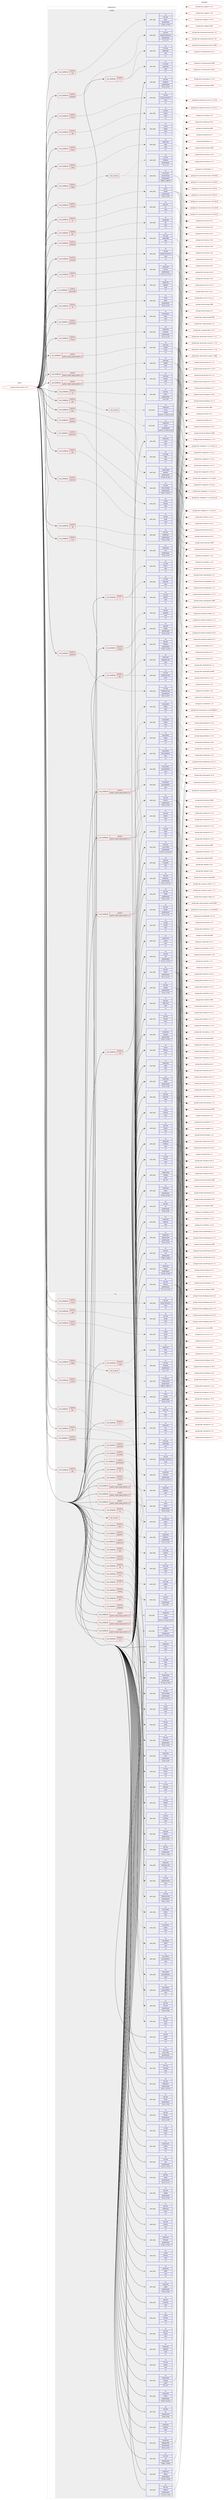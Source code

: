 digraph prolog {

# *************
# Graph options
# *************

newrank=true;
concentrate=true;
compound=true;
graph [rankdir=LR,fontname=Helvetica,fontsize=10,ranksep=1.5];#, ranksep=2.5, nodesep=0.2];
edge  [arrowhead=vee];
node  [fontname=Helvetica,fontsize=10];

# **********
# The ebuild
# **********

subgraph cluster_leftcol {
color=gray;
rank=same;
label=<<i>ebuild</i>>;
id [label="portage://media-tv/kodi-21.0-r2", color=red, width=4, href="../media-tv/kodi-21.0-r2.svg"];
}

# ****************
# The dependencies
# ****************

subgraph cluster_midcol {
color=gray;
label=<<i>dependencies</i>>;
subgraph cluster_compile {
fillcolor="#eeeeee";
style=filled;
label=<<i>compile</i>>;
subgraph cond80410 {
dependency316552 [label=<<TABLE BORDER="0" CELLBORDER="1" CELLSPACING="0" CELLPADDING="4"><TR><TD ROWSPAN="3" CELLPADDING="10">use_conditional</TD></TR><TR><TD>negative</TD></TR><TR><TD>gles</TD></TR></TABLE>>, shape=none, color=red];
subgraph pack233700 {
dependency316553 [label=<<TABLE BORDER="0" CELLBORDER="1" CELLSPACING="0" CELLPADDING="4" WIDTH="220"><TR><TD ROWSPAN="6" CELLPADDING="30">pack_dep</TD></TR><TR><TD WIDTH="110">no</TD></TR><TR><TD>media-libs</TD></TR><TR><TD>glu</TD></TR><TR><TD>none</TD></TR><TR><TD>[,,]</TD></TR></TABLE>>, shape=none, color=blue];
}
dependency316552:e -> dependency316553:w [weight=20,style="dashed",arrowhead="vee"];
}
id:e -> dependency316552:w [weight=20,style="solid",arrowhead="vee"];
subgraph cond80411 {
dependency316554 [label=<<TABLE BORDER="0" CELLBORDER="1" CELLSPACING="0" CELLPADDING="4"><TR><TD ROWSPAN="3" CELLPADDING="10">use_conditional</TD></TR><TR><TD>positive</TD></TR><TR><TD>X</TD></TR></TABLE>>, shape=none, color=red];
subgraph pack233701 {
dependency316555 [label=<<TABLE BORDER="0" CELLBORDER="1" CELLSPACING="0" CELLPADDING="4" WIDTH="220"><TR><TD ROWSPAN="6" CELLPADDING="30">pack_dep</TD></TR><TR><TD WIDTH="110">no</TD></TR><TR><TD>x11-base</TD></TR><TR><TD>xorg-proto</TD></TR><TR><TD>none</TD></TR><TR><TD>[,,]</TD></TR></TABLE>>, shape=none, color=blue];
}
dependency316554:e -> dependency316555:w [weight=20,style="dashed",arrowhead="vee"];
subgraph pack233702 {
dependency316556 [label=<<TABLE BORDER="0" CELLBORDER="1" CELLSPACING="0" CELLPADDING="4" WIDTH="220"><TR><TD ROWSPAN="6" CELLPADDING="30">pack_dep</TD></TR><TR><TD WIDTH="110">no</TD></TR><TR><TD>x11-libs</TD></TR><TR><TD>libXrender</TD></TR><TR><TD>none</TD></TR><TR><TD>[,,]</TD></TR></TABLE>>, shape=none, color=blue];
}
dependency316554:e -> dependency316556:w [weight=20,style="dashed",arrowhead="vee"];
}
id:e -> dependency316554:w [weight=20,style="solid",arrowhead="vee"];
subgraph cond80412 {
dependency316557 [label=<<TABLE BORDER="0" CELLBORDER="1" CELLSPACING="0" CELLPADDING="4"><TR><TD ROWSPAN="3" CELLPADDING="10">use_conditional</TD></TR><TR><TD>positive</TD></TR><TR><TD>X</TD></TR></TABLE>>, shape=none, color=red];
subgraph pack233703 {
dependency316558 [label=<<TABLE BORDER="0" CELLBORDER="1" CELLSPACING="0" CELLPADDING="4" WIDTH="220"><TR><TD ROWSPAN="6" CELLPADDING="30">pack_dep</TD></TR><TR><TD WIDTH="110">no</TD></TR><TR><TD>x11-libs</TD></TR><TR><TD>libX11</TD></TR><TR><TD>none</TD></TR><TR><TD>[,,]</TD></TR></TABLE>>, shape=none, color=blue];
}
dependency316557:e -> dependency316558:w [weight=20,style="dashed",arrowhead="vee"];
subgraph pack233704 {
dependency316559 [label=<<TABLE BORDER="0" CELLBORDER="1" CELLSPACING="0" CELLPADDING="4" WIDTH="220"><TR><TD ROWSPAN="6" CELLPADDING="30">pack_dep</TD></TR><TR><TD WIDTH="110">no</TD></TR><TR><TD>x11-libs</TD></TR><TR><TD>libXext</TD></TR><TR><TD>none</TD></TR><TR><TD>[,,]</TD></TR></TABLE>>, shape=none, color=blue];
}
dependency316557:e -> dependency316559:w [weight=20,style="dashed",arrowhead="vee"];
subgraph pack233705 {
dependency316560 [label=<<TABLE BORDER="0" CELLBORDER="1" CELLSPACING="0" CELLPADDING="4" WIDTH="220"><TR><TD ROWSPAN="6" CELLPADDING="30">pack_dep</TD></TR><TR><TD WIDTH="110">no</TD></TR><TR><TD>x11-libs</TD></TR><TR><TD>libXrandr</TD></TR><TR><TD>none</TD></TR><TR><TD>[,,]</TD></TR></TABLE>>, shape=none, color=blue];
}
dependency316557:e -> dependency316560:w [weight=20,style="dashed",arrowhead="vee"];
}
id:e -> dependency316557:w [weight=20,style="solid",arrowhead="vee"];
subgraph cond80413 {
dependency316561 [label=<<TABLE BORDER="0" CELLBORDER="1" CELLSPACING="0" CELLPADDING="4"><TR><TD ROWSPAN="3" CELLPADDING="10">use_conditional</TD></TR><TR><TD>positive</TD></TR><TR><TD>airplay</TD></TR></TABLE>>, shape=none, color=red];
subgraph pack233706 {
dependency316562 [label=<<TABLE BORDER="0" CELLBORDER="1" CELLSPACING="0" CELLPADDING="4" WIDTH="220"><TR><TD ROWSPAN="6" CELLPADDING="30">pack_dep</TD></TR><TR><TD WIDTH="110">no</TD></TR><TR><TD>app-pda</TD></TR><TR><TD>libplist</TD></TR><TR><TD>greaterequal</TD></TR><TR><TD>[2.0.0,,,2.0.0]</TD></TR></TABLE>>, shape=none, color=blue];
}
dependency316561:e -> dependency316562:w [weight=20,style="dashed",arrowhead="vee"];
subgraph pack233707 {
dependency316563 [label=<<TABLE BORDER="0" CELLBORDER="1" CELLSPACING="0" CELLPADDING="4" WIDTH="220"><TR><TD ROWSPAN="6" CELLPADDING="30">pack_dep</TD></TR><TR><TD WIDTH="110">no</TD></TR><TR><TD>net-libs</TD></TR><TR><TD>shairplay</TD></TR><TR><TD>none</TD></TR><TR><TD>[,,]</TD></TR></TABLE>>, shape=none, color=blue];
}
dependency316561:e -> dependency316563:w [weight=20,style="dashed",arrowhead="vee"];
}
id:e -> dependency316561:w [weight=20,style="solid",arrowhead="vee"];
subgraph cond80414 {
dependency316564 [label=<<TABLE BORDER="0" CELLBORDER="1" CELLSPACING="0" CELLPADDING="4"><TR><TD ROWSPAN="3" CELLPADDING="10">use_conditional</TD></TR><TR><TD>positive</TD></TR><TR><TD>alsa</TD></TR></TABLE>>, shape=none, color=red];
subgraph pack233708 {
dependency316565 [label=<<TABLE BORDER="0" CELLBORDER="1" CELLSPACING="0" CELLPADDING="4" WIDTH="220"><TR><TD ROWSPAN="6" CELLPADDING="30">pack_dep</TD></TR><TR><TD WIDTH="110">no</TD></TR><TR><TD>media-libs</TD></TR><TR><TD>alsa-lib</TD></TR><TR><TD>greaterequal</TD></TR><TR><TD>[1.1.4.1,,,1.1.4.1]</TD></TR></TABLE>>, shape=none, color=blue];
}
dependency316564:e -> dependency316565:w [weight=20,style="dashed",arrowhead="vee"];
}
id:e -> dependency316564:w [weight=20,style="solid",arrowhead="vee"];
subgraph cond80415 {
dependency316566 [label=<<TABLE BORDER="0" CELLBORDER="1" CELLSPACING="0" CELLPADDING="4"><TR><TD ROWSPAN="3" CELLPADDING="10">use_conditional</TD></TR><TR><TD>positive</TD></TR><TR><TD>bluetooth</TD></TR></TABLE>>, shape=none, color=red];
subgraph pack233709 {
dependency316567 [label=<<TABLE BORDER="0" CELLBORDER="1" CELLSPACING="0" CELLPADDING="4" WIDTH="220"><TR><TD ROWSPAN="6" CELLPADDING="30">pack_dep</TD></TR><TR><TD WIDTH="110">no</TD></TR><TR><TD>net-wireless</TD></TR><TR><TD>bluez</TD></TR><TR><TD>none</TD></TR><TR><TD>[,,]</TD></TR></TABLE>>, shape=none, color=blue];
}
dependency316566:e -> dependency316567:w [weight=20,style="dashed",arrowhead="vee"];
}
id:e -> dependency316566:w [weight=20,style="solid",arrowhead="vee"];
subgraph cond80416 {
dependency316568 [label=<<TABLE BORDER="0" CELLBORDER="1" CELLSPACING="0" CELLPADDING="4"><TR><TD ROWSPAN="3" CELLPADDING="10">use_conditional</TD></TR><TR><TD>positive</TD></TR><TR><TD>bluray</TD></TR></TABLE>>, shape=none, color=red];
subgraph pack233710 {
dependency316569 [label=<<TABLE BORDER="0" CELLBORDER="1" CELLSPACING="0" CELLPADDING="4" WIDTH="220"><TR><TD ROWSPAN="6" CELLPADDING="30">pack_dep</TD></TR><TR><TD WIDTH="110">no</TD></TR><TR><TD>media-libs</TD></TR><TR><TD>libbluray</TD></TR><TR><TD>greaterequal</TD></TR><TR><TD>[1.1.2,,,1.1.2]</TD></TR></TABLE>>, shape=none, color=blue];
}
dependency316568:e -> dependency316569:w [weight=20,style="dashed",arrowhead="vee"];
}
id:e -> dependency316568:w [weight=20,style="solid",arrowhead="vee"];
subgraph cond80417 {
dependency316570 [label=<<TABLE BORDER="0" CELLBORDER="1" CELLSPACING="0" CELLPADDING="4"><TR><TD ROWSPAN="3" CELLPADDING="10">use_conditional</TD></TR><TR><TD>positive</TD></TR><TR><TD>caps</TD></TR></TABLE>>, shape=none, color=red];
subgraph pack233711 {
dependency316571 [label=<<TABLE BORDER="0" CELLBORDER="1" CELLSPACING="0" CELLPADDING="4" WIDTH="220"><TR><TD ROWSPAN="6" CELLPADDING="30">pack_dep</TD></TR><TR><TD WIDTH="110">no</TD></TR><TR><TD>sys-libs</TD></TR><TR><TD>libcap</TD></TR><TR><TD>none</TD></TR><TR><TD>[,,]</TD></TR></TABLE>>, shape=none, color=blue];
}
dependency316570:e -> dependency316571:w [weight=20,style="dashed",arrowhead="vee"];
}
id:e -> dependency316570:w [weight=20,style="solid",arrowhead="vee"];
subgraph cond80418 {
dependency316572 [label=<<TABLE BORDER="0" CELLBORDER="1" CELLSPACING="0" CELLPADDING="4"><TR><TD ROWSPAN="3" CELLPADDING="10">use_conditional</TD></TR><TR><TD>positive</TD></TR><TR><TD>cec</TD></TR></TABLE>>, shape=none, color=red];
subgraph pack233712 {
dependency316573 [label=<<TABLE BORDER="0" CELLBORDER="1" CELLSPACING="0" CELLPADDING="4" WIDTH="220"><TR><TD ROWSPAN="6" CELLPADDING="30">pack_dep</TD></TR><TR><TD WIDTH="110">no</TD></TR><TR><TD>dev-libs</TD></TR><TR><TD>libcec</TD></TR><TR><TD>greaterequal</TD></TR><TR><TD>[4.0,,,4.0]</TD></TR></TABLE>>, shape=none, color=blue];
}
dependency316572:e -> dependency316573:w [weight=20,style="dashed",arrowhead="vee"];
}
id:e -> dependency316572:w [weight=20,style="solid",arrowhead="vee"];
subgraph cond80419 {
dependency316574 [label=<<TABLE BORDER="0" CELLBORDER="1" CELLSPACING="0" CELLPADDING="4"><TR><TD ROWSPAN="3" CELLPADDING="10">use_conditional</TD></TR><TR><TD>positive</TD></TR><TR><TD>dbus</TD></TR></TABLE>>, shape=none, color=red];
subgraph pack233713 {
dependency316575 [label=<<TABLE BORDER="0" CELLBORDER="1" CELLSPACING="0" CELLPADDING="4" WIDTH="220"><TR><TD ROWSPAN="6" CELLPADDING="30">pack_dep</TD></TR><TR><TD WIDTH="110">no</TD></TR><TR><TD>sys-apps</TD></TR><TR><TD>dbus</TD></TR><TR><TD>none</TD></TR><TR><TD>[,,]</TD></TR></TABLE>>, shape=none, color=blue];
}
dependency316574:e -> dependency316575:w [weight=20,style="dashed",arrowhead="vee"];
}
id:e -> dependency316574:w [weight=20,style="solid",arrowhead="vee"];
subgraph cond80420 {
dependency316576 [label=<<TABLE BORDER="0" CELLBORDER="1" CELLSPACING="0" CELLPADDING="4"><TR><TD ROWSPAN="3" CELLPADDING="10">use_conditional</TD></TR><TR><TD>positive</TD></TR><TR><TD>gbm</TD></TR></TABLE>>, shape=none, color=red];
subgraph pack233714 {
dependency316577 [label=<<TABLE BORDER="0" CELLBORDER="1" CELLSPACING="0" CELLPADDING="4" WIDTH="220"><TR><TD ROWSPAN="6" CELLPADDING="30">pack_dep</TD></TR><TR><TD WIDTH="110">no</TD></TR><TR><TD>dev-libs</TD></TR><TR><TD>libinput</TD></TR><TR><TD>greaterequal</TD></TR><TR><TD>[1.10.5,,,1.10.5]</TD></TR></TABLE>>, shape=none, color=blue];
}
dependency316576:e -> dependency316577:w [weight=20,style="dashed",arrowhead="vee"];
subgraph pack233715 {
dependency316578 [label=<<TABLE BORDER="0" CELLBORDER="1" CELLSPACING="0" CELLPADDING="4" WIDTH="220"><TR><TD ROWSPAN="6" CELLPADDING="30">pack_dep</TD></TR><TR><TD WIDTH="110">no</TD></TR><TR><TD>media-libs</TD></TR><TR><TD>libdisplay-info</TD></TR><TR><TD>none</TD></TR><TR><TD>[,,]</TD></TR></TABLE>>, shape=none, color=blue];
}
dependency316576:e -> dependency316578:w [weight=20,style="dashed",arrowhead="vee"];
subgraph pack233716 {
dependency316579 [label=<<TABLE BORDER="0" CELLBORDER="1" CELLSPACING="0" CELLPADDING="4" WIDTH="220"><TR><TD ROWSPAN="6" CELLPADDING="30">pack_dep</TD></TR><TR><TD WIDTH="110">no</TD></TR><TR><TD>x11-libs</TD></TR><TR><TD>libxkbcommon</TD></TR><TR><TD>none</TD></TR><TR><TD>[,,]</TD></TR></TABLE>>, shape=none, color=blue];
}
dependency316576:e -> dependency316579:w [weight=20,style="dashed",arrowhead="vee"];
}
id:e -> dependency316576:w [weight=20,style="solid",arrowhead="vee"];
subgraph cond80421 {
dependency316580 [label=<<TABLE BORDER="0" CELLBORDER="1" CELLSPACING="0" CELLPADDING="4"><TR><TD ROWSPAN="3" CELLPADDING="10">use_conditional</TD></TR><TR><TD>positive</TD></TR><TR><TD>gles</TD></TR></TABLE>>, shape=none, color=red];
subgraph any2278 {
dependency316581 [label=<<TABLE BORDER="0" CELLBORDER="1" CELLSPACING="0" CELLPADDING="4"><TR><TD CELLPADDING="10">any_of_group</TD></TR></TABLE>>, shape=none, color=red];subgraph pack233717 {
dependency316582 [label=<<TABLE BORDER="0" CELLBORDER="1" CELLSPACING="0" CELLPADDING="4" WIDTH="220"><TR><TD ROWSPAN="6" CELLPADDING="30">pack_dep</TD></TR><TR><TD WIDTH="110">no</TD></TR><TR><TD>media-libs</TD></TR><TR><TD>mesa</TD></TR><TR><TD>greaterequal</TD></TR><TR><TD>[24.1.0,,_rc1,24.1.0_rc1]</TD></TR></TABLE>>, shape=none, color=blue];
}
dependency316581:e -> dependency316582:w [weight=20,style="dotted",arrowhead="oinv"];
subgraph pack233718 {
dependency316583 [label=<<TABLE BORDER="0" CELLBORDER="1" CELLSPACING="0" CELLPADDING="4" WIDTH="220"><TR><TD ROWSPAN="6" CELLPADDING="30">pack_dep</TD></TR><TR><TD WIDTH="110">no</TD></TR><TR><TD>media-libs</TD></TR><TR><TD>mesa</TD></TR><TR><TD>smaller</TD></TR><TR><TD>[24.1.0,,_rc1,24.1.0_rc1]</TD></TR></TABLE>>, shape=none, color=blue];
}
dependency316581:e -> dependency316583:w [weight=20,style="dotted",arrowhead="oinv"];
}
dependency316580:e -> dependency316581:w [weight=20,style="dashed",arrowhead="vee"];
}
id:e -> dependency316580:w [weight=20,style="solid",arrowhead="vee"];
subgraph cond80422 {
dependency316584 [label=<<TABLE BORDER="0" CELLBORDER="1" CELLSPACING="0" CELLPADDING="4"><TR><TD ROWSPAN="3" CELLPADDING="10">use_conditional</TD></TR><TR><TD>positive</TD></TR><TR><TD>lcms</TD></TR></TABLE>>, shape=none, color=red];
subgraph pack233719 {
dependency316585 [label=<<TABLE BORDER="0" CELLBORDER="1" CELLSPACING="0" CELLPADDING="4" WIDTH="220"><TR><TD ROWSPAN="6" CELLPADDING="30">pack_dep</TD></TR><TR><TD WIDTH="110">no</TD></TR><TR><TD>media-libs</TD></TR><TR><TD>lcms</TD></TR><TR><TD>greaterequal</TD></TR><TR><TD>[2.10,,,2.10]</TD></TR></TABLE>>, shape=none, color=blue];
}
dependency316584:e -> dependency316585:w [weight=20,style="dashed",arrowhead="vee"];
}
id:e -> dependency316584:w [weight=20,style="solid",arrowhead="vee"];
subgraph cond80423 {
dependency316586 [label=<<TABLE BORDER="0" CELLBORDER="1" CELLSPACING="0" CELLPADDING="4"><TR><TD ROWSPAN="3" CELLPADDING="10">use_conditional</TD></TR><TR><TD>positive</TD></TR><TR><TD>libusb</TD></TR></TABLE>>, shape=none, color=red];
subgraph pack233720 {
dependency316587 [label=<<TABLE BORDER="0" CELLBORDER="1" CELLSPACING="0" CELLPADDING="4" WIDTH="220"><TR><TD ROWSPAN="6" CELLPADDING="30">pack_dep</TD></TR><TR><TD WIDTH="110">no</TD></TR><TR><TD>virtual</TD></TR><TR><TD>libusb</TD></TR><TR><TD>none</TD></TR><TR><TD>[,,]</TD></TR></TABLE>>, shape=none, color=blue];
}
dependency316586:e -> dependency316587:w [weight=20,style="dashed",arrowhead="vee"];
}
id:e -> dependency316586:w [weight=20,style="solid",arrowhead="vee"];
subgraph cond80424 {
dependency316588 [label=<<TABLE BORDER="0" CELLBORDER="1" CELLSPACING="0" CELLPADDING="4"><TR><TD ROWSPAN="3" CELLPADDING="10">use_conditional</TD></TR><TR><TD>positive</TD></TR><TR><TD>lirc</TD></TR></TABLE>>, shape=none, color=red];
subgraph pack233721 {
dependency316589 [label=<<TABLE BORDER="0" CELLBORDER="1" CELLSPACING="0" CELLPADDING="4" WIDTH="220"><TR><TD ROWSPAN="6" CELLPADDING="30">pack_dep</TD></TR><TR><TD WIDTH="110">no</TD></TR><TR><TD>app-misc</TD></TR><TR><TD>lirc</TD></TR><TR><TD>none</TD></TR><TR><TD>[,,]</TD></TR></TABLE>>, shape=none, color=blue];
}
dependency316588:e -> dependency316589:w [weight=20,style="dashed",arrowhead="vee"];
}
id:e -> dependency316588:w [weight=20,style="solid",arrowhead="vee"];
subgraph cond80425 {
dependency316590 [label=<<TABLE BORDER="0" CELLBORDER="1" CELLSPACING="0" CELLPADDING="4"><TR><TD ROWSPAN="3" CELLPADDING="10">use_conditional</TD></TR><TR><TD>positive</TD></TR><TR><TD>mariadb</TD></TR></TABLE>>, shape=none, color=red];
subgraph pack233722 {
dependency316591 [label=<<TABLE BORDER="0" CELLBORDER="1" CELLSPACING="0" CELLPADDING="4" WIDTH="220"><TR><TD ROWSPAN="6" CELLPADDING="30">pack_dep</TD></TR><TR><TD WIDTH="110">no</TD></TR><TR><TD>dev-db</TD></TR><TR><TD>mariadb-connector-c</TD></TR><TR><TD>none</TD></TR><TR><TD>[,,]</TD></TR></TABLE>>, shape=none, color=blue];
}
dependency316590:e -> dependency316591:w [weight=20,style="dashed",arrowhead="vee"];
}
id:e -> dependency316590:w [weight=20,style="solid",arrowhead="vee"];
subgraph cond80426 {
dependency316592 [label=<<TABLE BORDER="0" CELLBORDER="1" CELLSPACING="0" CELLPADDING="4"><TR><TD ROWSPAN="3" CELLPADDING="10">use_conditional</TD></TR><TR><TD>positive</TD></TR><TR><TD>mysql</TD></TR></TABLE>>, shape=none, color=red];
subgraph pack233723 {
dependency316593 [label=<<TABLE BORDER="0" CELLBORDER="1" CELLSPACING="0" CELLPADDING="4" WIDTH="220"><TR><TD ROWSPAN="6" CELLPADDING="30">pack_dep</TD></TR><TR><TD WIDTH="110">no</TD></TR><TR><TD>dev-db</TD></TR><TR><TD>mysql-connector-c</TD></TR><TR><TD>none</TD></TR><TR><TD>[,,]</TD></TR></TABLE>>, shape=none, color=blue];
}
dependency316592:e -> dependency316593:w [weight=20,style="dashed",arrowhead="vee"];
}
id:e -> dependency316592:w [weight=20,style="solid",arrowhead="vee"];
subgraph cond80427 {
dependency316594 [label=<<TABLE BORDER="0" CELLBORDER="1" CELLSPACING="0" CELLPADDING="4"><TR><TD ROWSPAN="3" CELLPADDING="10">use_conditional</TD></TR><TR><TD>positive</TD></TR><TR><TD>nfs</TD></TR></TABLE>>, shape=none, color=red];
subgraph pack233724 {
dependency316595 [label=<<TABLE BORDER="0" CELLBORDER="1" CELLSPACING="0" CELLPADDING="4" WIDTH="220"><TR><TD ROWSPAN="6" CELLPADDING="30">pack_dep</TD></TR><TR><TD WIDTH="110">no</TD></TR><TR><TD>net-fs</TD></TR><TR><TD>libnfs</TD></TR><TR><TD>greaterequal</TD></TR><TR><TD>[2.0.0,,,2.0.0]</TD></TR></TABLE>>, shape=none, color=blue];
}
dependency316594:e -> dependency316595:w [weight=20,style="dashed",arrowhead="vee"];
}
id:e -> dependency316594:w [weight=20,style="solid",arrowhead="vee"];
subgraph cond80428 {
dependency316596 [label=<<TABLE BORDER="0" CELLBORDER="1" CELLSPACING="0" CELLPADDING="4"><TR><TD ROWSPAN="3" CELLPADDING="10">use_conditional</TD></TR><TR><TD>positive</TD></TR><TR><TD>pipewire</TD></TR></TABLE>>, shape=none, color=red];
subgraph pack233725 {
dependency316597 [label=<<TABLE BORDER="0" CELLBORDER="1" CELLSPACING="0" CELLPADDING="4" WIDTH="220"><TR><TD ROWSPAN="6" CELLPADDING="30">pack_dep</TD></TR><TR><TD WIDTH="110">no</TD></TR><TR><TD>media-video</TD></TR><TR><TD>pipewire</TD></TR><TR><TD>greaterequal</TD></TR><TR><TD>[0.3.50,,,0.3.50]</TD></TR></TABLE>>, shape=none, color=blue];
}
dependency316596:e -> dependency316597:w [weight=20,style="dashed",arrowhead="vee"];
}
id:e -> dependency316596:w [weight=20,style="solid",arrowhead="vee"];
subgraph cond80429 {
dependency316598 [label=<<TABLE BORDER="0" CELLBORDER="1" CELLSPACING="0" CELLPADDING="4"><TR><TD ROWSPAN="3" CELLPADDING="10">use_conditional</TD></TR><TR><TD>positive</TD></TR><TR><TD>pulseaudio</TD></TR></TABLE>>, shape=none, color=red];
subgraph pack233726 {
dependency316599 [label=<<TABLE BORDER="0" CELLBORDER="1" CELLSPACING="0" CELLPADDING="4" WIDTH="220"><TR><TD ROWSPAN="6" CELLPADDING="30">pack_dep</TD></TR><TR><TD WIDTH="110">no</TD></TR><TR><TD>media-libs</TD></TR><TR><TD>libpulse</TD></TR><TR><TD>none</TD></TR><TR><TD>[,,]</TD></TR></TABLE>>, shape=none, color=blue];
}
dependency316598:e -> dependency316599:w [weight=20,style="dashed",arrowhead="vee"];
}
id:e -> dependency316598:w [weight=20,style="solid",arrowhead="vee"];
subgraph cond80430 {
dependency316600 [label=<<TABLE BORDER="0" CELLBORDER="1" CELLSPACING="0" CELLPADDING="4"><TR><TD ROWSPAN="3" CELLPADDING="10">use_conditional</TD></TR><TR><TD>positive</TD></TR><TR><TD>python_single_target_python3_10</TD></TR></TABLE>>, shape=none, color=red];
subgraph pack233727 {
dependency316601 [label=<<TABLE BORDER="0" CELLBORDER="1" CELLSPACING="0" CELLPADDING="4" WIDTH="220"><TR><TD ROWSPAN="6" CELLPADDING="30">pack_dep</TD></TR><TR><TD WIDTH="110">no</TD></TR><TR><TD>dev-lang</TD></TR><TR><TD>python</TD></TR><TR><TD>none</TD></TR><TR><TD>[,,]</TD></TR></TABLE>>, shape=none, color=blue];
}
dependency316600:e -> dependency316601:w [weight=20,style="dashed",arrowhead="vee"];
}
id:e -> dependency316600:w [weight=20,style="solid",arrowhead="vee"];
subgraph cond80431 {
dependency316602 [label=<<TABLE BORDER="0" CELLBORDER="1" CELLSPACING="0" CELLPADDING="4"><TR><TD ROWSPAN="3" CELLPADDING="10">use_conditional</TD></TR><TR><TD>positive</TD></TR><TR><TD>python_single_target_python3_10</TD></TR></TABLE>>, shape=none, color=red];
subgraph pack233728 {
dependency316603 [label=<<TABLE BORDER="0" CELLBORDER="1" CELLSPACING="0" CELLPADDING="4" WIDTH="220"><TR><TD ROWSPAN="6" CELLPADDING="30">pack_dep</TD></TR><TR><TD WIDTH="110">no</TD></TR><TR><TD>dev-python</TD></TR><TR><TD>pillow</TD></TR><TR><TD>none</TD></TR><TR><TD>[,,]</TD></TR></TABLE>>, shape=none, color=blue];
}
dependency316602:e -> dependency316603:w [weight=20,style="dashed",arrowhead="vee"];
subgraph pack233729 {
dependency316604 [label=<<TABLE BORDER="0" CELLBORDER="1" CELLSPACING="0" CELLPADDING="4" WIDTH="220"><TR><TD ROWSPAN="6" CELLPADDING="30">pack_dep</TD></TR><TR><TD WIDTH="110">no</TD></TR><TR><TD>dev-python</TD></TR><TR><TD>pycryptodome</TD></TR><TR><TD>none</TD></TR><TR><TD>[,,]</TD></TR></TABLE>>, shape=none, color=blue];
}
dependency316602:e -> dependency316604:w [weight=20,style="dashed",arrowhead="vee"];
}
id:e -> dependency316602:w [weight=20,style="solid",arrowhead="vee"];
subgraph cond80432 {
dependency316605 [label=<<TABLE BORDER="0" CELLBORDER="1" CELLSPACING="0" CELLPADDING="4"><TR><TD ROWSPAN="3" CELLPADDING="10">use_conditional</TD></TR><TR><TD>positive</TD></TR><TR><TD>python_single_target_python3_11</TD></TR></TABLE>>, shape=none, color=red];
subgraph pack233730 {
dependency316606 [label=<<TABLE BORDER="0" CELLBORDER="1" CELLSPACING="0" CELLPADDING="4" WIDTH="220"><TR><TD ROWSPAN="6" CELLPADDING="30">pack_dep</TD></TR><TR><TD WIDTH="110">no</TD></TR><TR><TD>dev-lang</TD></TR><TR><TD>python</TD></TR><TR><TD>none</TD></TR><TR><TD>[,,]</TD></TR></TABLE>>, shape=none, color=blue];
}
dependency316605:e -> dependency316606:w [weight=20,style="dashed",arrowhead="vee"];
}
id:e -> dependency316605:w [weight=20,style="solid",arrowhead="vee"];
subgraph cond80433 {
dependency316607 [label=<<TABLE BORDER="0" CELLBORDER="1" CELLSPACING="0" CELLPADDING="4"><TR><TD ROWSPAN="3" CELLPADDING="10">use_conditional</TD></TR><TR><TD>positive</TD></TR><TR><TD>python_single_target_python3_11</TD></TR></TABLE>>, shape=none, color=red];
subgraph pack233731 {
dependency316608 [label=<<TABLE BORDER="0" CELLBORDER="1" CELLSPACING="0" CELLPADDING="4" WIDTH="220"><TR><TD ROWSPAN="6" CELLPADDING="30">pack_dep</TD></TR><TR><TD WIDTH="110">no</TD></TR><TR><TD>dev-python</TD></TR><TR><TD>pillow</TD></TR><TR><TD>none</TD></TR><TR><TD>[,,]</TD></TR></TABLE>>, shape=none, color=blue];
}
dependency316607:e -> dependency316608:w [weight=20,style="dashed",arrowhead="vee"];
subgraph pack233732 {
dependency316609 [label=<<TABLE BORDER="0" CELLBORDER="1" CELLSPACING="0" CELLPADDING="4" WIDTH="220"><TR><TD ROWSPAN="6" CELLPADDING="30">pack_dep</TD></TR><TR><TD WIDTH="110">no</TD></TR><TR><TD>dev-python</TD></TR><TR><TD>pycryptodome</TD></TR><TR><TD>none</TD></TR><TR><TD>[,,]</TD></TR></TABLE>>, shape=none, color=blue];
}
dependency316607:e -> dependency316609:w [weight=20,style="dashed",arrowhead="vee"];
}
id:e -> dependency316607:w [weight=20,style="solid",arrowhead="vee"];
subgraph cond80434 {
dependency316610 [label=<<TABLE BORDER="0" CELLBORDER="1" CELLSPACING="0" CELLPADDING="4"><TR><TD ROWSPAN="3" CELLPADDING="10">use_conditional</TD></TR><TR><TD>positive</TD></TR><TR><TD>python_single_target_python3_12</TD></TR></TABLE>>, shape=none, color=red];
subgraph pack233733 {
dependency316611 [label=<<TABLE BORDER="0" CELLBORDER="1" CELLSPACING="0" CELLPADDING="4" WIDTH="220"><TR><TD ROWSPAN="6" CELLPADDING="30">pack_dep</TD></TR><TR><TD WIDTH="110">no</TD></TR><TR><TD>dev-lang</TD></TR><TR><TD>python</TD></TR><TR><TD>none</TD></TR><TR><TD>[,,]</TD></TR></TABLE>>, shape=none, color=blue];
}
dependency316610:e -> dependency316611:w [weight=20,style="dashed",arrowhead="vee"];
}
id:e -> dependency316610:w [weight=20,style="solid",arrowhead="vee"];
subgraph cond80435 {
dependency316612 [label=<<TABLE BORDER="0" CELLBORDER="1" CELLSPACING="0" CELLPADDING="4"><TR><TD ROWSPAN="3" CELLPADDING="10">use_conditional</TD></TR><TR><TD>positive</TD></TR><TR><TD>python_single_target_python3_12</TD></TR></TABLE>>, shape=none, color=red];
subgraph pack233734 {
dependency316613 [label=<<TABLE BORDER="0" CELLBORDER="1" CELLSPACING="0" CELLPADDING="4" WIDTH="220"><TR><TD ROWSPAN="6" CELLPADDING="30">pack_dep</TD></TR><TR><TD WIDTH="110">no</TD></TR><TR><TD>dev-python</TD></TR><TR><TD>pillow</TD></TR><TR><TD>none</TD></TR><TR><TD>[,,]</TD></TR></TABLE>>, shape=none, color=blue];
}
dependency316612:e -> dependency316613:w [weight=20,style="dashed",arrowhead="vee"];
subgraph pack233735 {
dependency316614 [label=<<TABLE BORDER="0" CELLBORDER="1" CELLSPACING="0" CELLPADDING="4" WIDTH="220"><TR><TD ROWSPAN="6" CELLPADDING="30">pack_dep</TD></TR><TR><TD WIDTH="110">no</TD></TR><TR><TD>dev-python</TD></TR><TR><TD>pycryptodome</TD></TR><TR><TD>none</TD></TR><TR><TD>[,,]</TD></TR></TABLE>>, shape=none, color=blue];
}
dependency316612:e -> dependency316614:w [weight=20,style="dashed",arrowhead="vee"];
}
id:e -> dependency316612:w [weight=20,style="solid",arrowhead="vee"];
subgraph cond80436 {
dependency316615 [label=<<TABLE BORDER="0" CELLBORDER="1" CELLSPACING="0" CELLPADDING="4"><TR><TD ROWSPAN="3" CELLPADDING="10">use_conditional</TD></TR><TR><TD>positive</TD></TR><TR><TD>samba</TD></TR></TABLE>>, shape=none, color=red];
subgraph pack233736 {
dependency316616 [label=<<TABLE BORDER="0" CELLBORDER="1" CELLSPACING="0" CELLPADDING="4" WIDTH="220"><TR><TD ROWSPAN="6" CELLPADDING="30">pack_dep</TD></TR><TR><TD WIDTH="110">no</TD></TR><TR><TD>net-fs</TD></TR><TR><TD>samba</TD></TR><TR><TD>greaterequal</TD></TR><TR><TD>[3.4.6,,,3.4.6]</TD></TR></TABLE>>, shape=none, color=blue];
}
dependency316615:e -> dependency316616:w [weight=20,style="dashed",arrowhead="vee"];
}
id:e -> dependency316615:w [weight=20,style="solid",arrowhead="vee"];
subgraph cond80437 {
dependency316617 [label=<<TABLE BORDER="0" CELLBORDER="1" CELLSPACING="0" CELLPADDING="4"><TR><TD ROWSPAN="3" CELLPADDING="10">use_conditional</TD></TR><TR><TD>positive</TD></TR><TR><TD>test</TD></TR></TABLE>>, shape=none, color=red];
subgraph pack233737 {
dependency316618 [label=<<TABLE BORDER="0" CELLBORDER="1" CELLSPACING="0" CELLPADDING="4" WIDTH="220"><TR><TD ROWSPAN="6" CELLPADDING="30">pack_dep</TD></TR><TR><TD WIDTH="110">no</TD></TR><TR><TD>dev-cpp</TD></TR><TR><TD>gtest</TD></TR><TR><TD>greaterequal</TD></TR><TR><TD>[1.10.0,,,1.10.0]</TD></TR></TABLE>>, shape=none, color=blue];
}
dependency316617:e -> dependency316618:w [weight=20,style="dashed",arrowhead="vee"];
}
id:e -> dependency316617:w [weight=20,style="solid",arrowhead="vee"];
subgraph cond80438 {
dependency316619 [label=<<TABLE BORDER="0" CELLBORDER="1" CELLSPACING="0" CELLPADDING="4"><TR><TD ROWSPAN="3" CELLPADDING="10">use_conditional</TD></TR><TR><TD>positive</TD></TR><TR><TD>udev</TD></TR></TABLE>>, shape=none, color=red];
subgraph pack233738 {
dependency316620 [label=<<TABLE BORDER="0" CELLBORDER="1" CELLSPACING="0" CELLPADDING="4" WIDTH="220"><TR><TD ROWSPAN="6" CELLPADDING="30">pack_dep</TD></TR><TR><TD WIDTH="110">no</TD></TR><TR><TD>virtual</TD></TR><TR><TD>libudev</TD></TR><TR><TD>none</TD></TR><TR><TD>[,,]</TD></TR></TABLE>>, shape=none, color=blue];
}
dependency316619:e -> dependency316620:w [weight=20,style="dashed",arrowhead="vee"];
}
id:e -> dependency316619:w [weight=20,style="solid",arrowhead="vee"];
subgraph cond80439 {
dependency316621 [label=<<TABLE BORDER="0" CELLBORDER="1" CELLSPACING="0" CELLPADDING="4"><TR><TD ROWSPAN="3" CELLPADDING="10">use_conditional</TD></TR><TR><TD>positive</TD></TR><TR><TD>udf</TD></TR></TABLE>>, shape=none, color=red];
subgraph pack233739 {
dependency316622 [label=<<TABLE BORDER="0" CELLBORDER="1" CELLSPACING="0" CELLPADDING="4" WIDTH="220"><TR><TD ROWSPAN="6" CELLPADDING="30">pack_dep</TD></TR><TR><TD WIDTH="110">no</TD></TR><TR><TD>dev-libs</TD></TR><TR><TD>libudfread</TD></TR><TR><TD>greaterequal</TD></TR><TR><TD>[1.0.0,,,1.0.0]</TD></TR></TABLE>>, shape=none, color=blue];
}
dependency316621:e -> dependency316622:w [weight=20,style="dashed",arrowhead="vee"];
}
id:e -> dependency316621:w [weight=20,style="solid",arrowhead="vee"];
subgraph cond80440 {
dependency316623 [label=<<TABLE BORDER="0" CELLBORDER="1" CELLSPACING="0" CELLPADDING="4"><TR><TD ROWSPAN="3" CELLPADDING="10">use_conditional</TD></TR><TR><TD>positive</TD></TR><TR><TD>vaapi</TD></TR></TABLE>>, shape=none, color=red];
subgraph pack233740 {
dependency316624 [label=<<TABLE BORDER="0" CELLBORDER="1" CELLSPACING="0" CELLPADDING="4" WIDTH="220"><TR><TD ROWSPAN="6" CELLPADDING="30">pack_dep</TD></TR><TR><TD WIDTH="110">no</TD></TR><TR><TD>media-libs</TD></TR><TR><TD>libva</TD></TR><TR><TD>none</TD></TR><TR><TD>[,,]</TD></TR></TABLE>>, shape=none, color=blue];
}
dependency316623:e -> dependency316624:w [weight=20,style="dashed",arrowhead="vee"];
}
id:e -> dependency316623:w [weight=20,style="solid",arrowhead="vee"];
subgraph cond80441 {
dependency316625 [label=<<TABLE BORDER="0" CELLBORDER="1" CELLSPACING="0" CELLPADDING="4"><TR><TD ROWSPAN="3" CELLPADDING="10">use_conditional</TD></TR><TR><TD>positive</TD></TR><TR><TD>vdpau</TD></TR></TABLE>>, shape=none, color=red];
subgraph any2279 {
dependency316626 [label=<<TABLE BORDER="0" CELLBORDER="1" CELLSPACING="0" CELLPADDING="4"><TR><TD CELLPADDING="10">any_of_group</TD></TR></TABLE>>, shape=none, color=red];subgraph pack233741 {
dependency316627 [label=<<TABLE BORDER="0" CELLBORDER="1" CELLSPACING="0" CELLPADDING="4" WIDTH="220"><TR><TD ROWSPAN="6" CELLPADDING="30">pack_dep</TD></TR><TR><TD WIDTH="110">no</TD></TR><TR><TD>x11-libs</TD></TR><TR><TD>libvdpau</TD></TR><TR><TD>greaterequal</TD></TR><TR><TD>[1.1,,,1.1]</TD></TR></TABLE>>, shape=none, color=blue];
}
dependency316626:e -> dependency316627:w [weight=20,style="dotted",arrowhead="oinv"];
subgraph pack233742 {
dependency316628 [label=<<TABLE BORDER="0" CELLBORDER="1" CELLSPACING="0" CELLPADDING="4" WIDTH="220"><TR><TD ROWSPAN="6" CELLPADDING="30">pack_dep</TD></TR><TR><TD WIDTH="110">no</TD></TR><TR><TD>x11-drivers</TD></TR><TR><TD>nvidia-drivers</TD></TR><TR><TD>greaterequal</TD></TR><TR><TD>[180.51,,,180.51]</TD></TR></TABLE>>, shape=none, color=blue];
}
dependency316626:e -> dependency316628:w [weight=20,style="dotted",arrowhead="oinv"];
}
dependency316625:e -> dependency316626:w [weight=20,style="dashed",arrowhead="vee"];
}
id:e -> dependency316625:w [weight=20,style="solid",arrowhead="vee"];
subgraph cond80442 {
dependency316629 [label=<<TABLE BORDER="0" CELLBORDER="1" CELLSPACING="0" CELLPADDING="4"><TR><TD ROWSPAN="3" CELLPADDING="10">use_conditional</TD></TR><TR><TD>positive</TD></TR><TR><TD>wayland</TD></TR></TABLE>>, shape=none, color=red];
subgraph pack233743 {
dependency316630 [label=<<TABLE BORDER="0" CELLBORDER="1" CELLSPACING="0" CELLPADDING="4" WIDTH="220"><TR><TD ROWSPAN="6" CELLPADDING="30">pack_dep</TD></TR><TR><TD WIDTH="110">no</TD></TR><TR><TD>dev-cpp</TD></TR><TR><TD>waylandpp</TD></TR><TR><TD>none</TD></TR><TR><TD>[,,]</TD></TR></TABLE>>, shape=none, color=blue];
}
dependency316629:e -> dependency316630:w [weight=20,style="dashed",arrowhead="vee"];
}
id:e -> dependency316629:w [weight=20,style="solid",arrowhead="vee"];
subgraph cond80443 {
dependency316631 [label=<<TABLE BORDER="0" CELLBORDER="1" CELLSPACING="0" CELLPADDING="4"><TR><TD ROWSPAN="3" CELLPADDING="10">use_conditional</TD></TR><TR><TD>positive</TD></TR><TR><TD>wayland</TD></TR></TABLE>>, shape=none, color=red];
subgraph pack233744 {
dependency316632 [label=<<TABLE BORDER="0" CELLBORDER="1" CELLSPACING="0" CELLPADDING="4" WIDTH="220"><TR><TD ROWSPAN="6" CELLPADDING="30">pack_dep</TD></TR><TR><TD WIDTH="110">no</TD></TR><TR><TD>dev-libs</TD></TR><TR><TD>wayland-protocols</TD></TR><TR><TD>greaterequal</TD></TR><TR><TD>[1.7,,,1.7]</TD></TR></TABLE>>, shape=none, color=blue];
}
dependency316631:e -> dependency316632:w [weight=20,style="dashed",arrowhead="vee"];
}
id:e -> dependency316631:w [weight=20,style="solid",arrowhead="vee"];
subgraph cond80444 {
dependency316633 [label=<<TABLE BORDER="0" CELLBORDER="1" CELLSPACING="0" CELLPADDING="4"><TR><TD ROWSPAN="3" CELLPADDING="10">use_conditional</TD></TR><TR><TD>positive</TD></TR><TR><TD>wayland</TD></TR></TABLE>>, shape=none, color=red];
subgraph pack233745 {
dependency316634 [label=<<TABLE BORDER="0" CELLBORDER="1" CELLSPACING="0" CELLPADDING="4" WIDTH="220"><TR><TD ROWSPAN="6" CELLPADDING="30">pack_dep</TD></TR><TR><TD WIDTH="110">no</TD></TR><TR><TD>x11-libs</TD></TR><TR><TD>libxkbcommon</TD></TR><TR><TD>greaterequal</TD></TR><TR><TD>[0.4.1,,,0.4.1]</TD></TR></TABLE>>, shape=none, color=blue];
}
dependency316633:e -> dependency316634:w [weight=20,style="dashed",arrowhead="vee"];
}
id:e -> dependency316633:w [weight=20,style="solid",arrowhead="vee"];
subgraph cond80445 {
dependency316635 [label=<<TABLE BORDER="0" CELLBORDER="1" CELLSPACING="0" CELLPADDING="4"><TR><TD ROWSPAN="3" CELLPADDING="10">use_conditional</TD></TR><TR><TD>positive</TD></TR><TR><TD>webserver</TD></TR></TABLE>>, shape=none, color=red];
subgraph pack233746 {
dependency316636 [label=<<TABLE BORDER="0" CELLBORDER="1" CELLSPACING="0" CELLPADDING="4" WIDTH="220"><TR><TD ROWSPAN="6" CELLPADDING="30">pack_dep</TD></TR><TR><TD WIDTH="110">no</TD></TR><TR><TD>net-libs</TD></TR><TR><TD>libmicrohttpd</TD></TR><TR><TD>greaterequal</TD></TR><TR><TD>[0.9.77,,,0.9.77]</TD></TR></TABLE>>, shape=none, color=blue];
}
dependency316635:e -> dependency316636:w [weight=20,style="dashed",arrowhead="vee"];
}
id:e -> dependency316635:w [weight=20,style="solid",arrowhead="vee"];
subgraph cond80446 {
dependency316637 [label=<<TABLE BORDER="0" CELLBORDER="1" CELLSPACING="0" CELLPADDING="4"><TR><TD ROWSPAN="3" CELLPADDING="10">use_conditional</TD></TR><TR><TD>positive</TD></TR><TR><TD>xslt</TD></TR></TABLE>>, shape=none, color=red];
subgraph pack233747 {
dependency316638 [label=<<TABLE BORDER="0" CELLBORDER="1" CELLSPACING="0" CELLPADDING="4" WIDTH="220"><TR><TD ROWSPAN="6" CELLPADDING="30">pack_dep</TD></TR><TR><TD WIDTH="110">no</TD></TR><TR><TD>dev-libs</TD></TR><TR><TD>libxslt</TD></TR><TR><TD>none</TD></TR><TR><TD>[,,]</TD></TR></TABLE>>, shape=none, color=blue];
}
dependency316637:e -> dependency316638:w [weight=20,style="dashed",arrowhead="vee"];
subgraph pack233748 {
dependency316639 [label=<<TABLE BORDER="0" CELLBORDER="1" CELLSPACING="0" CELLPADDING="4" WIDTH="220"><TR><TD ROWSPAN="6" CELLPADDING="30">pack_dep</TD></TR><TR><TD WIDTH="110">no</TD></TR><TR><TD>dev-libs</TD></TR><TR><TD>libxml2</TD></TR><TR><TD>greaterequal</TD></TR><TR><TD>[2.9.4,,,2.9.4]</TD></TR></TABLE>>, shape=none, color=blue];
}
dependency316637:e -> dependency316639:w [weight=20,style="dashed",arrowhead="vee"];
}
id:e -> dependency316637:w [weight=20,style="solid",arrowhead="vee"];
subgraph cond80447 {
dependency316640 [label=<<TABLE BORDER="0" CELLBORDER="1" CELLSPACING="0" CELLPADDING="4"><TR><TD ROWSPAN="3" CELLPADDING="10">use_conditional</TD></TR><TR><TD>positive</TD></TR><TR><TD>zeroconf</TD></TR></TABLE>>, shape=none, color=red];
subgraph pack233749 {
dependency316641 [label=<<TABLE BORDER="0" CELLBORDER="1" CELLSPACING="0" CELLPADDING="4" WIDTH="220"><TR><TD ROWSPAN="6" CELLPADDING="30">pack_dep</TD></TR><TR><TD WIDTH="110">no</TD></TR><TR><TD>net-dns</TD></TR><TR><TD>avahi</TD></TR><TR><TD>none</TD></TR><TR><TD>[,,]</TD></TR></TABLE>>, shape=none, color=blue];
}
dependency316640:e -> dependency316641:w [weight=20,style="dashed",arrowhead="vee"];
}
id:e -> dependency316640:w [weight=20,style="solid",arrowhead="vee"];
subgraph pack233750 {
dependency316642 [label=<<TABLE BORDER="0" CELLBORDER="1" CELLSPACING="0" CELLPADDING="4" WIDTH="220"><TR><TD ROWSPAN="6" CELLPADDING="30">pack_dep</TD></TR><TR><TD WIDTH="110">no</TD></TR><TR><TD>dev-db</TD></TR><TR><TD>sqlite</TD></TR><TR><TD>none</TD></TR><TR><TD>[,,]</TD></TR></TABLE>>, shape=none, color=blue];
}
id:e -> dependency316642:w [weight=20,style="solid",arrowhead="vee"];
subgraph pack233751 {
dependency316643 [label=<<TABLE BORDER="0" CELLBORDER="1" CELLSPACING="0" CELLPADDING="4" WIDTH="220"><TR><TD ROWSPAN="6" CELLPADDING="30">pack_dep</TD></TR><TR><TD WIDTH="110">no</TD></TR><TR><TD>dev-java</TD></TR><TR><TD>java-config</TD></TR><TR><TD>greaterequal</TD></TR><TR><TD>[2.2.0,,-r3,2.2.0-r3]</TD></TR></TABLE>>, shape=none, color=blue];
}
id:e -> dependency316643:w [weight=20,style="solid",arrowhead="vee"];
subgraph pack233752 {
dependency316644 [label=<<TABLE BORDER="0" CELLBORDER="1" CELLSPACING="0" CELLPADDING="4" WIDTH="220"><TR><TD ROWSPAN="6" CELLPADDING="30">pack_dep</TD></TR><TR><TD WIDTH="110">no</TD></TR><TR><TD>dev-libs</TD></TR><TR><TD>crossguid</TD></TR><TR><TD>none</TD></TR><TR><TD>[,,]</TD></TR></TABLE>>, shape=none, color=blue];
}
id:e -> dependency316644:w [weight=20,style="solid",arrowhead="vee"];
subgraph pack233753 {
dependency316645 [label=<<TABLE BORDER="0" CELLBORDER="1" CELLSPACING="0" CELLPADDING="4" WIDTH="220"><TR><TD ROWSPAN="6" CELLPADDING="30">pack_dep</TD></TR><TR><TD WIDTH="110">no</TD></TR><TR><TD>dev-libs</TD></TR><TR><TD>flatbuffers</TD></TR><TR><TD>greaterequal</TD></TR><TR><TD>[23.3.3,,,23.3.3]</TD></TR></TABLE>>, shape=none, color=blue];
}
id:e -> dependency316645:w [weight=20,style="solid",arrowhead="vee"];
subgraph pack233754 {
dependency316646 [label=<<TABLE BORDER="0" CELLBORDER="1" CELLSPACING="0" CELLPADDING="4" WIDTH="220"><TR><TD ROWSPAN="6" CELLPADDING="30">pack_dep</TD></TR><TR><TD WIDTH="110">no</TD></TR><TR><TD>dev-libs</TD></TR><TR><TD>fribidi</TD></TR><TR><TD>greaterequal</TD></TR><TR><TD>[1.0.5,,,1.0.5]</TD></TR></TABLE>>, shape=none, color=blue];
}
id:e -> dependency316646:w [weight=20,style="solid",arrowhead="vee"];
subgraph pack233755 {
dependency316647 [label=<<TABLE BORDER="0" CELLBORDER="1" CELLSPACING="0" CELLPADDING="4" WIDTH="220"><TR><TD ROWSPAN="6" CELLPADDING="30">pack_dep</TD></TR><TR><TD WIDTH="110">no</TD></TR><TR><TD>dev-libs</TD></TR><TR><TD>libcdio</TD></TR><TR><TD>greaterequal</TD></TR><TR><TD>[2.1.0,,,2.1.0]</TD></TR></TABLE>>, shape=none, color=blue];
}
id:e -> dependency316647:w [weight=20,style="solid",arrowhead="vee"];
subgraph pack233756 {
dependency316648 [label=<<TABLE BORDER="0" CELLBORDER="1" CELLSPACING="0" CELLPADDING="4" WIDTH="220"><TR><TD ROWSPAN="6" CELLPADDING="30">pack_dep</TD></TR><TR><TD WIDTH="110">no</TD></TR><TR><TD>dev-libs</TD></TR><TR><TD>libfmt</TD></TR><TR><TD>greaterequal</TD></TR><TR><TD>[6.1.2,,,6.1.2]</TD></TR></TABLE>>, shape=none, color=blue];
}
id:e -> dependency316648:w [weight=20,style="solid",arrowhead="vee"];
subgraph pack233757 {
dependency316649 [label=<<TABLE BORDER="0" CELLBORDER="1" CELLSPACING="0" CELLPADDING="4" WIDTH="220"><TR><TD ROWSPAN="6" CELLPADDING="30">pack_dep</TD></TR><TR><TD WIDTH="110">no</TD></TR><TR><TD>dev-libs</TD></TR><TR><TD>libfstrcmp</TD></TR><TR><TD>none</TD></TR><TR><TD>[,,]</TD></TR></TABLE>>, shape=none, color=blue];
}
id:e -> dependency316649:w [weight=20,style="solid",arrowhead="vee"];
subgraph pack233758 {
dependency316650 [label=<<TABLE BORDER="0" CELLBORDER="1" CELLSPACING="0" CELLPADDING="4" WIDTH="220"><TR><TD ROWSPAN="6" CELLPADDING="30">pack_dep</TD></TR><TR><TD WIDTH="110">no</TD></TR><TR><TD>dev-libs</TD></TR><TR><TD>libpcre</TD></TR><TR><TD>none</TD></TR><TR><TD>[,,]</TD></TR></TABLE>>, shape=none, color=blue];
}
id:e -> dependency316650:w [weight=20,style="solid",arrowhead="vee"];
subgraph pack233759 {
dependency316651 [label=<<TABLE BORDER="0" CELLBORDER="1" CELLSPACING="0" CELLPADDING="4" WIDTH="220"><TR><TD ROWSPAN="6" CELLPADDING="30">pack_dep</TD></TR><TR><TD WIDTH="110">no</TD></TR><TR><TD>dev-libs</TD></TR><TR><TD>lzo</TD></TR><TR><TD>greaterequal</TD></TR><TR><TD>[2.04,,,2.04]</TD></TR></TABLE>>, shape=none, color=blue];
}
id:e -> dependency316651:w [weight=20,style="solid",arrowhead="vee"];
subgraph pack233760 {
dependency316652 [label=<<TABLE BORDER="0" CELLBORDER="1" CELLSPACING="0" CELLPADDING="4" WIDTH="220"><TR><TD ROWSPAN="6" CELLPADDING="30">pack_dep</TD></TR><TR><TD WIDTH="110">no</TD></TR><TR><TD>dev-libs</TD></TR><TR><TD>openssl</TD></TR><TR><TD>greaterequal</TD></TR><TR><TD>[1.1.1,k,,1.1.1k]</TD></TR></TABLE>>, shape=none, color=blue];
}
id:e -> dependency316652:w [weight=20,style="solid",arrowhead="vee"];
subgraph pack233761 {
dependency316653 [label=<<TABLE BORDER="0" CELLBORDER="1" CELLSPACING="0" CELLPADDING="4" WIDTH="220"><TR><TD ROWSPAN="6" CELLPADDING="30">pack_dep</TD></TR><TR><TD WIDTH="110">no</TD></TR><TR><TD>dev-libs</TD></TR><TR><TD>rapidjson</TD></TR><TR><TD>greaterequal</TD></TR><TR><TD>[1.0.2,,,1.0.2]</TD></TR></TABLE>>, shape=none, color=blue];
}
id:e -> dependency316653:w [weight=20,style="solid",arrowhead="vee"];
subgraph pack233762 {
dependency316654 [label=<<TABLE BORDER="0" CELLBORDER="1" CELLSPACING="0" CELLPADDING="4" WIDTH="220"><TR><TD ROWSPAN="6" CELLPADDING="30">pack_dep</TD></TR><TR><TD WIDTH="110">no</TD></TR><TR><TD>dev-libs</TD></TR><TR><TD>spdlog</TD></TR><TR><TD>greaterequal</TD></TR><TR><TD>[1.5.0,,,1.5.0]</TD></TR></TABLE>>, shape=none, color=blue];
}
id:e -> dependency316654:w [weight=20,style="solid",arrowhead="vee"];
subgraph pack233763 {
dependency316655 [label=<<TABLE BORDER="0" CELLBORDER="1" CELLSPACING="0" CELLPADDING="4" WIDTH="220"><TR><TD ROWSPAN="6" CELLPADDING="30">pack_dep</TD></TR><TR><TD WIDTH="110">no</TD></TR><TR><TD>dev-libs</TD></TR><TR><TD>tinyxml</TD></TR><TR><TD>none</TD></TR><TR><TD>[,,]</TD></TR></TABLE>>, shape=none, color=blue];
}
id:e -> dependency316655:w [weight=20,style="solid",arrowhead="vee"];
subgraph pack233764 {
dependency316656 [label=<<TABLE BORDER="0" CELLBORDER="1" CELLSPACING="0" CELLPADDING="4" WIDTH="220"><TR><TD ROWSPAN="6" CELLPADDING="30">pack_dep</TD></TR><TR><TD WIDTH="110">no</TD></TR><TR><TD>dev-libs</TD></TR><TR><TD>tinyxml2</TD></TR><TR><TD>none</TD></TR><TR><TD>[,,]</TD></TR></TABLE>>, shape=none, color=blue];
}
id:e -> dependency316656:w [weight=20,style="solid",arrowhead="vee"];
subgraph pack233765 {
dependency316657 [label=<<TABLE BORDER="0" CELLBORDER="1" CELLSPACING="0" CELLPADDING="4" WIDTH="220"><TR><TD ROWSPAN="6" CELLPADDING="30">pack_dep</TD></TR><TR><TD WIDTH="110">no</TD></TR><TR><TD>media-fonts</TD></TR><TR><TD>roboto</TD></TR><TR><TD>none</TD></TR><TR><TD>[,,]</TD></TR></TABLE>>, shape=none, color=blue];
}
id:e -> dependency316657:w [weight=20,style="solid",arrowhead="vee"];
subgraph pack233766 {
dependency316658 [label=<<TABLE BORDER="0" CELLBORDER="1" CELLSPACING="0" CELLPADDING="4" WIDTH="220"><TR><TD ROWSPAN="6" CELLPADDING="30">pack_dep</TD></TR><TR><TD WIDTH="110">no</TD></TR><TR><TD>media-libs</TD></TR><TR><TD>freetype</TD></TR><TR><TD>greaterequal</TD></TR><TR><TD>[2.10.1,,,2.10.1]</TD></TR></TABLE>>, shape=none, color=blue];
}
id:e -> dependency316658:w [weight=20,style="solid",arrowhead="vee"];
subgraph pack233767 {
dependency316659 [label=<<TABLE BORDER="0" CELLBORDER="1" CELLSPACING="0" CELLPADDING="4" WIDTH="220"><TR><TD ROWSPAN="6" CELLPADDING="30">pack_dep</TD></TR><TR><TD WIDTH="110">no</TD></TR><TR><TD>media-libs</TD></TR><TR><TD>giflib</TD></TR><TR><TD>none</TD></TR><TR><TD>[,,]</TD></TR></TABLE>>, shape=none, color=blue];
}
id:e -> dependency316659:w [weight=20,style="solid",arrowhead="vee"];
subgraph pack233768 {
dependency316660 [label=<<TABLE BORDER="0" CELLBORDER="1" CELLSPACING="0" CELLPADDING="4" WIDTH="220"><TR><TD ROWSPAN="6" CELLPADDING="30">pack_dep</TD></TR><TR><TD WIDTH="110">no</TD></TR><TR><TD>media-libs</TD></TR><TR><TD>harfbuzz</TD></TR><TR><TD>none</TD></TR><TR><TD>[,,]</TD></TR></TABLE>>, shape=none, color=blue];
}
id:e -> dependency316660:w [weight=20,style="solid",arrowhead="vee"];
subgraph pack233769 {
dependency316661 [label=<<TABLE BORDER="0" CELLBORDER="1" CELLSPACING="0" CELLPADDING="4" WIDTH="220"><TR><TD ROWSPAN="6" CELLPADDING="30">pack_dep</TD></TR><TR><TD WIDTH="110">no</TD></TR><TR><TD>media-libs</TD></TR><TR><TD>libass</TD></TR><TR><TD>greaterequal</TD></TR><TR><TD>[0.15.0,,,0.15.0]</TD></TR></TABLE>>, shape=none, color=blue];
}
id:e -> dependency316661:w [weight=20,style="solid",arrowhead="vee"];
subgraph pack233770 {
dependency316662 [label=<<TABLE BORDER="0" CELLBORDER="1" CELLSPACING="0" CELLPADDING="4" WIDTH="220"><TR><TD ROWSPAN="6" CELLPADDING="30">pack_dep</TD></TR><TR><TD WIDTH="110">no</TD></TR><TR><TD>media-libs</TD></TR><TR><TD>libglvnd</TD></TR><TR><TD>none</TD></TR><TR><TD>[,,]</TD></TR></TABLE>>, shape=none, color=blue];
}
id:e -> dependency316662:w [weight=20,style="solid",arrowhead="vee"];
subgraph pack233771 {
dependency316663 [label=<<TABLE BORDER="0" CELLBORDER="1" CELLSPACING="0" CELLPADDING="4" WIDTH="220"><TR><TD ROWSPAN="6" CELLPADDING="30">pack_dep</TD></TR><TR><TD WIDTH="110">no</TD></TR><TR><TD>media-libs</TD></TR><TR><TD>libjpeg-turbo</TD></TR><TR><TD>greaterequal</TD></TR><TR><TD>[2.0.4,,,2.0.4]</TD></TR></TABLE>>, shape=none, color=blue];
}
id:e -> dependency316663:w [weight=20,style="solid",arrowhead="vee"];
subgraph pack233772 {
dependency316664 [label=<<TABLE BORDER="0" CELLBORDER="1" CELLSPACING="0" CELLPADDING="4" WIDTH="220"><TR><TD ROWSPAN="6" CELLPADDING="30">pack_dep</TD></TR><TR><TD WIDTH="110">no</TD></TR><TR><TD>media-libs</TD></TR><TR><TD>libpng</TD></TR><TR><TD>greaterequal</TD></TR><TR><TD>[1.6.26,,,1.6.26]</TD></TR></TABLE>>, shape=none, color=blue];
}
id:e -> dependency316664:w [weight=20,style="solid",arrowhead="vee"];
subgraph pack233773 {
dependency316665 [label=<<TABLE BORDER="0" CELLBORDER="1" CELLSPACING="0" CELLPADDING="4" WIDTH="220"><TR><TD ROWSPAN="6" CELLPADDING="30">pack_dep</TD></TR><TR><TD WIDTH="110">no</TD></TR><TR><TD>media-libs</TD></TR><TR><TD>mesa</TD></TR><TR><TD>none</TD></TR><TR><TD>[,,]</TD></TR></TABLE>>, shape=none, color=blue];
}
id:e -> dependency316665:w [weight=20,style="solid",arrowhead="vee"];
subgraph pack233774 {
dependency316666 [label=<<TABLE BORDER="0" CELLBORDER="1" CELLSPACING="0" CELLPADDING="4" WIDTH="220"><TR><TD ROWSPAN="6" CELLPADDING="30">pack_dep</TD></TR><TR><TD WIDTH="110">no</TD></TR><TR><TD>media-libs</TD></TR><TR><TD>taglib</TD></TR><TR><TD>greaterequal</TD></TR><TR><TD>[1.9.0,,,1.9.0]</TD></TR></TABLE>>, shape=none, color=blue];
}
id:e -> dependency316666:w [weight=20,style="solid",arrowhead="vee"];
subgraph pack233775 {
dependency316667 [label=<<TABLE BORDER="0" CELLBORDER="1" CELLSPACING="0" CELLPADDING="4" WIDTH="220"><TR><TD ROWSPAN="6" CELLPADDING="30">pack_dep</TD></TR><TR><TD WIDTH="110">no</TD></TR><TR><TD>media-video</TD></TR><TR><TD>ffmpeg</TD></TR><TR><TD>equal</TD></TR><TR><TD>[6*,,,6*]</TD></TR></TABLE>>, shape=none, color=blue];
}
id:e -> dependency316667:w [weight=20,style="solid",arrowhead="vee"];
subgraph pack233776 {
dependency316668 [label=<<TABLE BORDER="0" CELLBORDER="1" CELLSPACING="0" CELLPADDING="4" WIDTH="220"><TR><TD ROWSPAN="6" CELLPADDING="30">pack_dep</TD></TR><TR><TD WIDTH="110">no</TD></TR><TR><TD>net-misc</TD></TR><TR><TD>curl</TD></TR><TR><TD>greaterequal</TD></TR><TR><TD>[7.68.0,,,7.68.0]</TD></TR></TABLE>>, shape=none, color=blue];
}
id:e -> dependency316668:w [weight=20,style="solid",arrowhead="vee"];
subgraph pack233777 {
dependency316669 [label=<<TABLE BORDER="0" CELLBORDER="1" CELLSPACING="0" CELLPADDING="4" WIDTH="220"><TR><TD ROWSPAN="6" CELLPADDING="30">pack_dep</TD></TR><TR><TD WIDTH="110">no</TD></TR><TR><TD>sci-libs</TD></TR><TR><TD>kissfft</TD></TR><TR><TD>none</TD></TR><TR><TD>[,,]</TD></TR></TABLE>>, shape=none, color=blue];
}
id:e -> dependency316669:w [weight=20,style="solid",arrowhead="vee"];
subgraph pack233778 {
dependency316670 [label=<<TABLE BORDER="0" CELLBORDER="1" CELLSPACING="0" CELLPADDING="4" WIDTH="220"><TR><TD ROWSPAN="6" CELLPADDING="30">pack_dep</TD></TR><TR><TD WIDTH="110">no</TD></TR><TR><TD>sys-libs</TD></TR><TR><TD>zlib</TD></TR><TR><TD>greaterequal</TD></TR><TR><TD>[1.2.11,,,1.2.11]</TD></TR></TABLE>>, shape=none, color=blue];
}
id:e -> dependency316670:w [weight=20,style="solid",arrowhead="vee"];
subgraph pack233779 {
dependency316671 [label=<<TABLE BORDER="0" CELLBORDER="1" CELLSPACING="0" CELLPADDING="4" WIDTH="220"><TR><TD ROWSPAN="6" CELLPADDING="30">pack_dep</TD></TR><TR><TD WIDTH="110">no</TD></TR><TR><TD>virtual</TD></TR><TR><TD>libiconv</TD></TR><TR><TD>none</TD></TR><TR><TD>[,,]</TD></TR></TABLE>>, shape=none, color=blue];
}
id:e -> dependency316671:w [weight=20,style="solid",arrowhead="vee"];
subgraph pack233780 {
dependency316672 [label=<<TABLE BORDER="0" CELLBORDER="1" CELLSPACING="0" CELLPADDING="4" WIDTH="220"><TR><TD ROWSPAN="6" CELLPADDING="30">pack_dep</TD></TR><TR><TD WIDTH="110">no</TD></TR><TR><TD>virtual</TD></TR><TR><TD>ttf-fonts</TD></TR><TR><TD>none</TD></TR><TR><TD>[,,]</TD></TR></TABLE>>, shape=none, color=blue];
}
id:e -> dependency316672:w [weight=20,style="solid",arrowhead="vee"];
subgraph pack233781 {
dependency316673 [label=<<TABLE BORDER="0" CELLBORDER="1" CELLSPACING="0" CELLPADDING="4" WIDTH="220"><TR><TD ROWSPAN="6" CELLPADDING="30">pack_dep</TD></TR><TR><TD WIDTH="110">no</TD></TR><TR><TD>x11-libs</TD></TR><TR><TD>libdrm</TD></TR><TR><TD>none</TD></TR><TR><TD>[,,]</TD></TR></TABLE>>, shape=none, color=blue];
}
id:e -> dependency316673:w [weight=20,style="solid",arrowhead="vee"];
}
subgraph cluster_compileandrun {
fillcolor="#eeeeee";
style=filled;
label=<<i>compile and run</i>>;
}
subgraph cluster_run {
fillcolor="#eeeeee";
style=filled;
label=<<i>run</i>>;
subgraph cond80448 {
dependency316674 [label=<<TABLE BORDER="0" CELLBORDER="1" CELLSPACING="0" CELLPADDING="4"><TR><TD ROWSPAN="3" CELLPADDING="10">use_conditional</TD></TR><TR><TD>negative</TD></TR><TR><TD>gles</TD></TR></TABLE>>, shape=none, color=red];
subgraph pack233782 {
dependency316675 [label=<<TABLE BORDER="0" CELLBORDER="1" CELLSPACING="0" CELLPADDING="4" WIDTH="220"><TR><TD ROWSPAN="6" CELLPADDING="30">pack_dep</TD></TR><TR><TD WIDTH="110">no</TD></TR><TR><TD>media-libs</TD></TR><TR><TD>glu</TD></TR><TR><TD>none</TD></TR><TR><TD>[,,]</TD></TR></TABLE>>, shape=none, color=blue];
}
dependency316674:e -> dependency316675:w [weight=20,style="dashed",arrowhead="vee"];
}
id:e -> dependency316674:w [weight=20,style="solid",arrowhead="odot"];
subgraph cond80449 {
dependency316676 [label=<<TABLE BORDER="0" CELLBORDER="1" CELLSPACING="0" CELLPADDING="4"><TR><TD ROWSPAN="3" CELLPADDING="10">use_conditional</TD></TR><TR><TD>positive</TD></TR><TR><TD>X</TD></TR></TABLE>>, shape=none, color=red];
subgraph pack233783 {
dependency316677 [label=<<TABLE BORDER="0" CELLBORDER="1" CELLSPACING="0" CELLPADDING="4" WIDTH="220"><TR><TD ROWSPAN="6" CELLPADDING="30">pack_dep</TD></TR><TR><TD WIDTH="110">no</TD></TR><TR><TD>x11-libs</TD></TR><TR><TD>libX11</TD></TR><TR><TD>none</TD></TR><TR><TD>[,,]</TD></TR></TABLE>>, shape=none, color=blue];
}
dependency316676:e -> dependency316677:w [weight=20,style="dashed",arrowhead="vee"];
subgraph pack233784 {
dependency316678 [label=<<TABLE BORDER="0" CELLBORDER="1" CELLSPACING="0" CELLPADDING="4" WIDTH="220"><TR><TD ROWSPAN="6" CELLPADDING="30">pack_dep</TD></TR><TR><TD WIDTH="110">no</TD></TR><TR><TD>x11-libs</TD></TR><TR><TD>libXext</TD></TR><TR><TD>none</TD></TR><TR><TD>[,,]</TD></TR></TABLE>>, shape=none, color=blue];
}
dependency316676:e -> dependency316678:w [weight=20,style="dashed",arrowhead="vee"];
subgraph pack233785 {
dependency316679 [label=<<TABLE BORDER="0" CELLBORDER="1" CELLSPACING="0" CELLPADDING="4" WIDTH="220"><TR><TD ROWSPAN="6" CELLPADDING="30">pack_dep</TD></TR><TR><TD WIDTH="110">no</TD></TR><TR><TD>x11-libs</TD></TR><TR><TD>libXrandr</TD></TR><TR><TD>none</TD></TR><TR><TD>[,,]</TD></TR></TABLE>>, shape=none, color=blue];
}
dependency316676:e -> dependency316679:w [weight=20,style="dashed",arrowhead="vee"];
}
id:e -> dependency316676:w [weight=20,style="solid",arrowhead="odot"];
subgraph cond80450 {
dependency316680 [label=<<TABLE BORDER="0" CELLBORDER="1" CELLSPACING="0" CELLPADDING="4"><TR><TD ROWSPAN="3" CELLPADDING="10">use_conditional</TD></TR><TR><TD>positive</TD></TR><TR><TD>airplay</TD></TR></TABLE>>, shape=none, color=red];
subgraph pack233786 {
dependency316681 [label=<<TABLE BORDER="0" CELLBORDER="1" CELLSPACING="0" CELLPADDING="4" WIDTH="220"><TR><TD ROWSPAN="6" CELLPADDING="30">pack_dep</TD></TR><TR><TD WIDTH="110">no</TD></TR><TR><TD>app-pda</TD></TR><TR><TD>libplist</TD></TR><TR><TD>greaterequal</TD></TR><TR><TD>[2.0.0,,,2.0.0]</TD></TR></TABLE>>, shape=none, color=blue];
}
dependency316680:e -> dependency316681:w [weight=20,style="dashed",arrowhead="vee"];
subgraph pack233787 {
dependency316682 [label=<<TABLE BORDER="0" CELLBORDER="1" CELLSPACING="0" CELLPADDING="4" WIDTH="220"><TR><TD ROWSPAN="6" CELLPADDING="30">pack_dep</TD></TR><TR><TD WIDTH="110">no</TD></TR><TR><TD>net-libs</TD></TR><TR><TD>shairplay</TD></TR><TR><TD>none</TD></TR><TR><TD>[,,]</TD></TR></TABLE>>, shape=none, color=blue];
}
dependency316680:e -> dependency316682:w [weight=20,style="dashed",arrowhead="vee"];
}
id:e -> dependency316680:w [weight=20,style="solid",arrowhead="odot"];
subgraph cond80451 {
dependency316683 [label=<<TABLE BORDER="0" CELLBORDER="1" CELLSPACING="0" CELLPADDING="4"><TR><TD ROWSPAN="3" CELLPADDING="10">use_conditional</TD></TR><TR><TD>positive</TD></TR><TR><TD>alsa</TD></TR></TABLE>>, shape=none, color=red];
subgraph pack233788 {
dependency316684 [label=<<TABLE BORDER="0" CELLBORDER="1" CELLSPACING="0" CELLPADDING="4" WIDTH="220"><TR><TD ROWSPAN="6" CELLPADDING="30">pack_dep</TD></TR><TR><TD WIDTH="110">no</TD></TR><TR><TD>media-libs</TD></TR><TR><TD>alsa-lib</TD></TR><TR><TD>greaterequal</TD></TR><TR><TD>[1.1.4.1,,,1.1.4.1]</TD></TR></TABLE>>, shape=none, color=blue];
}
dependency316683:e -> dependency316684:w [weight=20,style="dashed",arrowhead="vee"];
}
id:e -> dependency316683:w [weight=20,style="solid",arrowhead="odot"];
subgraph cond80452 {
dependency316685 [label=<<TABLE BORDER="0" CELLBORDER="1" CELLSPACING="0" CELLPADDING="4"><TR><TD ROWSPAN="3" CELLPADDING="10">use_conditional</TD></TR><TR><TD>positive</TD></TR><TR><TD>bluetooth</TD></TR></TABLE>>, shape=none, color=red];
subgraph pack233789 {
dependency316686 [label=<<TABLE BORDER="0" CELLBORDER="1" CELLSPACING="0" CELLPADDING="4" WIDTH="220"><TR><TD ROWSPAN="6" CELLPADDING="30">pack_dep</TD></TR><TR><TD WIDTH="110">no</TD></TR><TR><TD>net-wireless</TD></TR><TR><TD>bluez</TD></TR><TR><TD>none</TD></TR><TR><TD>[,,]</TD></TR></TABLE>>, shape=none, color=blue];
}
dependency316685:e -> dependency316686:w [weight=20,style="dashed",arrowhead="vee"];
}
id:e -> dependency316685:w [weight=20,style="solid",arrowhead="odot"];
subgraph cond80453 {
dependency316687 [label=<<TABLE BORDER="0" CELLBORDER="1" CELLSPACING="0" CELLPADDING="4"><TR><TD ROWSPAN="3" CELLPADDING="10">use_conditional</TD></TR><TR><TD>positive</TD></TR><TR><TD>bluray</TD></TR></TABLE>>, shape=none, color=red];
subgraph pack233790 {
dependency316688 [label=<<TABLE BORDER="0" CELLBORDER="1" CELLSPACING="0" CELLPADDING="4" WIDTH="220"><TR><TD ROWSPAN="6" CELLPADDING="30">pack_dep</TD></TR><TR><TD WIDTH="110">no</TD></TR><TR><TD>media-libs</TD></TR><TR><TD>libbluray</TD></TR><TR><TD>greaterequal</TD></TR><TR><TD>[1.1.2,,,1.1.2]</TD></TR></TABLE>>, shape=none, color=blue];
}
dependency316687:e -> dependency316688:w [weight=20,style="dashed",arrowhead="vee"];
}
id:e -> dependency316687:w [weight=20,style="solid",arrowhead="odot"];
subgraph cond80454 {
dependency316689 [label=<<TABLE BORDER="0" CELLBORDER="1" CELLSPACING="0" CELLPADDING="4"><TR><TD ROWSPAN="3" CELLPADDING="10">use_conditional</TD></TR><TR><TD>positive</TD></TR><TR><TD>caps</TD></TR></TABLE>>, shape=none, color=red];
subgraph pack233791 {
dependency316690 [label=<<TABLE BORDER="0" CELLBORDER="1" CELLSPACING="0" CELLPADDING="4" WIDTH="220"><TR><TD ROWSPAN="6" CELLPADDING="30">pack_dep</TD></TR><TR><TD WIDTH="110">no</TD></TR><TR><TD>sys-libs</TD></TR><TR><TD>libcap</TD></TR><TR><TD>none</TD></TR><TR><TD>[,,]</TD></TR></TABLE>>, shape=none, color=blue];
}
dependency316689:e -> dependency316690:w [weight=20,style="dashed",arrowhead="vee"];
}
id:e -> dependency316689:w [weight=20,style="solid",arrowhead="odot"];
subgraph cond80455 {
dependency316691 [label=<<TABLE BORDER="0" CELLBORDER="1" CELLSPACING="0" CELLPADDING="4"><TR><TD ROWSPAN="3" CELLPADDING="10">use_conditional</TD></TR><TR><TD>positive</TD></TR><TR><TD>cec</TD></TR></TABLE>>, shape=none, color=red];
subgraph pack233792 {
dependency316692 [label=<<TABLE BORDER="0" CELLBORDER="1" CELLSPACING="0" CELLPADDING="4" WIDTH="220"><TR><TD ROWSPAN="6" CELLPADDING="30">pack_dep</TD></TR><TR><TD WIDTH="110">no</TD></TR><TR><TD>dev-libs</TD></TR><TR><TD>libcec</TD></TR><TR><TD>greaterequal</TD></TR><TR><TD>[4.0,,,4.0]</TD></TR></TABLE>>, shape=none, color=blue];
}
dependency316691:e -> dependency316692:w [weight=20,style="dashed",arrowhead="vee"];
}
id:e -> dependency316691:w [weight=20,style="solid",arrowhead="odot"];
subgraph cond80456 {
dependency316693 [label=<<TABLE BORDER="0" CELLBORDER="1" CELLSPACING="0" CELLPADDING="4"><TR><TD ROWSPAN="3" CELLPADDING="10">use_conditional</TD></TR><TR><TD>positive</TD></TR><TR><TD>dbus</TD></TR></TABLE>>, shape=none, color=red];
subgraph pack233793 {
dependency316694 [label=<<TABLE BORDER="0" CELLBORDER="1" CELLSPACING="0" CELLPADDING="4" WIDTH="220"><TR><TD ROWSPAN="6" CELLPADDING="30">pack_dep</TD></TR><TR><TD WIDTH="110">no</TD></TR><TR><TD>sys-apps</TD></TR><TR><TD>dbus</TD></TR><TR><TD>none</TD></TR><TR><TD>[,,]</TD></TR></TABLE>>, shape=none, color=blue];
}
dependency316693:e -> dependency316694:w [weight=20,style="dashed",arrowhead="vee"];
}
id:e -> dependency316693:w [weight=20,style="solid",arrowhead="odot"];
subgraph cond80457 {
dependency316695 [label=<<TABLE BORDER="0" CELLBORDER="1" CELLSPACING="0" CELLPADDING="4"><TR><TD ROWSPAN="3" CELLPADDING="10">use_conditional</TD></TR><TR><TD>positive</TD></TR><TR><TD>gbm</TD></TR></TABLE>>, shape=none, color=red];
subgraph pack233794 {
dependency316696 [label=<<TABLE BORDER="0" CELLBORDER="1" CELLSPACING="0" CELLPADDING="4" WIDTH="220"><TR><TD ROWSPAN="6" CELLPADDING="30">pack_dep</TD></TR><TR><TD WIDTH="110">no</TD></TR><TR><TD>dev-libs</TD></TR><TR><TD>libinput</TD></TR><TR><TD>greaterequal</TD></TR><TR><TD>[1.10.5,,,1.10.5]</TD></TR></TABLE>>, shape=none, color=blue];
}
dependency316695:e -> dependency316696:w [weight=20,style="dashed",arrowhead="vee"];
subgraph pack233795 {
dependency316697 [label=<<TABLE BORDER="0" CELLBORDER="1" CELLSPACING="0" CELLPADDING="4" WIDTH="220"><TR><TD ROWSPAN="6" CELLPADDING="30">pack_dep</TD></TR><TR><TD WIDTH="110">no</TD></TR><TR><TD>media-libs</TD></TR><TR><TD>libdisplay-info</TD></TR><TR><TD>none</TD></TR><TR><TD>[,,]</TD></TR></TABLE>>, shape=none, color=blue];
}
dependency316695:e -> dependency316697:w [weight=20,style="dashed",arrowhead="vee"];
subgraph pack233796 {
dependency316698 [label=<<TABLE BORDER="0" CELLBORDER="1" CELLSPACING="0" CELLPADDING="4" WIDTH="220"><TR><TD ROWSPAN="6" CELLPADDING="30">pack_dep</TD></TR><TR><TD WIDTH="110">no</TD></TR><TR><TD>x11-libs</TD></TR><TR><TD>libxkbcommon</TD></TR><TR><TD>none</TD></TR><TR><TD>[,,]</TD></TR></TABLE>>, shape=none, color=blue];
}
dependency316695:e -> dependency316698:w [weight=20,style="dashed",arrowhead="vee"];
}
id:e -> dependency316695:w [weight=20,style="solid",arrowhead="odot"];
subgraph cond80458 {
dependency316699 [label=<<TABLE BORDER="0" CELLBORDER="1" CELLSPACING="0" CELLPADDING="4"><TR><TD ROWSPAN="3" CELLPADDING="10">use_conditional</TD></TR><TR><TD>positive</TD></TR><TR><TD>gles</TD></TR></TABLE>>, shape=none, color=red];
subgraph any2280 {
dependency316700 [label=<<TABLE BORDER="0" CELLBORDER="1" CELLSPACING="0" CELLPADDING="4"><TR><TD CELLPADDING="10">any_of_group</TD></TR></TABLE>>, shape=none, color=red];subgraph pack233797 {
dependency316701 [label=<<TABLE BORDER="0" CELLBORDER="1" CELLSPACING="0" CELLPADDING="4" WIDTH="220"><TR><TD ROWSPAN="6" CELLPADDING="30">pack_dep</TD></TR><TR><TD WIDTH="110">no</TD></TR><TR><TD>media-libs</TD></TR><TR><TD>mesa</TD></TR><TR><TD>greaterequal</TD></TR><TR><TD>[24.1.0,,_rc1,24.1.0_rc1]</TD></TR></TABLE>>, shape=none, color=blue];
}
dependency316700:e -> dependency316701:w [weight=20,style="dotted",arrowhead="oinv"];
subgraph pack233798 {
dependency316702 [label=<<TABLE BORDER="0" CELLBORDER="1" CELLSPACING="0" CELLPADDING="4" WIDTH="220"><TR><TD ROWSPAN="6" CELLPADDING="30">pack_dep</TD></TR><TR><TD WIDTH="110">no</TD></TR><TR><TD>media-libs</TD></TR><TR><TD>mesa</TD></TR><TR><TD>smaller</TD></TR><TR><TD>[24.1.0,,_rc1,24.1.0_rc1]</TD></TR></TABLE>>, shape=none, color=blue];
}
dependency316700:e -> dependency316702:w [weight=20,style="dotted",arrowhead="oinv"];
}
dependency316699:e -> dependency316700:w [weight=20,style="dashed",arrowhead="vee"];
}
id:e -> dependency316699:w [weight=20,style="solid",arrowhead="odot"];
subgraph cond80459 {
dependency316703 [label=<<TABLE BORDER="0" CELLBORDER="1" CELLSPACING="0" CELLPADDING="4"><TR><TD ROWSPAN="3" CELLPADDING="10">use_conditional</TD></TR><TR><TD>positive</TD></TR><TR><TD>lcms</TD></TR></TABLE>>, shape=none, color=red];
subgraph pack233799 {
dependency316704 [label=<<TABLE BORDER="0" CELLBORDER="1" CELLSPACING="0" CELLPADDING="4" WIDTH="220"><TR><TD ROWSPAN="6" CELLPADDING="30">pack_dep</TD></TR><TR><TD WIDTH="110">no</TD></TR><TR><TD>media-libs</TD></TR><TR><TD>lcms</TD></TR><TR><TD>greaterequal</TD></TR><TR><TD>[2.10,,,2.10]</TD></TR></TABLE>>, shape=none, color=blue];
}
dependency316703:e -> dependency316704:w [weight=20,style="dashed",arrowhead="vee"];
}
id:e -> dependency316703:w [weight=20,style="solid",arrowhead="odot"];
subgraph cond80460 {
dependency316705 [label=<<TABLE BORDER="0" CELLBORDER="1" CELLSPACING="0" CELLPADDING="4"><TR><TD ROWSPAN="3" CELLPADDING="10">use_conditional</TD></TR><TR><TD>positive</TD></TR><TR><TD>libusb</TD></TR></TABLE>>, shape=none, color=red];
subgraph pack233800 {
dependency316706 [label=<<TABLE BORDER="0" CELLBORDER="1" CELLSPACING="0" CELLPADDING="4" WIDTH="220"><TR><TD ROWSPAN="6" CELLPADDING="30">pack_dep</TD></TR><TR><TD WIDTH="110">no</TD></TR><TR><TD>virtual</TD></TR><TR><TD>libusb</TD></TR><TR><TD>none</TD></TR><TR><TD>[,,]</TD></TR></TABLE>>, shape=none, color=blue];
}
dependency316705:e -> dependency316706:w [weight=20,style="dashed",arrowhead="vee"];
}
id:e -> dependency316705:w [weight=20,style="solid",arrowhead="odot"];
subgraph cond80461 {
dependency316707 [label=<<TABLE BORDER="0" CELLBORDER="1" CELLSPACING="0" CELLPADDING="4"><TR><TD ROWSPAN="3" CELLPADDING="10">use_conditional</TD></TR><TR><TD>positive</TD></TR><TR><TD>lirc</TD></TR></TABLE>>, shape=none, color=red];
subgraph pack233801 {
dependency316708 [label=<<TABLE BORDER="0" CELLBORDER="1" CELLSPACING="0" CELLPADDING="4" WIDTH="220"><TR><TD ROWSPAN="6" CELLPADDING="30">pack_dep</TD></TR><TR><TD WIDTH="110">no</TD></TR><TR><TD>app-misc</TD></TR><TR><TD>lirc</TD></TR><TR><TD>none</TD></TR><TR><TD>[,,]</TD></TR></TABLE>>, shape=none, color=blue];
}
dependency316707:e -> dependency316708:w [weight=20,style="dashed",arrowhead="vee"];
}
id:e -> dependency316707:w [weight=20,style="solid",arrowhead="odot"];
subgraph cond80462 {
dependency316709 [label=<<TABLE BORDER="0" CELLBORDER="1" CELLSPACING="0" CELLPADDING="4"><TR><TD ROWSPAN="3" CELLPADDING="10">use_conditional</TD></TR><TR><TD>positive</TD></TR><TR><TD>mariadb</TD></TR></TABLE>>, shape=none, color=red];
subgraph pack233802 {
dependency316710 [label=<<TABLE BORDER="0" CELLBORDER="1" CELLSPACING="0" CELLPADDING="4" WIDTH="220"><TR><TD ROWSPAN="6" CELLPADDING="30">pack_dep</TD></TR><TR><TD WIDTH="110">no</TD></TR><TR><TD>dev-db</TD></TR><TR><TD>mariadb-connector-c</TD></TR><TR><TD>none</TD></TR><TR><TD>[,,]</TD></TR></TABLE>>, shape=none, color=blue];
}
dependency316709:e -> dependency316710:w [weight=20,style="dashed",arrowhead="vee"];
}
id:e -> dependency316709:w [weight=20,style="solid",arrowhead="odot"];
subgraph cond80463 {
dependency316711 [label=<<TABLE BORDER="0" CELLBORDER="1" CELLSPACING="0" CELLPADDING="4"><TR><TD ROWSPAN="3" CELLPADDING="10">use_conditional</TD></TR><TR><TD>positive</TD></TR><TR><TD>mysql</TD></TR></TABLE>>, shape=none, color=red];
subgraph pack233803 {
dependency316712 [label=<<TABLE BORDER="0" CELLBORDER="1" CELLSPACING="0" CELLPADDING="4" WIDTH="220"><TR><TD ROWSPAN="6" CELLPADDING="30">pack_dep</TD></TR><TR><TD WIDTH="110">no</TD></TR><TR><TD>dev-db</TD></TR><TR><TD>mysql-connector-c</TD></TR><TR><TD>none</TD></TR><TR><TD>[,,]</TD></TR></TABLE>>, shape=none, color=blue];
}
dependency316711:e -> dependency316712:w [weight=20,style="dashed",arrowhead="vee"];
}
id:e -> dependency316711:w [weight=20,style="solid",arrowhead="odot"];
subgraph cond80464 {
dependency316713 [label=<<TABLE BORDER="0" CELLBORDER="1" CELLSPACING="0" CELLPADDING="4"><TR><TD ROWSPAN="3" CELLPADDING="10">use_conditional</TD></TR><TR><TD>positive</TD></TR><TR><TD>nfs</TD></TR></TABLE>>, shape=none, color=red];
subgraph pack233804 {
dependency316714 [label=<<TABLE BORDER="0" CELLBORDER="1" CELLSPACING="0" CELLPADDING="4" WIDTH="220"><TR><TD ROWSPAN="6" CELLPADDING="30">pack_dep</TD></TR><TR><TD WIDTH="110">no</TD></TR><TR><TD>net-fs</TD></TR><TR><TD>libnfs</TD></TR><TR><TD>greaterequal</TD></TR><TR><TD>[2.0.0,,,2.0.0]</TD></TR></TABLE>>, shape=none, color=blue];
}
dependency316713:e -> dependency316714:w [weight=20,style="dashed",arrowhead="vee"];
}
id:e -> dependency316713:w [weight=20,style="solid",arrowhead="odot"];
subgraph cond80465 {
dependency316715 [label=<<TABLE BORDER="0" CELLBORDER="1" CELLSPACING="0" CELLPADDING="4"><TR><TD ROWSPAN="3" CELLPADDING="10">use_conditional</TD></TR><TR><TD>positive</TD></TR><TR><TD>pipewire</TD></TR></TABLE>>, shape=none, color=red];
subgraph pack233805 {
dependency316716 [label=<<TABLE BORDER="0" CELLBORDER="1" CELLSPACING="0" CELLPADDING="4" WIDTH="220"><TR><TD ROWSPAN="6" CELLPADDING="30">pack_dep</TD></TR><TR><TD WIDTH="110">no</TD></TR><TR><TD>media-video</TD></TR><TR><TD>pipewire</TD></TR><TR><TD>greaterequal</TD></TR><TR><TD>[0.3.50,,,0.3.50]</TD></TR></TABLE>>, shape=none, color=blue];
}
dependency316715:e -> dependency316716:w [weight=20,style="dashed",arrowhead="vee"];
}
id:e -> dependency316715:w [weight=20,style="solid",arrowhead="odot"];
subgraph cond80466 {
dependency316717 [label=<<TABLE BORDER="0" CELLBORDER="1" CELLSPACING="0" CELLPADDING="4"><TR><TD ROWSPAN="3" CELLPADDING="10">use_conditional</TD></TR><TR><TD>positive</TD></TR><TR><TD>pulseaudio</TD></TR></TABLE>>, shape=none, color=red];
subgraph pack233806 {
dependency316718 [label=<<TABLE BORDER="0" CELLBORDER="1" CELLSPACING="0" CELLPADDING="4" WIDTH="220"><TR><TD ROWSPAN="6" CELLPADDING="30">pack_dep</TD></TR><TR><TD WIDTH="110">no</TD></TR><TR><TD>media-libs</TD></TR><TR><TD>libpulse</TD></TR><TR><TD>none</TD></TR><TR><TD>[,,]</TD></TR></TABLE>>, shape=none, color=blue];
}
dependency316717:e -> dependency316718:w [weight=20,style="dashed",arrowhead="vee"];
}
id:e -> dependency316717:w [weight=20,style="solid",arrowhead="odot"];
subgraph cond80467 {
dependency316719 [label=<<TABLE BORDER="0" CELLBORDER="1" CELLSPACING="0" CELLPADDING="4"><TR><TD ROWSPAN="3" CELLPADDING="10">use_conditional</TD></TR><TR><TD>positive</TD></TR><TR><TD>python_single_target_python3_10</TD></TR></TABLE>>, shape=none, color=red];
subgraph pack233807 {
dependency316720 [label=<<TABLE BORDER="0" CELLBORDER="1" CELLSPACING="0" CELLPADDING="4" WIDTH="220"><TR><TD ROWSPAN="6" CELLPADDING="30">pack_dep</TD></TR><TR><TD WIDTH="110">no</TD></TR><TR><TD>dev-lang</TD></TR><TR><TD>python</TD></TR><TR><TD>none</TD></TR><TR><TD>[,,]</TD></TR></TABLE>>, shape=none, color=blue];
}
dependency316719:e -> dependency316720:w [weight=20,style="dashed",arrowhead="vee"];
}
id:e -> dependency316719:w [weight=20,style="solid",arrowhead="odot"];
subgraph cond80468 {
dependency316721 [label=<<TABLE BORDER="0" CELLBORDER="1" CELLSPACING="0" CELLPADDING="4"><TR><TD ROWSPAN="3" CELLPADDING="10">use_conditional</TD></TR><TR><TD>positive</TD></TR><TR><TD>python_single_target_python3_10</TD></TR></TABLE>>, shape=none, color=red];
subgraph pack233808 {
dependency316722 [label=<<TABLE BORDER="0" CELLBORDER="1" CELLSPACING="0" CELLPADDING="4" WIDTH="220"><TR><TD ROWSPAN="6" CELLPADDING="30">pack_dep</TD></TR><TR><TD WIDTH="110">no</TD></TR><TR><TD>dev-python</TD></TR><TR><TD>pillow</TD></TR><TR><TD>none</TD></TR><TR><TD>[,,]</TD></TR></TABLE>>, shape=none, color=blue];
}
dependency316721:e -> dependency316722:w [weight=20,style="dashed",arrowhead="vee"];
subgraph pack233809 {
dependency316723 [label=<<TABLE BORDER="0" CELLBORDER="1" CELLSPACING="0" CELLPADDING="4" WIDTH="220"><TR><TD ROWSPAN="6" CELLPADDING="30">pack_dep</TD></TR><TR><TD WIDTH="110">no</TD></TR><TR><TD>dev-python</TD></TR><TR><TD>pycryptodome</TD></TR><TR><TD>none</TD></TR><TR><TD>[,,]</TD></TR></TABLE>>, shape=none, color=blue];
}
dependency316721:e -> dependency316723:w [weight=20,style="dashed",arrowhead="vee"];
}
id:e -> dependency316721:w [weight=20,style="solid",arrowhead="odot"];
subgraph cond80469 {
dependency316724 [label=<<TABLE BORDER="0" CELLBORDER="1" CELLSPACING="0" CELLPADDING="4"><TR><TD ROWSPAN="3" CELLPADDING="10">use_conditional</TD></TR><TR><TD>positive</TD></TR><TR><TD>python_single_target_python3_11</TD></TR></TABLE>>, shape=none, color=red];
subgraph pack233810 {
dependency316725 [label=<<TABLE BORDER="0" CELLBORDER="1" CELLSPACING="0" CELLPADDING="4" WIDTH="220"><TR><TD ROWSPAN="6" CELLPADDING="30">pack_dep</TD></TR><TR><TD WIDTH="110">no</TD></TR><TR><TD>dev-lang</TD></TR><TR><TD>python</TD></TR><TR><TD>none</TD></TR><TR><TD>[,,]</TD></TR></TABLE>>, shape=none, color=blue];
}
dependency316724:e -> dependency316725:w [weight=20,style="dashed",arrowhead="vee"];
}
id:e -> dependency316724:w [weight=20,style="solid",arrowhead="odot"];
subgraph cond80470 {
dependency316726 [label=<<TABLE BORDER="0" CELLBORDER="1" CELLSPACING="0" CELLPADDING="4"><TR><TD ROWSPAN="3" CELLPADDING="10">use_conditional</TD></TR><TR><TD>positive</TD></TR><TR><TD>python_single_target_python3_11</TD></TR></TABLE>>, shape=none, color=red];
subgraph pack233811 {
dependency316727 [label=<<TABLE BORDER="0" CELLBORDER="1" CELLSPACING="0" CELLPADDING="4" WIDTH="220"><TR><TD ROWSPAN="6" CELLPADDING="30">pack_dep</TD></TR><TR><TD WIDTH="110">no</TD></TR><TR><TD>dev-python</TD></TR><TR><TD>pillow</TD></TR><TR><TD>none</TD></TR><TR><TD>[,,]</TD></TR></TABLE>>, shape=none, color=blue];
}
dependency316726:e -> dependency316727:w [weight=20,style="dashed",arrowhead="vee"];
subgraph pack233812 {
dependency316728 [label=<<TABLE BORDER="0" CELLBORDER="1" CELLSPACING="0" CELLPADDING="4" WIDTH="220"><TR><TD ROWSPAN="6" CELLPADDING="30">pack_dep</TD></TR><TR><TD WIDTH="110">no</TD></TR><TR><TD>dev-python</TD></TR><TR><TD>pycryptodome</TD></TR><TR><TD>none</TD></TR><TR><TD>[,,]</TD></TR></TABLE>>, shape=none, color=blue];
}
dependency316726:e -> dependency316728:w [weight=20,style="dashed",arrowhead="vee"];
}
id:e -> dependency316726:w [weight=20,style="solid",arrowhead="odot"];
subgraph cond80471 {
dependency316729 [label=<<TABLE BORDER="0" CELLBORDER="1" CELLSPACING="0" CELLPADDING="4"><TR><TD ROWSPAN="3" CELLPADDING="10">use_conditional</TD></TR><TR><TD>positive</TD></TR><TR><TD>python_single_target_python3_12</TD></TR></TABLE>>, shape=none, color=red];
subgraph pack233813 {
dependency316730 [label=<<TABLE BORDER="0" CELLBORDER="1" CELLSPACING="0" CELLPADDING="4" WIDTH="220"><TR><TD ROWSPAN="6" CELLPADDING="30">pack_dep</TD></TR><TR><TD WIDTH="110">no</TD></TR><TR><TD>dev-lang</TD></TR><TR><TD>python</TD></TR><TR><TD>none</TD></TR><TR><TD>[,,]</TD></TR></TABLE>>, shape=none, color=blue];
}
dependency316729:e -> dependency316730:w [weight=20,style="dashed",arrowhead="vee"];
}
id:e -> dependency316729:w [weight=20,style="solid",arrowhead="odot"];
subgraph cond80472 {
dependency316731 [label=<<TABLE BORDER="0" CELLBORDER="1" CELLSPACING="0" CELLPADDING="4"><TR><TD ROWSPAN="3" CELLPADDING="10">use_conditional</TD></TR><TR><TD>positive</TD></TR><TR><TD>python_single_target_python3_12</TD></TR></TABLE>>, shape=none, color=red];
subgraph pack233814 {
dependency316732 [label=<<TABLE BORDER="0" CELLBORDER="1" CELLSPACING="0" CELLPADDING="4" WIDTH="220"><TR><TD ROWSPAN="6" CELLPADDING="30">pack_dep</TD></TR><TR><TD WIDTH="110">no</TD></TR><TR><TD>dev-python</TD></TR><TR><TD>pillow</TD></TR><TR><TD>none</TD></TR><TR><TD>[,,]</TD></TR></TABLE>>, shape=none, color=blue];
}
dependency316731:e -> dependency316732:w [weight=20,style="dashed",arrowhead="vee"];
subgraph pack233815 {
dependency316733 [label=<<TABLE BORDER="0" CELLBORDER="1" CELLSPACING="0" CELLPADDING="4" WIDTH="220"><TR><TD ROWSPAN="6" CELLPADDING="30">pack_dep</TD></TR><TR><TD WIDTH="110">no</TD></TR><TR><TD>dev-python</TD></TR><TR><TD>pycryptodome</TD></TR><TR><TD>none</TD></TR><TR><TD>[,,]</TD></TR></TABLE>>, shape=none, color=blue];
}
dependency316731:e -> dependency316733:w [weight=20,style="dashed",arrowhead="vee"];
}
id:e -> dependency316731:w [weight=20,style="solid",arrowhead="odot"];
subgraph cond80473 {
dependency316734 [label=<<TABLE BORDER="0" CELLBORDER="1" CELLSPACING="0" CELLPADDING="4"><TR><TD ROWSPAN="3" CELLPADDING="10">use_conditional</TD></TR><TR><TD>positive</TD></TR><TR><TD>samba</TD></TR></TABLE>>, shape=none, color=red];
subgraph pack233816 {
dependency316735 [label=<<TABLE BORDER="0" CELLBORDER="1" CELLSPACING="0" CELLPADDING="4" WIDTH="220"><TR><TD ROWSPAN="6" CELLPADDING="30">pack_dep</TD></TR><TR><TD WIDTH="110">no</TD></TR><TR><TD>net-fs</TD></TR><TR><TD>samba</TD></TR><TR><TD>greaterequal</TD></TR><TR><TD>[3.4.6,,,3.4.6]</TD></TR></TABLE>>, shape=none, color=blue];
}
dependency316734:e -> dependency316735:w [weight=20,style="dashed",arrowhead="vee"];
}
id:e -> dependency316734:w [weight=20,style="solid",arrowhead="odot"];
subgraph cond80474 {
dependency316736 [label=<<TABLE BORDER="0" CELLBORDER="1" CELLSPACING="0" CELLPADDING="4"><TR><TD ROWSPAN="3" CELLPADDING="10">use_conditional</TD></TR><TR><TD>positive</TD></TR><TR><TD>udev</TD></TR></TABLE>>, shape=none, color=red];
subgraph pack233817 {
dependency316737 [label=<<TABLE BORDER="0" CELLBORDER="1" CELLSPACING="0" CELLPADDING="4" WIDTH="220"><TR><TD ROWSPAN="6" CELLPADDING="30">pack_dep</TD></TR><TR><TD WIDTH="110">no</TD></TR><TR><TD>virtual</TD></TR><TR><TD>libudev</TD></TR><TR><TD>none</TD></TR><TR><TD>[,,]</TD></TR></TABLE>>, shape=none, color=blue];
}
dependency316736:e -> dependency316737:w [weight=20,style="dashed",arrowhead="vee"];
}
id:e -> dependency316736:w [weight=20,style="solid",arrowhead="odot"];
subgraph cond80475 {
dependency316738 [label=<<TABLE BORDER="0" CELLBORDER="1" CELLSPACING="0" CELLPADDING="4"><TR><TD ROWSPAN="3" CELLPADDING="10">use_conditional</TD></TR><TR><TD>positive</TD></TR><TR><TD>udf</TD></TR></TABLE>>, shape=none, color=red];
subgraph pack233818 {
dependency316739 [label=<<TABLE BORDER="0" CELLBORDER="1" CELLSPACING="0" CELLPADDING="4" WIDTH="220"><TR><TD ROWSPAN="6" CELLPADDING="30">pack_dep</TD></TR><TR><TD WIDTH="110">no</TD></TR><TR><TD>dev-libs</TD></TR><TR><TD>libudfread</TD></TR><TR><TD>greaterequal</TD></TR><TR><TD>[1.0.0,,,1.0.0]</TD></TR></TABLE>>, shape=none, color=blue];
}
dependency316738:e -> dependency316739:w [weight=20,style="dashed",arrowhead="vee"];
}
id:e -> dependency316738:w [weight=20,style="solid",arrowhead="odot"];
subgraph cond80476 {
dependency316740 [label=<<TABLE BORDER="0" CELLBORDER="1" CELLSPACING="0" CELLPADDING="4"><TR><TD ROWSPAN="3" CELLPADDING="10">use_conditional</TD></TR><TR><TD>positive</TD></TR><TR><TD>vaapi</TD></TR></TABLE>>, shape=none, color=red];
subgraph pack233819 {
dependency316741 [label=<<TABLE BORDER="0" CELLBORDER="1" CELLSPACING="0" CELLPADDING="4" WIDTH="220"><TR><TD ROWSPAN="6" CELLPADDING="30">pack_dep</TD></TR><TR><TD WIDTH="110">no</TD></TR><TR><TD>media-libs</TD></TR><TR><TD>libva</TD></TR><TR><TD>none</TD></TR><TR><TD>[,,]</TD></TR></TABLE>>, shape=none, color=blue];
}
dependency316740:e -> dependency316741:w [weight=20,style="dashed",arrowhead="vee"];
}
id:e -> dependency316740:w [weight=20,style="solid",arrowhead="odot"];
subgraph cond80477 {
dependency316742 [label=<<TABLE BORDER="0" CELLBORDER="1" CELLSPACING="0" CELLPADDING="4"><TR><TD ROWSPAN="3" CELLPADDING="10">use_conditional</TD></TR><TR><TD>positive</TD></TR><TR><TD>vdpau</TD></TR></TABLE>>, shape=none, color=red];
subgraph any2281 {
dependency316743 [label=<<TABLE BORDER="0" CELLBORDER="1" CELLSPACING="0" CELLPADDING="4"><TR><TD CELLPADDING="10">any_of_group</TD></TR></TABLE>>, shape=none, color=red];subgraph pack233820 {
dependency316744 [label=<<TABLE BORDER="0" CELLBORDER="1" CELLSPACING="0" CELLPADDING="4" WIDTH="220"><TR><TD ROWSPAN="6" CELLPADDING="30">pack_dep</TD></TR><TR><TD WIDTH="110">no</TD></TR><TR><TD>x11-libs</TD></TR><TR><TD>libvdpau</TD></TR><TR><TD>greaterequal</TD></TR><TR><TD>[1.1,,,1.1]</TD></TR></TABLE>>, shape=none, color=blue];
}
dependency316743:e -> dependency316744:w [weight=20,style="dotted",arrowhead="oinv"];
subgraph pack233821 {
dependency316745 [label=<<TABLE BORDER="0" CELLBORDER="1" CELLSPACING="0" CELLPADDING="4" WIDTH="220"><TR><TD ROWSPAN="6" CELLPADDING="30">pack_dep</TD></TR><TR><TD WIDTH="110">no</TD></TR><TR><TD>x11-drivers</TD></TR><TR><TD>nvidia-drivers</TD></TR><TR><TD>greaterequal</TD></TR><TR><TD>[180.51,,,180.51]</TD></TR></TABLE>>, shape=none, color=blue];
}
dependency316743:e -> dependency316745:w [weight=20,style="dotted",arrowhead="oinv"];
}
dependency316742:e -> dependency316743:w [weight=20,style="dashed",arrowhead="vee"];
}
id:e -> dependency316742:w [weight=20,style="solid",arrowhead="odot"];
subgraph cond80478 {
dependency316746 [label=<<TABLE BORDER="0" CELLBORDER="1" CELLSPACING="0" CELLPADDING="4"><TR><TD ROWSPAN="3" CELLPADDING="10">use_conditional</TD></TR><TR><TD>positive</TD></TR><TR><TD>wayland</TD></TR></TABLE>>, shape=none, color=red];
subgraph pack233822 {
dependency316747 [label=<<TABLE BORDER="0" CELLBORDER="1" CELLSPACING="0" CELLPADDING="4" WIDTH="220"><TR><TD ROWSPAN="6" CELLPADDING="30">pack_dep</TD></TR><TR><TD WIDTH="110">no</TD></TR><TR><TD>dev-cpp</TD></TR><TR><TD>waylandpp</TD></TR><TR><TD>none</TD></TR><TR><TD>[,,]</TD></TR></TABLE>>, shape=none, color=blue];
}
dependency316746:e -> dependency316747:w [weight=20,style="dashed",arrowhead="vee"];
}
id:e -> dependency316746:w [weight=20,style="solid",arrowhead="odot"];
subgraph cond80479 {
dependency316748 [label=<<TABLE BORDER="0" CELLBORDER="1" CELLSPACING="0" CELLPADDING="4"><TR><TD ROWSPAN="3" CELLPADDING="10">use_conditional</TD></TR><TR><TD>positive</TD></TR><TR><TD>wayland</TD></TR></TABLE>>, shape=none, color=red];
subgraph pack233823 {
dependency316749 [label=<<TABLE BORDER="0" CELLBORDER="1" CELLSPACING="0" CELLPADDING="4" WIDTH="220"><TR><TD ROWSPAN="6" CELLPADDING="30">pack_dep</TD></TR><TR><TD WIDTH="110">no</TD></TR><TR><TD>x11-libs</TD></TR><TR><TD>libxkbcommon</TD></TR><TR><TD>greaterequal</TD></TR><TR><TD>[0.4.1,,,0.4.1]</TD></TR></TABLE>>, shape=none, color=blue];
}
dependency316748:e -> dependency316749:w [weight=20,style="dashed",arrowhead="vee"];
}
id:e -> dependency316748:w [weight=20,style="solid",arrowhead="odot"];
subgraph cond80480 {
dependency316750 [label=<<TABLE BORDER="0" CELLBORDER="1" CELLSPACING="0" CELLPADDING="4"><TR><TD ROWSPAN="3" CELLPADDING="10">use_conditional</TD></TR><TR><TD>positive</TD></TR><TR><TD>webserver</TD></TR></TABLE>>, shape=none, color=red];
subgraph pack233824 {
dependency316751 [label=<<TABLE BORDER="0" CELLBORDER="1" CELLSPACING="0" CELLPADDING="4" WIDTH="220"><TR><TD ROWSPAN="6" CELLPADDING="30">pack_dep</TD></TR><TR><TD WIDTH="110">no</TD></TR><TR><TD>net-libs</TD></TR><TR><TD>libmicrohttpd</TD></TR><TR><TD>greaterequal</TD></TR><TR><TD>[0.9.77,,,0.9.77]</TD></TR></TABLE>>, shape=none, color=blue];
}
dependency316750:e -> dependency316751:w [weight=20,style="dashed",arrowhead="vee"];
}
id:e -> dependency316750:w [weight=20,style="solid",arrowhead="odot"];
subgraph cond80481 {
dependency316752 [label=<<TABLE BORDER="0" CELLBORDER="1" CELLSPACING="0" CELLPADDING="4"><TR><TD ROWSPAN="3" CELLPADDING="10">use_conditional</TD></TR><TR><TD>positive</TD></TR><TR><TD>xslt</TD></TR></TABLE>>, shape=none, color=red];
subgraph pack233825 {
dependency316753 [label=<<TABLE BORDER="0" CELLBORDER="1" CELLSPACING="0" CELLPADDING="4" WIDTH="220"><TR><TD ROWSPAN="6" CELLPADDING="30">pack_dep</TD></TR><TR><TD WIDTH="110">no</TD></TR><TR><TD>dev-libs</TD></TR><TR><TD>libxslt</TD></TR><TR><TD>none</TD></TR><TR><TD>[,,]</TD></TR></TABLE>>, shape=none, color=blue];
}
dependency316752:e -> dependency316753:w [weight=20,style="dashed",arrowhead="vee"];
subgraph pack233826 {
dependency316754 [label=<<TABLE BORDER="0" CELLBORDER="1" CELLSPACING="0" CELLPADDING="4" WIDTH="220"><TR><TD ROWSPAN="6" CELLPADDING="30">pack_dep</TD></TR><TR><TD WIDTH="110">no</TD></TR><TR><TD>dev-libs</TD></TR><TR><TD>libxml2</TD></TR><TR><TD>greaterequal</TD></TR><TR><TD>[2.9.4,,,2.9.4]</TD></TR></TABLE>>, shape=none, color=blue];
}
dependency316752:e -> dependency316754:w [weight=20,style="dashed",arrowhead="vee"];
}
id:e -> dependency316752:w [weight=20,style="solid",arrowhead="odot"];
subgraph cond80482 {
dependency316755 [label=<<TABLE BORDER="0" CELLBORDER="1" CELLSPACING="0" CELLPADDING="4"><TR><TD ROWSPAN="3" CELLPADDING="10">use_conditional</TD></TR><TR><TD>positive</TD></TR><TR><TD>zeroconf</TD></TR></TABLE>>, shape=none, color=red];
subgraph pack233827 {
dependency316756 [label=<<TABLE BORDER="0" CELLBORDER="1" CELLSPACING="0" CELLPADDING="4" WIDTH="220"><TR><TD ROWSPAN="6" CELLPADDING="30">pack_dep</TD></TR><TR><TD WIDTH="110">no</TD></TR><TR><TD>net-dns</TD></TR><TR><TD>avahi</TD></TR><TR><TD>none</TD></TR><TR><TD>[,,]</TD></TR></TABLE>>, shape=none, color=blue];
}
dependency316755:e -> dependency316756:w [weight=20,style="dashed",arrowhead="vee"];
}
id:e -> dependency316755:w [weight=20,style="solid",arrowhead="odot"];
subgraph pack233828 {
dependency316757 [label=<<TABLE BORDER="0" CELLBORDER="1" CELLSPACING="0" CELLPADDING="4" WIDTH="220"><TR><TD ROWSPAN="6" CELLPADDING="30">pack_dep</TD></TR><TR><TD WIDTH="110">no</TD></TR><TR><TD>dev-db</TD></TR><TR><TD>sqlite</TD></TR><TR><TD>none</TD></TR><TR><TD>[,,]</TD></TR></TABLE>>, shape=none, color=blue];
}
id:e -> dependency316757:w [weight=20,style="solid",arrowhead="odot"];
subgraph pack233829 {
dependency316758 [label=<<TABLE BORDER="0" CELLBORDER="1" CELLSPACING="0" CELLPADDING="4" WIDTH="220"><TR><TD ROWSPAN="6" CELLPADDING="30">pack_dep</TD></TR><TR><TD WIDTH="110">no</TD></TR><TR><TD>dev-java</TD></TR><TR><TD>java-config</TD></TR><TR><TD>greaterequal</TD></TR><TR><TD>[2.2.0,,-r3,2.2.0-r3]</TD></TR></TABLE>>, shape=none, color=blue];
}
id:e -> dependency316758:w [weight=20,style="solid",arrowhead="odot"];
subgraph pack233830 {
dependency316759 [label=<<TABLE BORDER="0" CELLBORDER="1" CELLSPACING="0" CELLPADDING="4" WIDTH="220"><TR><TD ROWSPAN="6" CELLPADDING="30">pack_dep</TD></TR><TR><TD WIDTH="110">no</TD></TR><TR><TD>dev-libs</TD></TR><TR><TD>crossguid</TD></TR><TR><TD>none</TD></TR><TR><TD>[,,]</TD></TR></TABLE>>, shape=none, color=blue];
}
id:e -> dependency316759:w [weight=20,style="solid",arrowhead="odot"];
subgraph pack233831 {
dependency316760 [label=<<TABLE BORDER="0" CELLBORDER="1" CELLSPACING="0" CELLPADDING="4" WIDTH="220"><TR><TD ROWSPAN="6" CELLPADDING="30">pack_dep</TD></TR><TR><TD WIDTH="110">no</TD></TR><TR><TD>dev-libs</TD></TR><TR><TD>flatbuffers</TD></TR><TR><TD>greaterequal</TD></TR><TR><TD>[23.3.3,,,23.3.3]</TD></TR></TABLE>>, shape=none, color=blue];
}
id:e -> dependency316760:w [weight=20,style="solid",arrowhead="odot"];
subgraph pack233832 {
dependency316761 [label=<<TABLE BORDER="0" CELLBORDER="1" CELLSPACING="0" CELLPADDING="4" WIDTH="220"><TR><TD ROWSPAN="6" CELLPADDING="30">pack_dep</TD></TR><TR><TD WIDTH="110">no</TD></TR><TR><TD>dev-libs</TD></TR><TR><TD>fribidi</TD></TR><TR><TD>greaterequal</TD></TR><TR><TD>[1.0.5,,,1.0.5]</TD></TR></TABLE>>, shape=none, color=blue];
}
id:e -> dependency316761:w [weight=20,style="solid",arrowhead="odot"];
subgraph pack233833 {
dependency316762 [label=<<TABLE BORDER="0" CELLBORDER="1" CELLSPACING="0" CELLPADDING="4" WIDTH="220"><TR><TD ROWSPAN="6" CELLPADDING="30">pack_dep</TD></TR><TR><TD WIDTH="110">no</TD></TR><TR><TD>dev-libs</TD></TR><TR><TD>libcdio</TD></TR><TR><TD>greaterequal</TD></TR><TR><TD>[2.1.0,,,2.1.0]</TD></TR></TABLE>>, shape=none, color=blue];
}
id:e -> dependency316762:w [weight=20,style="solid",arrowhead="odot"];
subgraph pack233834 {
dependency316763 [label=<<TABLE BORDER="0" CELLBORDER="1" CELLSPACING="0" CELLPADDING="4" WIDTH="220"><TR><TD ROWSPAN="6" CELLPADDING="30">pack_dep</TD></TR><TR><TD WIDTH="110">no</TD></TR><TR><TD>dev-libs</TD></TR><TR><TD>libfmt</TD></TR><TR><TD>greaterequal</TD></TR><TR><TD>[6.1.2,,,6.1.2]</TD></TR></TABLE>>, shape=none, color=blue];
}
id:e -> dependency316763:w [weight=20,style="solid",arrowhead="odot"];
subgraph pack233835 {
dependency316764 [label=<<TABLE BORDER="0" CELLBORDER="1" CELLSPACING="0" CELLPADDING="4" WIDTH="220"><TR><TD ROWSPAN="6" CELLPADDING="30">pack_dep</TD></TR><TR><TD WIDTH="110">no</TD></TR><TR><TD>dev-libs</TD></TR><TR><TD>libfstrcmp</TD></TR><TR><TD>none</TD></TR><TR><TD>[,,]</TD></TR></TABLE>>, shape=none, color=blue];
}
id:e -> dependency316764:w [weight=20,style="solid",arrowhead="odot"];
subgraph pack233836 {
dependency316765 [label=<<TABLE BORDER="0" CELLBORDER="1" CELLSPACING="0" CELLPADDING="4" WIDTH="220"><TR><TD ROWSPAN="6" CELLPADDING="30">pack_dep</TD></TR><TR><TD WIDTH="110">no</TD></TR><TR><TD>dev-libs</TD></TR><TR><TD>libpcre</TD></TR><TR><TD>none</TD></TR><TR><TD>[,,]</TD></TR></TABLE>>, shape=none, color=blue];
}
id:e -> dependency316765:w [weight=20,style="solid",arrowhead="odot"];
subgraph pack233837 {
dependency316766 [label=<<TABLE BORDER="0" CELLBORDER="1" CELLSPACING="0" CELLPADDING="4" WIDTH="220"><TR><TD ROWSPAN="6" CELLPADDING="30">pack_dep</TD></TR><TR><TD WIDTH="110">no</TD></TR><TR><TD>dev-libs</TD></TR><TR><TD>lzo</TD></TR><TR><TD>greaterequal</TD></TR><TR><TD>[2.04,,,2.04]</TD></TR></TABLE>>, shape=none, color=blue];
}
id:e -> dependency316766:w [weight=20,style="solid",arrowhead="odot"];
subgraph pack233838 {
dependency316767 [label=<<TABLE BORDER="0" CELLBORDER="1" CELLSPACING="0" CELLPADDING="4" WIDTH="220"><TR><TD ROWSPAN="6" CELLPADDING="30">pack_dep</TD></TR><TR><TD WIDTH="110">no</TD></TR><TR><TD>dev-libs</TD></TR><TR><TD>openssl</TD></TR><TR><TD>greaterequal</TD></TR><TR><TD>[1.1.1,k,,1.1.1k]</TD></TR></TABLE>>, shape=none, color=blue];
}
id:e -> dependency316767:w [weight=20,style="solid",arrowhead="odot"];
subgraph pack233839 {
dependency316768 [label=<<TABLE BORDER="0" CELLBORDER="1" CELLSPACING="0" CELLPADDING="4" WIDTH="220"><TR><TD ROWSPAN="6" CELLPADDING="30">pack_dep</TD></TR><TR><TD WIDTH="110">no</TD></TR><TR><TD>dev-libs</TD></TR><TR><TD>spdlog</TD></TR><TR><TD>greaterequal</TD></TR><TR><TD>[1.5.0,,,1.5.0]</TD></TR></TABLE>>, shape=none, color=blue];
}
id:e -> dependency316768:w [weight=20,style="solid",arrowhead="odot"];
subgraph pack233840 {
dependency316769 [label=<<TABLE BORDER="0" CELLBORDER="1" CELLSPACING="0" CELLPADDING="4" WIDTH="220"><TR><TD ROWSPAN="6" CELLPADDING="30">pack_dep</TD></TR><TR><TD WIDTH="110">no</TD></TR><TR><TD>dev-libs</TD></TR><TR><TD>tinyxml</TD></TR><TR><TD>none</TD></TR><TR><TD>[,,]</TD></TR></TABLE>>, shape=none, color=blue];
}
id:e -> dependency316769:w [weight=20,style="solid",arrowhead="odot"];
subgraph pack233841 {
dependency316770 [label=<<TABLE BORDER="0" CELLBORDER="1" CELLSPACING="0" CELLPADDING="4" WIDTH="220"><TR><TD ROWSPAN="6" CELLPADDING="30">pack_dep</TD></TR><TR><TD WIDTH="110">no</TD></TR><TR><TD>dev-libs</TD></TR><TR><TD>tinyxml2</TD></TR><TR><TD>none</TD></TR><TR><TD>[,,]</TD></TR></TABLE>>, shape=none, color=blue];
}
id:e -> dependency316770:w [weight=20,style="solid",arrowhead="odot"];
subgraph pack233842 {
dependency316771 [label=<<TABLE BORDER="0" CELLBORDER="1" CELLSPACING="0" CELLPADDING="4" WIDTH="220"><TR><TD ROWSPAN="6" CELLPADDING="30">pack_dep</TD></TR><TR><TD WIDTH="110">no</TD></TR><TR><TD>media-fonts</TD></TR><TR><TD>roboto</TD></TR><TR><TD>none</TD></TR><TR><TD>[,,]</TD></TR></TABLE>>, shape=none, color=blue];
}
id:e -> dependency316771:w [weight=20,style="solid",arrowhead="odot"];
subgraph pack233843 {
dependency316772 [label=<<TABLE BORDER="0" CELLBORDER="1" CELLSPACING="0" CELLPADDING="4" WIDTH="220"><TR><TD ROWSPAN="6" CELLPADDING="30">pack_dep</TD></TR><TR><TD WIDTH="110">no</TD></TR><TR><TD>media-libs</TD></TR><TR><TD>freetype</TD></TR><TR><TD>greaterequal</TD></TR><TR><TD>[2.10.1,,,2.10.1]</TD></TR></TABLE>>, shape=none, color=blue];
}
id:e -> dependency316772:w [weight=20,style="solid",arrowhead="odot"];
subgraph pack233844 {
dependency316773 [label=<<TABLE BORDER="0" CELLBORDER="1" CELLSPACING="0" CELLPADDING="4" WIDTH="220"><TR><TD ROWSPAN="6" CELLPADDING="30">pack_dep</TD></TR><TR><TD WIDTH="110">no</TD></TR><TR><TD>media-libs</TD></TR><TR><TD>giflib</TD></TR><TR><TD>none</TD></TR><TR><TD>[,,]</TD></TR></TABLE>>, shape=none, color=blue];
}
id:e -> dependency316773:w [weight=20,style="solid",arrowhead="odot"];
subgraph pack233845 {
dependency316774 [label=<<TABLE BORDER="0" CELLBORDER="1" CELLSPACING="0" CELLPADDING="4" WIDTH="220"><TR><TD ROWSPAN="6" CELLPADDING="30">pack_dep</TD></TR><TR><TD WIDTH="110">no</TD></TR><TR><TD>media-libs</TD></TR><TR><TD>harfbuzz</TD></TR><TR><TD>none</TD></TR><TR><TD>[,,]</TD></TR></TABLE>>, shape=none, color=blue];
}
id:e -> dependency316774:w [weight=20,style="solid",arrowhead="odot"];
subgraph pack233846 {
dependency316775 [label=<<TABLE BORDER="0" CELLBORDER="1" CELLSPACING="0" CELLPADDING="4" WIDTH="220"><TR><TD ROWSPAN="6" CELLPADDING="30">pack_dep</TD></TR><TR><TD WIDTH="110">no</TD></TR><TR><TD>media-libs</TD></TR><TR><TD>libass</TD></TR><TR><TD>greaterequal</TD></TR><TR><TD>[0.15.0,,,0.15.0]</TD></TR></TABLE>>, shape=none, color=blue];
}
id:e -> dependency316775:w [weight=20,style="solid",arrowhead="odot"];
subgraph pack233847 {
dependency316776 [label=<<TABLE BORDER="0" CELLBORDER="1" CELLSPACING="0" CELLPADDING="4" WIDTH="220"><TR><TD ROWSPAN="6" CELLPADDING="30">pack_dep</TD></TR><TR><TD WIDTH="110">no</TD></TR><TR><TD>media-libs</TD></TR><TR><TD>libglvnd</TD></TR><TR><TD>none</TD></TR><TR><TD>[,,]</TD></TR></TABLE>>, shape=none, color=blue];
}
id:e -> dependency316776:w [weight=20,style="solid",arrowhead="odot"];
subgraph pack233848 {
dependency316777 [label=<<TABLE BORDER="0" CELLBORDER="1" CELLSPACING="0" CELLPADDING="4" WIDTH="220"><TR><TD ROWSPAN="6" CELLPADDING="30">pack_dep</TD></TR><TR><TD WIDTH="110">no</TD></TR><TR><TD>media-libs</TD></TR><TR><TD>libjpeg-turbo</TD></TR><TR><TD>greaterequal</TD></TR><TR><TD>[2.0.4,,,2.0.4]</TD></TR></TABLE>>, shape=none, color=blue];
}
id:e -> dependency316777:w [weight=20,style="solid",arrowhead="odot"];
subgraph pack233849 {
dependency316778 [label=<<TABLE BORDER="0" CELLBORDER="1" CELLSPACING="0" CELLPADDING="4" WIDTH="220"><TR><TD ROWSPAN="6" CELLPADDING="30">pack_dep</TD></TR><TR><TD WIDTH="110">no</TD></TR><TR><TD>media-libs</TD></TR><TR><TD>libpng</TD></TR><TR><TD>greaterequal</TD></TR><TR><TD>[1.6.26,,,1.6.26]</TD></TR></TABLE>>, shape=none, color=blue];
}
id:e -> dependency316778:w [weight=20,style="solid",arrowhead="odot"];
subgraph pack233850 {
dependency316779 [label=<<TABLE BORDER="0" CELLBORDER="1" CELLSPACING="0" CELLPADDING="4" WIDTH="220"><TR><TD ROWSPAN="6" CELLPADDING="30">pack_dep</TD></TR><TR><TD WIDTH="110">no</TD></TR><TR><TD>media-libs</TD></TR><TR><TD>mesa</TD></TR><TR><TD>none</TD></TR><TR><TD>[,,]</TD></TR></TABLE>>, shape=none, color=blue];
}
id:e -> dependency316779:w [weight=20,style="solid",arrowhead="odot"];
subgraph pack233851 {
dependency316780 [label=<<TABLE BORDER="0" CELLBORDER="1" CELLSPACING="0" CELLPADDING="4" WIDTH="220"><TR><TD ROWSPAN="6" CELLPADDING="30">pack_dep</TD></TR><TR><TD WIDTH="110">no</TD></TR><TR><TD>media-libs</TD></TR><TR><TD>taglib</TD></TR><TR><TD>greaterequal</TD></TR><TR><TD>[1.9.0,,,1.9.0]</TD></TR></TABLE>>, shape=none, color=blue];
}
id:e -> dependency316780:w [weight=20,style="solid",arrowhead="odot"];
subgraph pack233852 {
dependency316781 [label=<<TABLE BORDER="0" CELLBORDER="1" CELLSPACING="0" CELLPADDING="4" WIDTH="220"><TR><TD ROWSPAN="6" CELLPADDING="30">pack_dep</TD></TR><TR><TD WIDTH="110">no</TD></TR><TR><TD>media-video</TD></TR><TR><TD>ffmpeg</TD></TR><TR><TD>equal</TD></TR><TR><TD>[6*,,,6*]</TD></TR></TABLE>>, shape=none, color=blue];
}
id:e -> dependency316781:w [weight=20,style="solid",arrowhead="odot"];
subgraph pack233853 {
dependency316782 [label=<<TABLE BORDER="0" CELLBORDER="1" CELLSPACING="0" CELLPADDING="4" WIDTH="220"><TR><TD ROWSPAN="6" CELLPADDING="30">pack_dep</TD></TR><TR><TD WIDTH="110">no</TD></TR><TR><TD>net-misc</TD></TR><TR><TD>curl</TD></TR><TR><TD>greaterequal</TD></TR><TR><TD>[7.68.0,,,7.68.0]</TD></TR></TABLE>>, shape=none, color=blue];
}
id:e -> dependency316782:w [weight=20,style="solid",arrowhead="odot"];
subgraph pack233854 {
dependency316783 [label=<<TABLE BORDER="0" CELLBORDER="1" CELLSPACING="0" CELLPADDING="4" WIDTH="220"><TR><TD ROWSPAN="6" CELLPADDING="30">pack_dep</TD></TR><TR><TD WIDTH="110">no</TD></TR><TR><TD>sci-libs</TD></TR><TR><TD>kissfft</TD></TR><TR><TD>none</TD></TR><TR><TD>[,,]</TD></TR></TABLE>>, shape=none, color=blue];
}
id:e -> dependency316783:w [weight=20,style="solid",arrowhead="odot"];
subgraph pack233855 {
dependency316784 [label=<<TABLE BORDER="0" CELLBORDER="1" CELLSPACING="0" CELLPADDING="4" WIDTH="220"><TR><TD ROWSPAN="6" CELLPADDING="30">pack_dep</TD></TR><TR><TD WIDTH="110">no</TD></TR><TR><TD>sys-libs</TD></TR><TR><TD>zlib</TD></TR><TR><TD>greaterequal</TD></TR><TR><TD>[1.2.11,,,1.2.11]</TD></TR></TABLE>>, shape=none, color=blue];
}
id:e -> dependency316784:w [weight=20,style="solid",arrowhead="odot"];
subgraph pack233856 {
dependency316785 [label=<<TABLE BORDER="0" CELLBORDER="1" CELLSPACING="0" CELLPADDING="4" WIDTH="220"><TR><TD ROWSPAN="6" CELLPADDING="30">pack_dep</TD></TR><TR><TD WIDTH="110">no</TD></TR><TR><TD>virtual</TD></TR><TR><TD>libiconv</TD></TR><TR><TD>none</TD></TR><TR><TD>[,,]</TD></TR></TABLE>>, shape=none, color=blue];
}
id:e -> dependency316785:w [weight=20,style="solid",arrowhead="odot"];
subgraph pack233857 {
dependency316786 [label=<<TABLE BORDER="0" CELLBORDER="1" CELLSPACING="0" CELLPADDING="4" WIDTH="220"><TR><TD ROWSPAN="6" CELLPADDING="30">pack_dep</TD></TR><TR><TD WIDTH="110">no</TD></TR><TR><TD>virtual</TD></TR><TR><TD>ttf-fonts</TD></TR><TR><TD>none</TD></TR><TR><TD>[,,]</TD></TR></TABLE>>, shape=none, color=blue];
}
id:e -> dependency316786:w [weight=20,style="solid",arrowhead="odot"];
subgraph pack233858 {
dependency316787 [label=<<TABLE BORDER="0" CELLBORDER="1" CELLSPACING="0" CELLPADDING="4" WIDTH="220"><TR><TD ROWSPAN="6" CELLPADDING="30">pack_dep</TD></TR><TR><TD WIDTH="110">no</TD></TR><TR><TD>x11-libs</TD></TR><TR><TD>libdrm</TD></TR><TR><TD>none</TD></TR><TR><TD>[,,]</TD></TR></TABLE>>, shape=none, color=blue];
}
id:e -> dependency316787:w [weight=20,style="solid",arrowhead="odot"];
}
}

# **************
# The candidates
# **************

subgraph cluster_choices {
rank=same;
color=gray;
label=<<i>candidates</i>>;

subgraph choice233700 {
color=black;
nodesep=1;
choice10910110010597451081059811547103108117455746484651 [label="portage://media-libs/glu-9.0.3", color=red, width=4,href="../media-libs/glu-9.0.3.svg"];
choice109101100105974510810598115471031081174557575757 [label="portage://media-libs/glu-9999", color=red, width=4,href="../media-libs/glu-9999.svg"];
dependency316553:e -> choice10910110010597451081059811547103108117455746484651:w [style=dotted,weight="100"];
dependency316553:e -> choice109101100105974510810598115471031081174557575757:w [style=dotted,weight="100"];
}
subgraph choice233701 {
color=black;
nodesep=1;
choice1204949459897115101471201111141034511211411111611145504850524649 [label="portage://x11-base/xorg-proto-2024.1", color=red, width=4,href="../x11-base/xorg-proto-2024.1.svg"];
choice120494945989711510147120111114103451121141111161114557575757 [label="portage://x11-base/xorg-proto-9999", color=red, width=4,href="../x11-base/xorg-proto-9999.svg"];
dependency316555:e -> choice1204949459897115101471201111141034511211411111611145504850524649:w [style=dotted,weight="100"];
dependency316555:e -> choice120494945989711510147120111114103451121141111161114557575757:w [style=dotted,weight="100"];
}
subgraph choice233702 {
color=black;
nodesep=1;
choice1204949451081059811547108105988811410111010010111445484657464949 [label="portage://x11-libs/libXrender-0.9.11", color=red, width=4,href="../x11-libs/libXrender-0.9.11.svg"];
dependency316556:e -> choice1204949451081059811547108105988811410111010010111445484657464949:w [style=dotted,weight="100"];
}
subgraph choice233703 {
color=black;
nodesep=1;
choice120494945108105981154710810598884949454946564657 [label="portage://x11-libs/libX11-1.8.9", color=red, width=4,href="../x11-libs/libX11-1.8.9.svg"];
dependency316558:e -> choice120494945108105981154710810598884949454946564657:w [style=dotted,weight="100"];
}
subgraph choice233704 {
color=black;
nodesep=1;
choice12049494510810598115471081059888101120116454946514654 [label="portage://x11-libs/libXext-1.3.6", color=red, width=4,href="../x11-libs/libXext-1.3.6.svg"];
dependency316559:e -> choice12049494510810598115471081059888101120116454946514654:w [style=dotted,weight="100"];
}
subgraph choice233705 {
color=black;
nodesep=1;
choice1204949451081059811547108105988811497110100114454946534652 [label="portage://x11-libs/libXrandr-1.5.4", color=red, width=4,href="../x11-libs/libXrandr-1.5.4.svg"];
dependency316560:e -> choice1204949451081059811547108105988811497110100114454946534652:w [style=dotted,weight="100"];
}
subgraph choice233706 {
color=black;
nodesep=1;
choice97112112451121009747108105981121081051151164550465046484511452 [label="portage://app-pda/libplist-2.2.0-r4", color=red, width=4,href="../app-pda/libplist-2.2.0-r4.svg"];
choice97112112451121009747108105981121081051151164550465146484511449 [label="portage://app-pda/libplist-2.3.0-r1", color=red, width=4,href="../app-pda/libplist-2.3.0-r1.svg"];
choice97112112451121009747108105981121081051151164550465146484511450 [label="portage://app-pda/libplist-2.3.0-r2", color=red, width=4,href="../app-pda/libplist-2.3.0-r2.svg"];
dependency316562:e -> choice97112112451121009747108105981121081051151164550465046484511452:w [style=dotted,weight="100"];
dependency316562:e -> choice97112112451121009747108105981121081051151164550465146484511449:w [style=dotted,weight="100"];
dependency316562:e -> choice97112112451121009747108105981121081051151164550465146484511450:w [style=dotted,weight="100"];
}
subgraph choice233707 {
color=black;
nodesep=1;
choice110101116451081059811547115104971051141121089712145489511211410150484956485650524511449 [label="portage://net-libs/shairplay-0_pre20180824-r1", color=red, width=4,href="../net-libs/shairplay-0_pre20180824-r1.svg"];
choice11010111645108105981154711510497105114112108971214557575757 [label="portage://net-libs/shairplay-9999", color=red, width=4,href="../net-libs/shairplay-9999.svg"];
dependency316563:e -> choice110101116451081059811547115104971051141121089712145489511211410150484956485650524511449:w [style=dotted,weight="100"];
dependency316563:e -> choice11010111645108105981154711510497105114112108971214557575757:w [style=dotted,weight="100"];
}
subgraph choice233708 {
color=black;
nodesep=1;
choice1091011001059745108105981154797108115974510810598454946504649484511450 [label="portage://media-libs/alsa-lib-1.2.10-r2", color=red, width=4,href="../media-libs/alsa-lib-1.2.10-r2.svg"];
choice1091011001059745108105981154797108115974510810598454946504649484511451 [label="portage://media-libs/alsa-lib-1.2.10-r3", color=red, width=4,href="../media-libs/alsa-lib-1.2.10-r3.svg"];
choice109101100105974510810598115479710811597451081059845494650464949 [label="portage://media-libs/alsa-lib-1.2.11", color=red, width=4,href="../media-libs/alsa-lib-1.2.11.svg"];
choice109101100105974510810598115479710811597451081059845494650464950 [label="portage://media-libs/alsa-lib-1.2.12", color=red, width=4,href="../media-libs/alsa-lib-1.2.12.svg"];
dependency316565:e -> choice1091011001059745108105981154797108115974510810598454946504649484511450:w [style=dotted,weight="100"];
dependency316565:e -> choice1091011001059745108105981154797108115974510810598454946504649484511451:w [style=dotted,weight="100"];
dependency316565:e -> choice109101100105974510810598115479710811597451081059845494650464949:w [style=dotted,weight="100"];
dependency316565:e -> choice109101100105974510810598115479710811597451081059845494650464950:w [style=dotted,weight="100"];
}
subgraph choice233709 {
color=black;
nodesep=1;
choice11010111645119105114101108101115115479810811710112245534655544511449 [label="portage://net-wireless/bluez-5.76-r1", color=red, width=4,href="../net-wireless/bluez-5.76-r1.svg"];
dependency316567:e -> choice11010111645119105114101108101115115479810811710112245534655544511449:w [style=dotted,weight="100"];
}
subgraph choice233710 {
color=black;
nodesep=1;
choice109101100105974510810598115471081059898108117114971214549465146524511449 [label="portage://media-libs/libbluray-1.3.4-r1", color=red, width=4,href="../media-libs/libbluray-1.3.4-r1.svg"];
choice109101100105974510810598115471081059898108117114971214557575757 [label="portage://media-libs/libbluray-9999", color=red, width=4,href="../media-libs/libbluray-9999.svg"];
dependency316569:e -> choice109101100105974510810598115471081059898108117114971214549465146524511449:w [style=dotted,weight="100"];
dependency316569:e -> choice109101100105974510810598115471081059898108117114971214557575757:w [style=dotted,weight="100"];
}
subgraph choice233711 {
color=black;
nodesep=1;
choice11512111545108105981154710810598999711245504654574511449 [label="portage://sys-libs/libcap-2.69-r1", color=red, width=4,href="../sys-libs/libcap-2.69-r1.svg"];
choice1151211154510810598115471081059899971124550465548 [label="portage://sys-libs/libcap-2.70", color=red, width=4,href="../sys-libs/libcap-2.70.svg"];
choice1151211154510810598115471081059899971124557575757 [label="portage://sys-libs/libcap-9999", color=red, width=4,href="../sys-libs/libcap-9999.svg"];
dependency316571:e -> choice11512111545108105981154710810598999711245504654574511449:w [style=dotted,weight="100"];
dependency316571:e -> choice1151211154510810598115471081059899971124550465548:w [style=dotted,weight="100"];
dependency316571:e -> choice1151211154510810598115471081059899971124557575757:w [style=dotted,weight="100"];
}
subgraph choice233712 {
color=black;
nodesep=1;
choice1001011184510810598115471081059899101994554464846504511449 [label="portage://dev-libs/libcec-6.0.2-r1", color=red, width=4,href="../dev-libs/libcec-6.0.2-r1.svg"];
choice1001011184510810598115471081059899101994554464846504511450 [label="portage://dev-libs/libcec-6.0.2-r2", color=red, width=4,href="../dev-libs/libcec-6.0.2-r2.svg"];
dependency316573:e -> choice1001011184510810598115471081059899101994554464846504511449:w [style=dotted,weight="100"];
dependency316573:e -> choice1001011184510810598115471081059899101994554464846504511450:w [style=dotted,weight="100"];
}
subgraph choice233713 {
color=black;
nodesep=1;
choice1151211154597112112115471009811711545494649534654 [label="portage://sys-apps/dbus-1.15.6", color=red, width=4,href="../sys-apps/dbus-1.15.6.svg"];
choice1151211154597112112115471009811711545494649534656 [label="portage://sys-apps/dbus-1.15.8", color=red, width=4,href="../sys-apps/dbus-1.15.8.svg"];
dependency316575:e -> choice1151211154597112112115471009811711545494649534654:w [style=dotted,weight="100"];
dependency316575:e -> choice1151211154597112112115471009811711545494649534656:w [style=dotted,weight="100"];
}
subgraph choice233714 {
color=black;
nodesep=1;
choice1001011184510810598115471081059810511011211711645494650534648 [label="portage://dev-libs/libinput-1.25.0", color=red, width=4,href="../dev-libs/libinput-1.25.0.svg"];
choice1001011184510810598115471081059810511011211711645494650544648 [label="portage://dev-libs/libinput-1.26.0", color=red, width=4,href="../dev-libs/libinput-1.26.0.svg"];
choice1001011184510810598115471081059810511011211711645494650544649 [label="portage://dev-libs/libinput-1.26.1", color=red, width=4,href="../dev-libs/libinput-1.26.1.svg"];
dependency316577:e -> choice1001011184510810598115471081059810511011211711645494650534648:w [style=dotted,weight="100"];
dependency316577:e -> choice1001011184510810598115471081059810511011211711645494650544648:w [style=dotted,weight="100"];
dependency316577:e -> choice1001011184510810598115471081059810511011211711645494650544649:w [style=dotted,weight="100"];
}
subgraph choice233715 {
color=black;
nodesep=1;
choice10910110010597451081059811547108105981001051151121089712145105110102111454846494649 [label="portage://media-libs/libdisplay-info-0.1.1", color=red, width=4,href="../media-libs/libdisplay-info-0.1.1.svg"];
dependency316578:e -> choice10910110010597451081059811547108105981001051151121089712145105110102111454846494649:w [style=dotted,weight="100"];
}
subgraph choice233716 {
color=black;
nodesep=1;
choice1204949451081059811547108105981201079899111109109111110454946554648 [label="portage://x11-libs/libxkbcommon-1.7.0", color=red, width=4,href="../x11-libs/libxkbcommon-1.7.0.svg"];
dependency316579:e -> choice1204949451081059811547108105981201079899111109109111110454946554648:w [style=dotted,weight="100"];
}
subgraph choice233717 {
color=black;
nodesep=1;
choice109101100105974510810598115471091011159745505246484657 [label="portage://media-libs/mesa-24.0.9", color=red, width=4,href="../media-libs/mesa-24.0.9.svg"];
choice109101100105974510810598115471091011159745505246494649 [label="portage://media-libs/mesa-24.1.1", color=red, width=4,href="../media-libs/mesa-24.1.1.svg"];
choice109101100105974510810598115471091011159745505246494650 [label="portage://media-libs/mesa-24.1.2", color=red, width=4,href="../media-libs/mesa-24.1.2.svg"];
choice10910110010597451081059811547109101115974557575757 [label="portage://media-libs/mesa-9999", color=red, width=4,href="../media-libs/mesa-9999.svg"];
dependency316582:e -> choice109101100105974510810598115471091011159745505246484657:w [style=dotted,weight="100"];
dependency316582:e -> choice109101100105974510810598115471091011159745505246494649:w [style=dotted,weight="100"];
dependency316582:e -> choice109101100105974510810598115471091011159745505246494650:w [style=dotted,weight="100"];
dependency316582:e -> choice10910110010597451081059811547109101115974557575757:w [style=dotted,weight="100"];
}
subgraph choice233718 {
color=black;
nodesep=1;
choice109101100105974510810598115471091011159745505246484657 [label="portage://media-libs/mesa-24.0.9", color=red, width=4,href="../media-libs/mesa-24.0.9.svg"];
choice109101100105974510810598115471091011159745505246494649 [label="portage://media-libs/mesa-24.1.1", color=red, width=4,href="../media-libs/mesa-24.1.1.svg"];
choice109101100105974510810598115471091011159745505246494650 [label="portage://media-libs/mesa-24.1.2", color=red, width=4,href="../media-libs/mesa-24.1.2.svg"];
choice10910110010597451081059811547109101115974557575757 [label="portage://media-libs/mesa-9999", color=red, width=4,href="../media-libs/mesa-9999.svg"];
dependency316583:e -> choice109101100105974510810598115471091011159745505246484657:w [style=dotted,weight="100"];
dependency316583:e -> choice109101100105974510810598115471091011159745505246494649:w [style=dotted,weight="100"];
dependency316583:e -> choice109101100105974510810598115471091011159745505246494650:w [style=dotted,weight="100"];
dependency316583:e -> choice10910110010597451081059811547109101115974557575757:w [style=dotted,weight="100"];
}
subgraph choice233719 {
color=black;
nodesep=1;
choice10910110010597451081059811547108991091154550464953 [label="portage://media-libs/lcms-2.15", color=red, width=4,href="../media-libs/lcms-2.15.svg"];
choice109101100105974510810598115471089910911545504649544511449 [label="portage://media-libs/lcms-2.16-r1", color=red, width=4,href="../media-libs/lcms-2.16-r1.svg"];
dependency316585:e -> choice10910110010597451081059811547108991091154550464953:w [style=dotted,weight="100"];
dependency316585:e -> choice109101100105974510810598115471089910911545504649544511449:w [style=dotted,weight="100"];
}
subgraph choice233720 {
color=black;
nodesep=1;
choice1181051141161179710847108105981171159845484511450 [label="portage://virtual/libusb-0-r2", color=red, width=4,href="../virtual/libusb-0-r2.svg"];
choice1181051141161179710847108105981171159845494511450 [label="portage://virtual/libusb-1-r2", color=red, width=4,href="../virtual/libusb-1-r2.svg"];
dependency316587:e -> choice1181051141161179710847108105981171159845484511450:w [style=dotted,weight="100"];
dependency316587:e -> choice1181051141161179710847108105981171159845494511450:w [style=dotted,weight="100"];
}
subgraph choice233721 {
color=black;
nodesep=1;
choice9711211245109105115994710810511499454846494846494511452 [label="portage://app-misc/lirc-0.10.1-r4", color=red, width=4,href="../app-misc/lirc-0.10.1-r4.svg"];
choice9711211245109105115994710810511499454846494846499511255 [label="portage://app-misc/lirc-0.10.1_p7", color=red, width=4,href="../app-misc/lirc-0.10.1_p7.svg"];
choice971121124510910511599471081051149945484649484650 [label="portage://app-misc/lirc-0.10.2", color=red, width=4,href="../app-misc/lirc-0.10.2.svg"];
dependency316589:e -> choice9711211245109105115994710810511499454846494846494511452:w [style=dotted,weight="100"];
dependency316589:e -> choice9711211245109105115994710810511499454846494846499511255:w [style=dotted,weight="100"];
dependency316589:e -> choice971121124510910511599471081051149945484649484650:w [style=dotted,weight="100"];
}
subgraph choice233722 {
color=black;
nodesep=1;
choice1001011184510098471099711410597100984599111110110101991161111144599455146504655 [label="portage://dev-db/mariadb-connector-c-3.2.7", color=red, width=4,href="../dev-db/mariadb-connector-c-3.2.7.svg"];
choice1001011184510098471099711410597100984599111110110101991161111144599455146514652 [label="portage://dev-db/mariadb-connector-c-3.3.4", color=red, width=4,href="../dev-db/mariadb-connector-c-3.3.4.svg"];
choice1001011184510098471099711410597100984599111110110101991161111144599455146514656 [label="portage://dev-db/mariadb-connector-c-3.3.8", color=red, width=4,href="../dev-db/mariadb-connector-c-3.3.8.svg"];
choice10010111845100984710997114105971009845991111101101019911611111445994557575757 [label="portage://dev-db/mariadb-connector-c-9999", color=red, width=4,href="../dev-db/mariadb-connector-c-9999.svg"];
dependency316591:e -> choice1001011184510098471099711410597100984599111110110101991161111144599455146504655:w [style=dotted,weight="100"];
dependency316591:e -> choice1001011184510098471099711410597100984599111110110101991161111144599455146514652:w [style=dotted,weight="100"];
dependency316591:e -> choice1001011184510098471099711410597100984599111110110101991161111144599455146514656:w [style=dotted,weight="100"];
dependency316591:e -> choice10010111845100984710997114105971009845991111101101019911611111445994557575757:w [style=dotted,weight="100"];
}
subgraph choice233723 {
color=black;
nodesep=1;
choice1001011184510098471091211151131084599111110110101991161111144599455646484651504511449 [label="portage://dev-db/mysql-connector-c-8.0.32-r1", color=red, width=4,href="../dev-db/mysql-connector-c-8.0.32-r1.svg"];
choice100101118451009847109121115113108459911111011010199116111114459945564648465154 [label="portage://dev-db/mysql-connector-c-8.0.36", color=red, width=4,href="../dev-db/mysql-connector-c-8.0.36.svg"];
dependency316593:e -> choice1001011184510098471091211151131084599111110110101991161111144599455646484651504511449:w [style=dotted,weight="100"];
dependency316593:e -> choice100101118451009847109121115113108459911111011010199116111114459945564648465154:w [style=dotted,weight="100"];
}
subgraph choice233724 {
color=black;
nodesep=1;
choice110101116451021154710810598110102115455346484650 [label="portage://net-fs/libnfs-5.0.2", color=red, width=4,href="../net-fs/libnfs-5.0.2.svg"];
choice110101116451021154710810598110102115455346484651 [label="portage://net-fs/libnfs-5.0.3", color=red, width=4,href="../net-fs/libnfs-5.0.3.svg"];
choice1101011164510211547108105981101021154557575757 [label="portage://net-fs/libnfs-9999", color=red, width=4,href="../net-fs/libnfs-9999.svg"];
dependency316595:e -> choice110101116451021154710810598110102115455346484650:w [style=dotted,weight="100"];
dependency316595:e -> choice110101116451021154710810598110102115455346484651:w [style=dotted,weight="100"];
dependency316595:e -> choice1101011164510211547108105981101021154557575757:w [style=dotted,weight="100"];
}
subgraph choice233725 {
color=black;
nodesep=1;
choice109101100105974511810510010111147112105112101119105114101454946484653 [label="portage://media-video/pipewire-1.0.5", color=red, width=4,href="../media-video/pipewire-1.0.5.svg"];
choice1091011001059745118105100101111471121051121011191051141014549464846534511449 [label="portage://media-video/pipewire-1.0.5-r1", color=red, width=4,href="../media-video/pipewire-1.0.5-r1.svg"];
choice109101100105974511810510010111147112105112101119105114101454946484654 [label="portage://media-video/pipewire-1.0.6", color=red, width=4,href="../media-video/pipewire-1.0.6.svg"];
choice109101100105974511810510010111147112105112101119105114101454946484655 [label="portage://media-video/pipewire-1.0.7", color=red, width=4,href="../media-video/pipewire-1.0.7.svg"];
choice109101100105974511810510010111147112105112101119105114101454946504648 [label="portage://media-video/pipewire-1.2.0", color=red, width=4,href="../media-video/pipewire-1.2.0.svg"];
choice1091011001059745118105100101111471121051121011191051141014557575757 [label="portage://media-video/pipewire-9999", color=red, width=4,href="../media-video/pipewire-9999.svg"];
dependency316597:e -> choice109101100105974511810510010111147112105112101119105114101454946484653:w [style=dotted,weight="100"];
dependency316597:e -> choice1091011001059745118105100101111471121051121011191051141014549464846534511449:w [style=dotted,weight="100"];
dependency316597:e -> choice109101100105974511810510010111147112105112101119105114101454946484654:w [style=dotted,weight="100"];
dependency316597:e -> choice109101100105974511810510010111147112105112101119105114101454946484655:w [style=dotted,weight="100"];
dependency316597:e -> choice109101100105974511810510010111147112105112101119105114101454946504648:w [style=dotted,weight="100"];
dependency316597:e -> choice1091011001059745118105100101111471121051121011191051141014557575757:w [style=dotted,weight="100"];
}
subgraph choice233726 {
color=black;
nodesep=1;
choice109101100105974510810598115471081059811211710811510145495446494511450 [label="portage://media-libs/libpulse-16.1-r2", color=red, width=4,href="../media-libs/libpulse-16.1-r2.svg"];
choice10910110010597451081059811547108105981121171081151014549544657574649 [label="portage://media-libs/libpulse-16.99.1", color=red, width=4,href="../media-libs/libpulse-16.99.1.svg"];
choice10910110010597451081059811547108105981121171081151014549554648 [label="portage://media-libs/libpulse-17.0", color=red, width=4,href="../media-libs/libpulse-17.0.svg"];
dependency316599:e -> choice109101100105974510810598115471081059811211710811510145495446494511450:w [style=dotted,weight="100"];
dependency316599:e -> choice10910110010597451081059811547108105981121171081151014549544657574649:w [style=dotted,weight="100"];
dependency316599:e -> choice10910110010597451081059811547108105981121171081151014549554648:w [style=dotted,weight="100"];
}
subgraph choice233727 {
color=black;
nodesep=1;
choice100101118451089711010347112121116104111110455046554649569511249544511450 [label="portage://dev-lang/python-2.7.18_p16-r2", color=red, width=4,href="../dev-lang/python-2.7.18_p16-r2.svg"];
choice100101118451089711010347112121116104111110455146494846495295112494511449 [label="portage://dev-lang/python-3.10.14_p1-r1", color=red, width=4,href="../dev-lang/python-3.10.14_p1-r1.svg"];
choice100101118451089711010347112121116104111110455146494946574511449 [label="portage://dev-lang/python-3.11.9-r1", color=red, width=4,href="../dev-lang/python-3.11.9-r1.svg"];
choice100101118451089711010347112121116104111110455146495046514511449 [label="portage://dev-lang/python-3.12.3-r1", color=red, width=4,href="../dev-lang/python-3.12.3-r1.svg"];
choice100101118451089711010347112121116104111110455146495046529511249 [label="portage://dev-lang/python-3.12.4_p1", color=red, width=4,href="../dev-lang/python-3.12.4_p1.svg"];
choice10010111845108971101034711212111610411111045514649514648959810111697499511251 [label="portage://dev-lang/python-3.13.0_beta1_p3", color=red, width=4,href="../dev-lang/python-3.13.0_beta1_p3.svg"];
choice10010111845108971101034711212111610411111045514649514648959810111697509511257 [label="portage://dev-lang/python-3.13.0_beta2_p9", color=red, width=4,href="../dev-lang/python-3.13.0_beta2_p9.svg"];
choice1001011184510897110103471121211161041111104551464951464895981011169751 [label="portage://dev-lang/python-3.13.0_beta3", color=red, width=4,href="../dev-lang/python-3.13.0_beta3.svg"];
choice100101118451089711010347112121116104111110455146564649579511250 [label="portage://dev-lang/python-3.8.19_p2", color=red, width=4,href="../dev-lang/python-3.8.19_p2.svg"];
choice100101118451089711010347112121116104111110455146574649579511251 [label="portage://dev-lang/python-3.9.19_p3", color=red, width=4,href="../dev-lang/python-3.9.19_p3.svg"];
dependency316601:e -> choice100101118451089711010347112121116104111110455046554649569511249544511450:w [style=dotted,weight="100"];
dependency316601:e -> choice100101118451089711010347112121116104111110455146494846495295112494511449:w [style=dotted,weight="100"];
dependency316601:e -> choice100101118451089711010347112121116104111110455146494946574511449:w [style=dotted,weight="100"];
dependency316601:e -> choice100101118451089711010347112121116104111110455146495046514511449:w [style=dotted,weight="100"];
dependency316601:e -> choice100101118451089711010347112121116104111110455146495046529511249:w [style=dotted,weight="100"];
dependency316601:e -> choice10010111845108971101034711212111610411111045514649514648959810111697499511251:w [style=dotted,weight="100"];
dependency316601:e -> choice10010111845108971101034711212111610411111045514649514648959810111697509511257:w [style=dotted,weight="100"];
dependency316601:e -> choice1001011184510897110103471121211161041111104551464951464895981011169751:w [style=dotted,weight="100"];
dependency316601:e -> choice100101118451089711010347112121116104111110455146564649579511250:w [style=dotted,weight="100"];
dependency316601:e -> choice100101118451089711010347112121116104111110455146574649579511251:w [style=dotted,weight="100"];
}
subgraph choice233728 {
color=black;
nodesep=1;
choice1001011184511212111610411111047112105108108111119454948465046484511449 [label="portage://dev-python/pillow-10.2.0-r1", color=red, width=4,href="../dev-python/pillow-10.2.0-r1.svg"];
choice100101118451121211161041111104711210510810811111945494846514648 [label="portage://dev-python/pillow-10.3.0", color=red, width=4,href="../dev-python/pillow-10.3.0.svg"];
dependency316603:e -> choice1001011184511212111610411111047112105108108111119454948465046484511449:w [style=dotted,weight="100"];
dependency316603:e -> choice100101118451121211161041111104711210510810811111945494846514648:w [style=dotted,weight="100"];
}
subgraph choice233729 {
color=black;
nodesep=1;
choice10010111845112121116104111110471121219911412111211611110011110910145514650484648 [label="portage://dev-python/pycryptodome-3.20.0", color=red, width=4,href="../dev-python/pycryptodome-3.20.0.svg"];
dependency316604:e -> choice10010111845112121116104111110471121219911412111211611110011110910145514650484648:w [style=dotted,weight="100"];
}
subgraph choice233730 {
color=black;
nodesep=1;
choice100101118451089711010347112121116104111110455046554649569511249544511450 [label="portage://dev-lang/python-2.7.18_p16-r2", color=red, width=4,href="../dev-lang/python-2.7.18_p16-r2.svg"];
choice100101118451089711010347112121116104111110455146494846495295112494511449 [label="portage://dev-lang/python-3.10.14_p1-r1", color=red, width=4,href="../dev-lang/python-3.10.14_p1-r1.svg"];
choice100101118451089711010347112121116104111110455146494946574511449 [label="portage://dev-lang/python-3.11.9-r1", color=red, width=4,href="../dev-lang/python-3.11.9-r1.svg"];
choice100101118451089711010347112121116104111110455146495046514511449 [label="portage://dev-lang/python-3.12.3-r1", color=red, width=4,href="../dev-lang/python-3.12.3-r1.svg"];
choice100101118451089711010347112121116104111110455146495046529511249 [label="portage://dev-lang/python-3.12.4_p1", color=red, width=4,href="../dev-lang/python-3.12.4_p1.svg"];
choice10010111845108971101034711212111610411111045514649514648959810111697499511251 [label="portage://dev-lang/python-3.13.0_beta1_p3", color=red, width=4,href="../dev-lang/python-3.13.0_beta1_p3.svg"];
choice10010111845108971101034711212111610411111045514649514648959810111697509511257 [label="portage://dev-lang/python-3.13.0_beta2_p9", color=red, width=4,href="../dev-lang/python-3.13.0_beta2_p9.svg"];
choice1001011184510897110103471121211161041111104551464951464895981011169751 [label="portage://dev-lang/python-3.13.0_beta3", color=red, width=4,href="../dev-lang/python-3.13.0_beta3.svg"];
choice100101118451089711010347112121116104111110455146564649579511250 [label="portage://dev-lang/python-3.8.19_p2", color=red, width=4,href="../dev-lang/python-3.8.19_p2.svg"];
choice100101118451089711010347112121116104111110455146574649579511251 [label="portage://dev-lang/python-3.9.19_p3", color=red, width=4,href="../dev-lang/python-3.9.19_p3.svg"];
dependency316606:e -> choice100101118451089711010347112121116104111110455046554649569511249544511450:w [style=dotted,weight="100"];
dependency316606:e -> choice100101118451089711010347112121116104111110455146494846495295112494511449:w [style=dotted,weight="100"];
dependency316606:e -> choice100101118451089711010347112121116104111110455146494946574511449:w [style=dotted,weight="100"];
dependency316606:e -> choice100101118451089711010347112121116104111110455146495046514511449:w [style=dotted,weight="100"];
dependency316606:e -> choice100101118451089711010347112121116104111110455146495046529511249:w [style=dotted,weight="100"];
dependency316606:e -> choice10010111845108971101034711212111610411111045514649514648959810111697499511251:w [style=dotted,weight="100"];
dependency316606:e -> choice10010111845108971101034711212111610411111045514649514648959810111697509511257:w [style=dotted,weight="100"];
dependency316606:e -> choice1001011184510897110103471121211161041111104551464951464895981011169751:w [style=dotted,weight="100"];
dependency316606:e -> choice100101118451089711010347112121116104111110455146564649579511250:w [style=dotted,weight="100"];
dependency316606:e -> choice100101118451089711010347112121116104111110455146574649579511251:w [style=dotted,weight="100"];
}
subgraph choice233731 {
color=black;
nodesep=1;
choice1001011184511212111610411111047112105108108111119454948465046484511449 [label="portage://dev-python/pillow-10.2.0-r1", color=red, width=4,href="../dev-python/pillow-10.2.0-r1.svg"];
choice100101118451121211161041111104711210510810811111945494846514648 [label="portage://dev-python/pillow-10.3.0", color=red, width=4,href="../dev-python/pillow-10.3.0.svg"];
dependency316608:e -> choice1001011184511212111610411111047112105108108111119454948465046484511449:w [style=dotted,weight="100"];
dependency316608:e -> choice100101118451121211161041111104711210510810811111945494846514648:w [style=dotted,weight="100"];
}
subgraph choice233732 {
color=black;
nodesep=1;
choice10010111845112121116104111110471121219911412111211611110011110910145514650484648 [label="portage://dev-python/pycryptodome-3.20.0", color=red, width=4,href="../dev-python/pycryptodome-3.20.0.svg"];
dependency316609:e -> choice10010111845112121116104111110471121219911412111211611110011110910145514650484648:w [style=dotted,weight="100"];
}
subgraph choice233733 {
color=black;
nodesep=1;
choice100101118451089711010347112121116104111110455046554649569511249544511450 [label="portage://dev-lang/python-2.7.18_p16-r2", color=red, width=4,href="../dev-lang/python-2.7.18_p16-r2.svg"];
choice100101118451089711010347112121116104111110455146494846495295112494511449 [label="portage://dev-lang/python-3.10.14_p1-r1", color=red, width=4,href="../dev-lang/python-3.10.14_p1-r1.svg"];
choice100101118451089711010347112121116104111110455146494946574511449 [label="portage://dev-lang/python-3.11.9-r1", color=red, width=4,href="../dev-lang/python-3.11.9-r1.svg"];
choice100101118451089711010347112121116104111110455146495046514511449 [label="portage://dev-lang/python-3.12.3-r1", color=red, width=4,href="../dev-lang/python-3.12.3-r1.svg"];
choice100101118451089711010347112121116104111110455146495046529511249 [label="portage://dev-lang/python-3.12.4_p1", color=red, width=4,href="../dev-lang/python-3.12.4_p1.svg"];
choice10010111845108971101034711212111610411111045514649514648959810111697499511251 [label="portage://dev-lang/python-3.13.0_beta1_p3", color=red, width=4,href="../dev-lang/python-3.13.0_beta1_p3.svg"];
choice10010111845108971101034711212111610411111045514649514648959810111697509511257 [label="portage://dev-lang/python-3.13.0_beta2_p9", color=red, width=4,href="../dev-lang/python-3.13.0_beta2_p9.svg"];
choice1001011184510897110103471121211161041111104551464951464895981011169751 [label="portage://dev-lang/python-3.13.0_beta3", color=red, width=4,href="../dev-lang/python-3.13.0_beta3.svg"];
choice100101118451089711010347112121116104111110455146564649579511250 [label="portage://dev-lang/python-3.8.19_p2", color=red, width=4,href="../dev-lang/python-3.8.19_p2.svg"];
choice100101118451089711010347112121116104111110455146574649579511251 [label="portage://dev-lang/python-3.9.19_p3", color=red, width=4,href="../dev-lang/python-3.9.19_p3.svg"];
dependency316611:e -> choice100101118451089711010347112121116104111110455046554649569511249544511450:w [style=dotted,weight="100"];
dependency316611:e -> choice100101118451089711010347112121116104111110455146494846495295112494511449:w [style=dotted,weight="100"];
dependency316611:e -> choice100101118451089711010347112121116104111110455146494946574511449:w [style=dotted,weight="100"];
dependency316611:e -> choice100101118451089711010347112121116104111110455146495046514511449:w [style=dotted,weight="100"];
dependency316611:e -> choice100101118451089711010347112121116104111110455146495046529511249:w [style=dotted,weight="100"];
dependency316611:e -> choice10010111845108971101034711212111610411111045514649514648959810111697499511251:w [style=dotted,weight="100"];
dependency316611:e -> choice10010111845108971101034711212111610411111045514649514648959810111697509511257:w [style=dotted,weight="100"];
dependency316611:e -> choice1001011184510897110103471121211161041111104551464951464895981011169751:w [style=dotted,weight="100"];
dependency316611:e -> choice100101118451089711010347112121116104111110455146564649579511250:w [style=dotted,weight="100"];
dependency316611:e -> choice100101118451089711010347112121116104111110455146574649579511251:w [style=dotted,weight="100"];
}
subgraph choice233734 {
color=black;
nodesep=1;
choice1001011184511212111610411111047112105108108111119454948465046484511449 [label="portage://dev-python/pillow-10.2.0-r1", color=red, width=4,href="../dev-python/pillow-10.2.0-r1.svg"];
choice100101118451121211161041111104711210510810811111945494846514648 [label="portage://dev-python/pillow-10.3.0", color=red, width=4,href="../dev-python/pillow-10.3.0.svg"];
dependency316613:e -> choice1001011184511212111610411111047112105108108111119454948465046484511449:w [style=dotted,weight="100"];
dependency316613:e -> choice100101118451121211161041111104711210510810811111945494846514648:w [style=dotted,weight="100"];
}
subgraph choice233735 {
color=black;
nodesep=1;
choice10010111845112121116104111110471121219911412111211611110011110910145514650484648 [label="portage://dev-python/pycryptodome-3.20.0", color=red, width=4,href="../dev-python/pycryptodome-3.20.0.svg"];
dependency316614:e -> choice10010111845112121116104111110471121219911412111211611110011110910145514650484648:w [style=dotted,weight="100"];
}
subgraph choice233736 {
color=black;
nodesep=1;
choice11010111645102115471159710998974552464956464948 [label="portage://net-fs/samba-4.18.10", color=red, width=4,href="../net-fs/samba-4.18.10.svg"];
choice11010111645102115471159710998974552464956464949 [label="portage://net-fs/samba-4.18.11", color=red, width=4,href="../net-fs/samba-4.18.11.svg"];
choice110101116451021154711597109989745524649564656 [label="portage://net-fs/samba-4.18.8", color=red, width=4,href="../net-fs/samba-4.18.8.svg"];
choice110101116451021154711597109989745524649564657 [label="portage://net-fs/samba-4.18.9", color=red, width=4,href="../net-fs/samba-4.18.9.svg"];
choice110101116451021154711597109989745524649574652 [label="portage://net-fs/samba-4.19.4", color=red, width=4,href="../net-fs/samba-4.19.4.svg"];
choice110101116451021154711597109989745524649574654 [label="portage://net-fs/samba-4.19.6", color=red, width=4,href="../net-fs/samba-4.19.6.svg"];
choice110101116451021154711597109989745524649574655 [label="portage://net-fs/samba-4.19.7", color=red, width=4,href="../net-fs/samba-4.19.7.svg"];
choice110101116451021154711597109989745524650484648 [label="portage://net-fs/samba-4.20.0", color=red, width=4,href="../net-fs/samba-4.20.0.svg"];
choice110101116451021154711597109989745524650484649 [label="portage://net-fs/samba-4.20.1", color=red, width=4,href="../net-fs/samba-4.20.1.svg"];
choice110101116451021154711597109989745524650484650 [label="portage://net-fs/samba-4.20.2", color=red, width=4,href="../net-fs/samba-4.20.2.svg"];
dependency316616:e -> choice11010111645102115471159710998974552464956464948:w [style=dotted,weight="100"];
dependency316616:e -> choice11010111645102115471159710998974552464956464949:w [style=dotted,weight="100"];
dependency316616:e -> choice110101116451021154711597109989745524649564656:w [style=dotted,weight="100"];
dependency316616:e -> choice110101116451021154711597109989745524649564657:w [style=dotted,weight="100"];
dependency316616:e -> choice110101116451021154711597109989745524649574652:w [style=dotted,weight="100"];
dependency316616:e -> choice110101116451021154711597109989745524649574654:w [style=dotted,weight="100"];
dependency316616:e -> choice110101116451021154711597109989745524649574655:w [style=dotted,weight="100"];
dependency316616:e -> choice110101116451021154711597109989745524650484648:w [style=dotted,weight="100"];
dependency316616:e -> choice110101116451021154711597109989745524650484649:w [style=dotted,weight="100"];
dependency316616:e -> choice110101116451021154711597109989745524650484650:w [style=dotted,weight="100"];
}
subgraph choice233737 {
color=black;
nodesep=1;
choice10010111845991121124710311610111511645494649514648 [label="portage://dev-cpp/gtest-1.13.0", color=red, width=4,href="../dev-cpp/gtest-1.13.0.svg"];
choice10010111845991121124710311610111511645494649524648 [label="portage://dev-cpp/gtest-1.14.0", color=red, width=4,href="../dev-cpp/gtest-1.14.0.svg"];
choice100101118459911211247103116101115116454946495246484511449 [label="portage://dev-cpp/gtest-1.14.0-r1", color=red, width=4,href="../dev-cpp/gtest-1.14.0-r1.svg"];
choice1001011184599112112471031161011151164557575757 [label="portage://dev-cpp/gtest-9999", color=red, width=4,href="../dev-cpp/gtest-9999.svg"];
dependency316618:e -> choice10010111845991121124710311610111511645494649514648:w [style=dotted,weight="100"];
dependency316618:e -> choice10010111845991121124710311610111511645494649524648:w [style=dotted,weight="100"];
dependency316618:e -> choice100101118459911211247103116101115116454946495246484511449:w [style=dotted,weight="100"];
dependency316618:e -> choice1001011184599112112471031161011151164557575757:w [style=dotted,weight="100"];
}
subgraph choice233738 {
color=black;
nodesep=1;
choice118105114116117971084710810598117100101118455053494511450 [label="portage://virtual/libudev-251-r2", color=red, width=4,href="../virtual/libudev-251-r2.svg"];
dependency316620:e -> choice118105114116117971084710810598117100101118455053494511450:w [style=dotted,weight="100"];
}
subgraph choice233739 {
color=black;
nodesep=1;
choice1001011184510810598115471081059811710010211410197100454946494650 [label="portage://dev-libs/libudfread-1.1.2", color=red, width=4,href="../dev-libs/libudfread-1.1.2.svg"];
choice10010111845108105981154710810598117100102114101971004557575757 [label="portage://dev-libs/libudfread-9999", color=red, width=4,href="../dev-libs/libudfread-9999.svg"];
dependency316622:e -> choice1001011184510810598115471081059811710010211410197100454946494650:w [style=dotted,weight="100"];
dependency316622:e -> choice10010111845108105981154710810598117100102114101971004557575757:w [style=dotted,weight="100"];
}
subgraph choice233740 {
color=black;
nodesep=1;
choice10910110010597451081059811547108105981189745504650484648 [label="portage://media-libs/libva-2.20.0", color=red, width=4,href="../media-libs/libva-2.20.0.svg"];
choice10910110010597451081059811547108105981189745504650494648 [label="portage://media-libs/libva-2.21.0", color=red, width=4,href="../media-libs/libva-2.21.0.svg"];
choice1091011001059745108105981154710810598118974557575757 [label="portage://media-libs/libva-9999", color=red, width=4,href="../media-libs/libva-9999.svg"];
dependency316624:e -> choice10910110010597451081059811547108105981189745504650484648:w [style=dotted,weight="100"];
dependency316624:e -> choice10910110010597451081059811547108105981189745504650494648:w [style=dotted,weight="100"];
dependency316624:e -> choice1091011001059745108105981154710810598118974557575757:w [style=dotted,weight="100"];
}
subgraph choice233741 {
color=black;
nodesep=1;
choice1204949451081059811547108105981181001129711745494653 [label="portage://x11-libs/libvdpau-1.5", color=red, width=4,href="../x11-libs/libvdpau-1.5.svg"];
dependency316627:e -> choice1204949451081059811547108105981181001129711745494653:w [style=dotted,weight="100"];
}
subgraph choice233742 {
color=black;
nodesep=1;
choice1204949451001141051181011141154711011810510010597451001141051181011141154551574846495355 [label="portage://x11-drivers/nvidia-drivers-390.157", color=red, width=4,href="../x11-drivers/nvidia-drivers-390.157.svg"];
choice1204949451001141051181011141154711011810510010597451001141051181011141154552554846505354464850 [label="portage://x11-drivers/nvidia-drivers-470.256.02", color=red, width=4,href="../x11-drivers/nvidia-drivers-470.256.02.svg"];
choice1204949451001141051181011141154711011810510010597451001141051181011141154553505346495255464853 [label="portage://x11-drivers/nvidia-drivers-525.147.05", color=red, width=4,href="../x11-drivers/nvidia-drivers-525.147.05.svg"];
choice1204949451001141051181011141154711011810510010597451001141051181011141154553515346495651464849 [label="portage://x11-drivers/nvidia-drivers-535.183.01", color=red, width=4,href="../x11-drivers/nvidia-drivers-535.183.01.svg"];
choice12049494510011410511810111411547110118105100105974510011410511810111411545535348465248465453 [label="portage://x11-drivers/nvidia-drivers-550.40.65", color=red, width=4,href="../x11-drivers/nvidia-drivers-550.40.65.svg"];
choice12049494510011410511810111411547110118105100105974510011410511810111411545535348465748464855 [label="portage://x11-drivers/nvidia-drivers-550.90.07", color=red, width=4,href="../x11-drivers/nvidia-drivers-550.90.07.svg"];
choice12049494510011410511810111411547110118105100105974510011410511810111411545535353465356 [label="portage://x11-drivers/nvidia-drivers-555.58", color=red, width=4,href="../x11-drivers/nvidia-drivers-555.58.svg"];
dependency316628:e -> choice1204949451001141051181011141154711011810510010597451001141051181011141154551574846495355:w [style=dotted,weight="100"];
dependency316628:e -> choice1204949451001141051181011141154711011810510010597451001141051181011141154552554846505354464850:w [style=dotted,weight="100"];
dependency316628:e -> choice1204949451001141051181011141154711011810510010597451001141051181011141154553505346495255464853:w [style=dotted,weight="100"];
dependency316628:e -> choice1204949451001141051181011141154711011810510010597451001141051181011141154553515346495651464849:w [style=dotted,weight="100"];
dependency316628:e -> choice12049494510011410511810111411547110118105100105974510011410511810111411545535348465248465453:w [style=dotted,weight="100"];
dependency316628:e -> choice12049494510011410511810111411547110118105100105974510011410511810111411545535348465748464855:w [style=dotted,weight="100"];
dependency316628:e -> choice12049494510011410511810111411547110118105100105974510011410511810111411545535353465356:w [style=dotted,weight="100"];
}
subgraph choice233743 {
color=black;
nodesep=1;
choice1001011184599112112471199712110897110100112112454946484648 [label="portage://dev-cpp/waylandpp-1.0.0", color=red, width=4,href="../dev-cpp/waylandpp-1.0.0.svg"];
choice10010111845991121124711997121108971101001121124549464846484511449 [label="portage://dev-cpp/waylandpp-1.0.0-r1", color=red, width=4,href="../dev-cpp/waylandpp-1.0.0-r1.svg"];
choice10010111845991121124711997121108971101001121124557575757 [label="portage://dev-cpp/waylandpp-9999", color=red, width=4,href="../dev-cpp/waylandpp-9999.svg"];
dependency316630:e -> choice1001011184599112112471199712110897110100112112454946484648:w [style=dotted,weight="100"];
dependency316630:e -> choice10010111845991121124711997121108971101001121124549464846484511449:w [style=dotted,weight="100"];
dependency316630:e -> choice10010111845991121124711997121108971101001121124557575757:w [style=dotted,weight="100"];
}
subgraph choice233744 {
color=black;
nodesep=1;
choice100101118451081059811547119971211089711010045112114111116111991111081154549465151 [label="portage://dev-libs/wayland-protocols-1.33", color=red, width=4,href="../dev-libs/wayland-protocols-1.33.svg"];
choice100101118451081059811547119971211089711010045112114111116111991111081154549465154 [label="portage://dev-libs/wayland-protocols-1.36", color=red, width=4,href="../dev-libs/wayland-protocols-1.36.svg"];
choice100101118451081059811547119971211089711010045112114111116111991111081154557575757 [label="portage://dev-libs/wayland-protocols-9999", color=red, width=4,href="../dev-libs/wayland-protocols-9999.svg"];
dependency316632:e -> choice100101118451081059811547119971211089711010045112114111116111991111081154549465151:w [style=dotted,weight="100"];
dependency316632:e -> choice100101118451081059811547119971211089711010045112114111116111991111081154549465154:w [style=dotted,weight="100"];
dependency316632:e -> choice100101118451081059811547119971211089711010045112114111116111991111081154557575757:w [style=dotted,weight="100"];
}
subgraph choice233745 {
color=black;
nodesep=1;
choice1204949451081059811547108105981201079899111109109111110454946554648 [label="portage://x11-libs/libxkbcommon-1.7.0", color=red, width=4,href="../x11-libs/libxkbcommon-1.7.0.svg"];
dependency316634:e -> choice1204949451081059811547108105981201079899111109109111110454946554648:w [style=dotted,weight="100"];
}
subgraph choice233746 {
color=black;
nodesep=1;
choice110101116451081059811547108105981091059911411110411611611210045484657465554 [label="portage://net-libs/libmicrohttpd-0.9.76", color=red, width=4,href="../net-libs/libmicrohttpd-0.9.76.svg"];
choice1101011164510810598115471081059810910599114111104116116112100454846574655544511449 [label="portage://net-libs/libmicrohttpd-0.9.76-r1", color=red, width=4,href="../net-libs/libmicrohttpd-0.9.76-r1.svg"];
choice110101116451081059811547108105981091059911411110411611611210045484657465555 [label="portage://net-libs/libmicrohttpd-0.9.77", color=red, width=4,href="../net-libs/libmicrohttpd-0.9.77.svg"];
choice1101011164510810598115471081059810910599114111104116116112100454846574655554511449 [label="portage://net-libs/libmicrohttpd-0.9.77-r1", color=red, width=4,href="../net-libs/libmicrohttpd-0.9.77-r1.svg"];
choice1101011164510810598115471081059810910599114111104116116112100454946484649 [label="portage://net-libs/libmicrohttpd-1.0.1", color=red, width=4,href="../net-libs/libmicrohttpd-1.0.1.svg"];
choice11010111645108105981154710810598109105991141111041161161121004549464846494511449 [label="portage://net-libs/libmicrohttpd-1.0.1-r1", color=red, width=4,href="../net-libs/libmicrohttpd-1.0.1-r1.svg"];
dependency316636:e -> choice110101116451081059811547108105981091059911411110411611611210045484657465554:w [style=dotted,weight="100"];
dependency316636:e -> choice1101011164510810598115471081059810910599114111104116116112100454846574655544511449:w [style=dotted,weight="100"];
dependency316636:e -> choice110101116451081059811547108105981091059911411110411611611210045484657465555:w [style=dotted,weight="100"];
dependency316636:e -> choice1101011164510810598115471081059810910599114111104116116112100454846574655554511449:w [style=dotted,weight="100"];
dependency316636:e -> choice1101011164510810598115471081059810910599114111104116116112100454946484649:w [style=dotted,weight="100"];
dependency316636:e -> choice11010111645108105981154710810598109105991141111041161161121004549464846494511449:w [style=dotted,weight="100"];
}
subgraph choice233747 {
color=black;
nodesep=1;
choice1001011184510810598115471081059812011510811645494649465157 [label="portage://dev-libs/libxslt-1.1.39", color=red, width=4,href="../dev-libs/libxslt-1.1.39.svg"];
choice100101118451081059811547108105981201151081164557575757 [label="portage://dev-libs/libxslt-9999", color=red, width=4,href="../dev-libs/libxslt-9999.svg"];
dependency316638:e -> choice1001011184510810598115471081059812011510811645494649465157:w [style=dotted,weight="100"];
dependency316638:e -> choice100101118451081059811547108105981201151081164557575757:w [style=dotted,weight="100"];
}
subgraph choice233748 {
color=black;
nodesep=1;
choice100101118451081059811547108105981201091085045504649494655 [label="portage://dev-libs/libxml2-2.11.7", color=red, width=4,href="../dev-libs/libxml2-2.11.7.svg"];
choice100101118451081059811547108105981201091085045504649494656 [label="portage://dev-libs/libxml2-2.11.8", color=red, width=4,href="../dev-libs/libxml2-2.11.8.svg"];
choice100101118451081059811547108105981201091085045504649504653 [label="portage://dev-libs/libxml2-2.12.5", color=red, width=4,href="../dev-libs/libxml2-2.12.5.svg"];
choice100101118451081059811547108105981201091085045504649504654 [label="portage://dev-libs/libxml2-2.12.6", color=red, width=4,href="../dev-libs/libxml2-2.12.6.svg"];
choice100101118451081059811547108105981201091085045504649504655 [label="portage://dev-libs/libxml2-2.12.7", color=red, width=4,href="../dev-libs/libxml2-2.12.7.svg"];
choice100101118451081059811547108105981201091085045504649504656 [label="portage://dev-libs/libxml2-2.12.8", color=red, width=4,href="../dev-libs/libxml2-2.12.8.svg"];
choice10010111845108105981154710810598120109108504557575757 [label="portage://dev-libs/libxml2-9999", color=red, width=4,href="../dev-libs/libxml2-9999.svg"];
dependency316639:e -> choice100101118451081059811547108105981201091085045504649494655:w [style=dotted,weight="100"];
dependency316639:e -> choice100101118451081059811547108105981201091085045504649494656:w [style=dotted,weight="100"];
dependency316639:e -> choice100101118451081059811547108105981201091085045504649504653:w [style=dotted,weight="100"];
dependency316639:e -> choice100101118451081059811547108105981201091085045504649504654:w [style=dotted,weight="100"];
dependency316639:e -> choice100101118451081059811547108105981201091085045504649504655:w [style=dotted,weight="100"];
dependency316639:e -> choice100101118451081059811547108105981201091085045504649504656:w [style=dotted,weight="100"];
dependency316639:e -> choice10010111845108105981154710810598120109108504557575757:w [style=dotted,weight="100"];
}
subgraph choice233749 {
color=black;
nodesep=1;
choice11010111645100110115479711897104105454846564511455 [label="portage://net-dns/avahi-0.8-r7", color=red, width=4,href="../net-dns/avahi-0.8-r7.svg"];
choice1101011164510011011547971189710410545484657951149949 [label="portage://net-dns/avahi-0.9_rc1", color=red, width=4,href="../net-dns/avahi-0.9_rc1.svg"];
dependency316641:e -> choice11010111645100110115479711897104105454846564511455:w [style=dotted,weight="100"];
dependency316641:e -> choice1101011164510011011547971189710410545484657951149949:w [style=dotted,weight="100"];
}
subgraph choice233750 {
color=black;
nodesep=1;
choice10010111845100984711511310810511610145514652534651 [label="portage://dev-db/sqlite-3.45.3", color=red, width=4,href="../dev-db/sqlite-3.45.3.svg"];
choice10010111845100984711511310810511610145514652544648 [label="portage://dev-db/sqlite-3.46.0", color=red, width=4,href="../dev-db/sqlite-3.46.0.svg"];
choice1001011184510098471151131081051161014557575757 [label="portage://dev-db/sqlite-9999", color=red, width=4,href="../dev-db/sqlite-9999.svg"];
dependency316642:e -> choice10010111845100984711511310810511610145514652534651:w [style=dotted,weight="100"];
dependency316642:e -> choice10010111845100984711511310810511610145514652544648:w [style=dotted,weight="100"];
dependency316642:e -> choice1001011184510098471151131081051161014557575757:w [style=dotted,weight="100"];
}
subgraph choice233751 {
color=black;
nodesep=1;
choice10010111845106971189747106971189745991111101021051034550465146494511449 [label="portage://dev-java/java-config-2.3.1-r1", color=red, width=4,href="../dev-java/java-config-2.3.1-r1.svg"];
choice10010111845106971189747106971189745991111101021051034550465146514511449 [label="portage://dev-java/java-config-2.3.3-r1", color=red, width=4,href="../dev-java/java-config-2.3.3-r1.svg"];
choice1001011184510697118974710697118974599111110102105103455046514652 [label="portage://dev-java/java-config-2.3.4", color=red, width=4,href="../dev-java/java-config-2.3.4.svg"];
choice10010111845106971189747106971189745991111101021051034557575757 [label="portage://dev-java/java-config-9999", color=red, width=4,href="../dev-java/java-config-9999.svg"];
dependency316643:e -> choice10010111845106971189747106971189745991111101021051034550465146494511449:w [style=dotted,weight="100"];
dependency316643:e -> choice10010111845106971189747106971189745991111101021051034550465146514511449:w [style=dotted,weight="100"];
dependency316643:e -> choice1001011184510697118974710697118974599111110102105103455046514652:w [style=dotted,weight="100"];
dependency316643:e -> choice10010111845106971189747106971189745991111101021051034557575757:w [style=dotted,weight="100"];
}
subgraph choice233752 {
color=black;
nodesep=1;
choice10010111845108105981154799114111115115103117105100454846504650951125048495748535057 [label="portage://dev-libs/crossguid-0.2.2_p20190529", color=red, width=4,href="../dev-libs/crossguid-0.2.2_p20190529.svg"];
choice100101118451081059811547991141111151151031171051004548951121141015048495348564955 [label="portage://dev-libs/crossguid-0_pre20150817", color=red, width=4,href="../dev-libs/crossguid-0_pre20150817.svg"];
dependency316644:e -> choice10010111845108105981154799114111115115103117105100454846504650951125048495748535057:w [style=dotted,weight="100"];
dependency316644:e -> choice100101118451081059811547991141111151151031171051004548951121141015048495348564955:w [style=dotted,weight="100"];
}
subgraph choice233753 {
color=black;
nodesep=1;
choice10010111845108105981154710210897116981171021021011141154550524651465053 [label="portage://dev-libs/flatbuffers-24.3.25", color=red, width=4,href="../dev-libs/flatbuffers-24.3.25.svg"];
dependency316645:e -> choice10010111845108105981154710210897116981171021021011141154550524651465053:w [style=dotted,weight="100"];
}
subgraph choice233754 {
color=black;
nodesep=1;
choice1001011184510810598115471021141059810510010545494648464951 [label="portage://dev-libs/fribidi-1.0.13", color=red, width=4,href="../dev-libs/fribidi-1.0.13.svg"];
dependency316646:e -> choice1001011184510810598115471021141059810510010545494648464951:w [style=dotted,weight="100"];
}
subgraph choice233755 {
color=black;
nodesep=1;
choice10010111845108105981154710810598991001051114550464946484511450 [label="portage://dev-libs/libcdio-2.1.0-r2", color=red, width=4,href="../dev-libs/libcdio-2.1.0-r2.svg"];
dependency316647:e -> choice10010111845108105981154710810598991001051114550464946484511450:w [style=dotted,weight="100"];
}
subgraph choice233756 {
color=black;
nodesep=1;
choice10010111845108105981154710810598102109116454948464846484511449 [label="portage://dev-libs/libfmt-10.0.0-r1", color=red, width=4,href="../dev-libs/libfmt-10.0.0-r1.svg"];
choice10010111845108105981154710810598102109116454948464946484511449 [label="portage://dev-libs/libfmt-10.1.0-r1", color=red, width=4,href="../dev-libs/libfmt-10.1.0-r1.svg"];
choice10010111845108105981154710810598102109116454948464946494511449 [label="portage://dev-libs/libfmt-10.1.1-r1", color=red, width=4,href="../dev-libs/libfmt-10.1.1-r1.svg"];
choice10010111845108105981154710810598102109116454948465046484511449 [label="portage://dev-libs/libfmt-10.2.0-r1", color=red, width=4,href="../dev-libs/libfmt-10.2.0-r1.svg"];
choice10010111845108105981154710810598102109116454948465046494511450 [label="portage://dev-libs/libfmt-10.2.1-r2", color=red, width=4,href="../dev-libs/libfmt-10.2.1-r2.svg"];
choice100101118451081059811547108105981021091164557464946484511449 [label="portage://dev-libs/libfmt-9.1.0-r1", color=red, width=4,href="../dev-libs/libfmt-9.1.0-r1.svg"];
choice100101118451081059811547108105981021091164557464946484511450 [label="portage://dev-libs/libfmt-9.1.0-r2", color=red, width=4,href="../dev-libs/libfmt-9.1.0-r2.svg"];
choice100101118451081059811547108105981021091164557575757 [label="portage://dev-libs/libfmt-9999", color=red, width=4,href="../dev-libs/libfmt-9999.svg"];
dependency316648:e -> choice10010111845108105981154710810598102109116454948464846484511449:w [style=dotted,weight="100"];
dependency316648:e -> choice10010111845108105981154710810598102109116454948464946484511449:w [style=dotted,weight="100"];
dependency316648:e -> choice10010111845108105981154710810598102109116454948464946494511449:w [style=dotted,weight="100"];
dependency316648:e -> choice10010111845108105981154710810598102109116454948465046484511449:w [style=dotted,weight="100"];
dependency316648:e -> choice10010111845108105981154710810598102109116454948465046494511450:w [style=dotted,weight="100"];
dependency316648:e -> choice100101118451081059811547108105981021091164557464946484511449:w [style=dotted,weight="100"];
dependency316648:e -> choice100101118451081059811547108105981021091164557464946484511450:w [style=dotted,weight="100"];
dependency316648:e -> choice100101118451081059811547108105981021091164557575757:w [style=dotted,weight="100"];
}
subgraph choice233757 {
color=black;
nodesep=1;
choice100101118451081059811547108105981021151161149910911245484655 [label="portage://dev-libs/libfstrcmp-0.7", color=red, width=4,href="../dev-libs/libfstrcmp-0.7.svg"];
choice1001011184510810598115471081059810211511611499109112454846554511449 [label="portage://dev-libs/libfstrcmp-0.7-r1", color=red, width=4,href="../dev-libs/libfstrcmp-0.7-r1.svg"];
choice1001011184510810598115471081059810211511611499109112454846554511451 [label="portage://dev-libs/libfstrcmp-0.7-r3", color=red, width=4,href="../dev-libs/libfstrcmp-0.7-r3.svg"];
dependency316649:e -> choice100101118451081059811547108105981021151161149910911245484655:w [style=dotted,weight="100"];
dependency316649:e -> choice1001011184510810598115471081059810211511611499109112454846554511449:w [style=dotted,weight="100"];
dependency316649:e -> choice1001011184510810598115471081059810211511611499109112454846554511451:w [style=dotted,weight="100"];
}
subgraph choice233758 {
color=black;
nodesep=1;
choice100101118451081059811547108105981129911410145564652534511449 [label="portage://dev-libs/libpcre-8.45-r1", color=red, width=4,href="../dev-libs/libpcre-8.45-r1.svg"];
choice100101118451081059811547108105981129911410145564652534511450 [label="portage://dev-libs/libpcre-8.45-r2", color=red, width=4,href="../dev-libs/libpcre-8.45-r2.svg"];
choice100101118451081059811547108105981129911410145564652534511451 [label="portage://dev-libs/libpcre-8.45-r3", color=red, width=4,href="../dev-libs/libpcre-8.45-r3.svg"];
dependency316650:e -> choice100101118451081059811547108105981129911410145564652534511449:w [style=dotted,weight="100"];
dependency316650:e -> choice100101118451081059811547108105981129911410145564652534511450:w [style=dotted,weight="100"];
dependency316650:e -> choice100101118451081059811547108105981129911410145564652534511451:w [style=dotted,weight="100"];
}
subgraph choice233759 {
color=black;
nodesep=1;
choice1001011184510810598115471081221114550464948 [label="portage://dev-libs/lzo-2.10", color=red, width=4,href="../dev-libs/lzo-2.10.svg"];
dependency316651:e -> choice1001011184510810598115471081221114550464948:w [style=dotted,weight="100"];
}
subgraph choice233760 {
color=black;
nodesep=1;
choice1001011184510810598115471111121011101151151084549464846501174511449 [label="portage://dev-libs/openssl-1.0.2u-r1", color=red, width=4,href="../dev-libs/openssl-1.0.2u-r1.svg"];
choice100101118451081059811547111112101110115115108454946494649119 [label="portage://dev-libs/openssl-1.1.1w", color=red, width=4,href="../dev-libs/openssl-1.1.1w.svg"];
choice100101118451081059811547111112101110115115108455146484649514511450 [label="portage://dev-libs/openssl-3.0.13-r2", color=red, width=4,href="../dev-libs/openssl-3.0.13-r2.svg"];
choice10010111845108105981154711111210111011511510845514648464952 [label="portage://dev-libs/openssl-3.0.14", color=red, width=4,href="../dev-libs/openssl-3.0.14.svg"];
choice1001011184510810598115471111121011101151151084551464946534511450 [label="portage://dev-libs/openssl-3.1.5-r2", color=red, width=4,href="../dev-libs/openssl-3.1.5-r2.svg"];
choice100101118451081059811547111112101110115115108455146494654 [label="portage://dev-libs/openssl-3.1.6", color=red, width=4,href="../dev-libs/openssl-3.1.6.svg"];
choice1001011184510810598115471111121011101151151084551465046494511450 [label="portage://dev-libs/openssl-3.2.1-r2", color=red, width=4,href="../dev-libs/openssl-3.2.1-r2.svg"];
choice100101118451081059811547111112101110115115108455146504650 [label="portage://dev-libs/openssl-3.2.2", color=red, width=4,href="../dev-libs/openssl-3.2.2.svg"];
choice100101118451081059811547111112101110115115108455146514648 [label="portage://dev-libs/openssl-3.3.0", color=red, width=4,href="../dev-libs/openssl-3.3.0.svg"];
choice100101118451081059811547111112101110115115108455146514649 [label="portage://dev-libs/openssl-3.3.1", color=red, width=4,href="../dev-libs/openssl-3.3.1.svg"];
dependency316652:e -> choice1001011184510810598115471111121011101151151084549464846501174511449:w [style=dotted,weight="100"];
dependency316652:e -> choice100101118451081059811547111112101110115115108454946494649119:w [style=dotted,weight="100"];
dependency316652:e -> choice100101118451081059811547111112101110115115108455146484649514511450:w [style=dotted,weight="100"];
dependency316652:e -> choice10010111845108105981154711111210111011511510845514648464952:w [style=dotted,weight="100"];
dependency316652:e -> choice1001011184510810598115471111121011101151151084551464946534511450:w [style=dotted,weight="100"];
dependency316652:e -> choice100101118451081059811547111112101110115115108455146494654:w [style=dotted,weight="100"];
dependency316652:e -> choice1001011184510810598115471111121011101151151084551465046494511450:w [style=dotted,weight="100"];
dependency316652:e -> choice100101118451081059811547111112101110115115108455146504650:w [style=dotted,weight="100"];
dependency316652:e -> choice100101118451081059811547111112101110115115108455146514648:w [style=dotted,weight="100"];
dependency316652:e -> choice100101118451081059811547111112101110115115108455146514649:w [style=dotted,weight="100"];
}
subgraph choice233761 {
color=black;
nodesep=1;
choice100101118451081059811547114971121051001061151111104549464946484511452 [label="portage://dev-libs/rapidjson-1.1.0-r4", color=red, width=4,href="../dev-libs/rapidjson-1.1.0-r4.svg"];
choice100101118451081059811547114971121051001061151111104557575757 [label="portage://dev-libs/rapidjson-9999", color=red, width=4,href="../dev-libs/rapidjson-9999.svg"];
dependency316653:e -> choice100101118451081059811547114971121051001061151111104549464946484511452:w [style=dotted,weight="100"];
dependency316653:e -> choice100101118451081059811547114971121051001061151111104557575757:w [style=dotted,weight="100"];
}
subgraph choice233762 {
color=black;
nodesep=1;
choice100101118451081059811547115112100108111103454946494946484511451 [label="portage://dev-libs/spdlog-1.11.0-r3", color=red, width=4,href="../dev-libs/spdlog-1.11.0-r3.svg"];
choice100101118451081059811547115112100108111103454946494946484511452 [label="portage://dev-libs/spdlog-1.11.0-r4", color=red, width=4,href="../dev-libs/spdlog-1.11.0-r4.svg"];
choice100101118451081059811547115112100108111103454946495046484511450 [label="portage://dev-libs/spdlog-1.12.0-r2", color=red, width=4,href="../dev-libs/spdlog-1.12.0-r2.svg"];
choice100101118451081059811547115112100108111103454946495046484511451 [label="portage://dev-libs/spdlog-1.12.0-r3", color=red, width=4,href="../dev-libs/spdlog-1.12.0-r3.svg"];
choice100101118451081059811547115112100108111103454946495146484511450 [label="portage://dev-libs/spdlog-1.13.0-r2", color=red, width=4,href="../dev-libs/spdlog-1.13.0-r2.svg"];
choice1001011184510810598115471151121001081111034557575757 [label="portage://dev-libs/spdlog-9999", color=red, width=4,href="../dev-libs/spdlog-9999.svg"];
dependency316654:e -> choice100101118451081059811547115112100108111103454946494946484511451:w [style=dotted,weight="100"];
dependency316654:e -> choice100101118451081059811547115112100108111103454946494946484511452:w [style=dotted,weight="100"];
dependency316654:e -> choice100101118451081059811547115112100108111103454946495046484511450:w [style=dotted,weight="100"];
dependency316654:e -> choice100101118451081059811547115112100108111103454946495046484511451:w [style=dotted,weight="100"];
dependency316654:e -> choice100101118451081059811547115112100108111103454946495146484511450:w [style=dotted,weight="100"];
dependency316654:e -> choice1001011184510810598115471151121001081111034557575757:w [style=dotted,weight="100"];
}
subgraph choice233763 {
color=black;
nodesep=1;
choice1001011184510810598115471161051101211201091084550465446504511452 [label="portage://dev-libs/tinyxml-2.6.2-r4", color=red, width=4,href="../dev-libs/tinyxml-2.6.2-r4.svg"];
choice1001011184510810598115471161051101211201091084550465446504511453 [label="portage://dev-libs/tinyxml-2.6.2-r5", color=red, width=4,href="../dev-libs/tinyxml-2.6.2-r5.svg"];
dependency316655:e -> choice1001011184510810598115471161051101211201091084550465446504511452:w [style=dotted,weight="100"];
dependency316655:e -> choice1001011184510810598115471161051101211201091084550465446504511453:w [style=dotted,weight="100"];
}
subgraph choice233764 {
color=black;
nodesep=1;
choice1001011184510810598115471161051101211201091085045494846484648 [label="portage://dev-libs/tinyxml2-10.0.0", color=red, width=4,href="../dev-libs/tinyxml2-10.0.0.svg"];
choice100101118451081059811547116105110121120109108504557464846484511449 [label="portage://dev-libs/tinyxml2-9.0.0-r1", color=red, width=4,href="../dev-libs/tinyxml2-9.0.0-r1.svg"];
dependency316656:e -> choice1001011184510810598115471161051101211201091085045494846484648:w [style=dotted,weight="100"];
dependency316656:e -> choice100101118451081059811547116105110121120109108504557464846484511449:w [style=dotted,weight="100"];
}
subgraph choice233765 {
color=black;
nodesep=1;
choice10910110010597451021111101161154711411198111116111455046495156 [label="portage://media-fonts/roboto-2.138", color=red, width=4,href="../media-fonts/roboto-2.138.svg"];
dependency316657:e -> choice10910110010597451021111101161154711411198111116111455046495156:w [style=dotted,weight="100"];
}
subgraph choice233766 {
color=black;
nodesep=1;
choice1091011001059745108105981154710211410110111612111210145504649514648 [label="portage://media-libs/freetype-2.13.0", color=red, width=4,href="../media-libs/freetype-2.13.0.svg"];
choice1091011001059745108105981154710211410110111612111210145504649514650 [label="portage://media-libs/freetype-2.13.2", color=red, width=4,href="../media-libs/freetype-2.13.2.svg"];
choice109101100105974510810598115471021141011011161211121014557575757 [label="portage://media-libs/freetype-9999", color=red, width=4,href="../media-libs/freetype-9999.svg"];
dependency316658:e -> choice1091011001059745108105981154710211410110111612111210145504649514648:w [style=dotted,weight="100"];
dependency316658:e -> choice1091011001059745108105981154710211410110111612111210145504649514650:w [style=dotted,weight="100"];
dependency316658:e -> choice109101100105974510810598115471021141011011161211121014557575757:w [style=dotted,weight="100"];
}
subgraph choice233767 {
color=black;
nodesep=1;
choice10910110010597451081059811547103105102108105984553465046494511449 [label="portage://media-libs/giflib-5.2.1-r1", color=red, width=4,href="../media-libs/giflib-5.2.1-r1.svg"];
choice1091011001059745108105981154710310510210810598455346504650 [label="portage://media-libs/giflib-5.2.2", color=red, width=4,href="../media-libs/giflib-5.2.2.svg"];
dependency316659:e -> choice10910110010597451081059811547103105102108105984553465046494511449:w [style=dotted,weight="100"];
dependency316659:e -> choice1091011001059745108105981154710310510210810598455346504650:w [style=dotted,weight="100"];
}
subgraph choice233768 {
color=black;
nodesep=1;
choice109101100105974510810598115471049711410298117122122455646524648 [label="portage://media-libs/harfbuzz-8.4.0", color=red, width=4,href="../media-libs/harfbuzz-8.4.0.svg"];
choice109101100105974510810598115471049711410298117122122455646534648 [label="portage://media-libs/harfbuzz-8.5.0", color=red, width=4,href="../media-libs/harfbuzz-8.5.0.svg"];
choice109101100105974510810598115471049711410298117122122455746484648 [label="portage://media-libs/harfbuzz-9.0.0", color=red, width=4,href="../media-libs/harfbuzz-9.0.0.svg"];
choice1091011001059745108105981154710497114102981171221224557575757 [label="portage://media-libs/harfbuzz-9999", color=red, width=4,href="../media-libs/harfbuzz-9999.svg"];
dependency316660:e -> choice109101100105974510810598115471049711410298117122122455646524648:w [style=dotted,weight="100"];
dependency316660:e -> choice109101100105974510810598115471049711410298117122122455646534648:w [style=dotted,weight="100"];
dependency316660:e -> choice109101100105974510810598115471049711410298117122122455746484648:w [style=dotted,weight="100"];
dependency316660:e -> choice1091011001059745108105981154710497114102981171221224557575757:w [style=dotted,weight="100"];
}
subgraph choice233769 {
color=black;
nodesep=1;
choice10910110010597451081059811547108105989711511545484649554649 [label="portage://media-libs/libass-0.17.1", color=red, width=4,href="../media-libs/libass-0.17.1.svg"];
dependency316661:e -> choice10910110010597451081059811547108105989711511545484649554649:w [style=dotted,weight="100"];
}
subgraph choice233770 {
color=black;
nodesep=1;
choice1091011001059745108105981154710810598103108118110100454946554648 [label="portage://media-libs/libglvnd-1.7.0", color=red, width=4,href="../media-libs/libglvnd-1.7.0.svg"];
choice10910110010597451081059811547108105981031081181101004557575757 [label="portage://media-libs/libglvnd-9999", color=red, width=4,href="../media-libs/libglvnd-9999.svg"];
dependency316662:e -> choice1091011001059745108105981154710810598103108118110100454946554648:w [style=dotted,weight="100"];
dependency316662:e -> choice10910110010597451081059811547108105981031081181101004557575757:w [style=dotted,weight="100"];
}
subgraph choice233771 {
color=black;
nodesep=1;
choice109101100105974510810598115471081059810611210110345116117114981114550464946534649 [label="portage://media-libs/libjpeg-turbo-2.1.5.1", color=red, width=4,href="../media-libs/libjpeg-turbo-2.1.5.1.svg"];
choice10910110010597451081059811547108105981061121011034511611711498111455146484648 [label="portage://media-libs/libjpeg-turbo-3.0.0", color=red, width=4,href="../media-libs/libjpeg-turbo-3.0.0.svg"];
choice10910110010597451081059811547108105981061121011034511611711498111455146484649 [label="portage://media-libs/libjpeg-turbo-3.0.1", color=red, width=4,href="../media-libs/libjpeg-turbo-3.0.1.svg"];
choice10910110010597451081059811547108105981061121011034511611711498111455146484650 [label="portage://media-libs/libjpeg-turbo-3.0.2", color=red, width=4,href="../media-libs/libjpeg-turbo-3.0.2.svg"];
choice10910110010597451081059811547108105981061121011034511611711498111455146484651 [label="portage://media-libs/libjpeg-turbo-3.0.3", color=red, width=4,href="../media-libs/libjpeg-turbo-3.0.3.svg"];
dependency316663:e -> choice109101100105974510810598115471081059810611210110345116117114981114550464946534649:w [style=dotted,weight="100"];
dependency316663:e -> choice10910110010597451081059811547108105981061121011034511611711498111455146484648:w [style=dotted,weight="100"];
dependency316663:e -> choice10910110010597451081059811547108105981061121011034511611711498111455146484649:w [style=dotted,weight="100"];
dependency316663:e -> choice10910110010597451081059811547108105981061121011034511611711498111455146484650:w [style=dotted,weight="100"];
dependency316663:e -> choice10910110010597451081059811547108105981061121011034511611711498111455146484651:w [style=dotted,weight="100"];
}
subgraph choice233772 {
color=black;
nodesep=1;
choice1091011001059745108105981154710810598112110103454946544652484511449 [label="portage://media-libs/libpng-1.6.40-r1", color=red, width=4,href="../media-libs/libpng-1.6.40-r1.svg"];
choice109101100105974510810598115471081059811211010345494654465250 [label="portage://media-libs/libpng-1.6.42", color=red, width=4,href="../media-libs/libpng-1.6.42.svg"];
choice109101100105974510810598115471081059811211010345494654465251 [label="portage://media-libs/libpng-1.6.43", color=red, width=4,href="../media-libs/libpng-1.6.43.svg"];
dependency316664:e -> choice1091011001059745108105981154710810598112110103454946544652484511449:w [style=dotted,weight="100"];
dependency316664:e -> choice109101100105974510810598115471081059811211010345494654465250:w [style=dotted,weight="100"];
dependency316664:e -> choice109101100105974510810598115471081059811211010345494654465251:w [style=dotted,weight="100"];
}
subgraph choice233773 {
color=black;
nodesep=1;
choice109101100105974510810598115471091011159745505246484657 [label="portage://media-libs/mesa-24.0.9", color=red, width=4,href="../media-libs/mesa-24.0.9.svg"];
choice109101100105974510810598115471091011159745505246494649 [label="portage://media-libs/mesa-24.1.1", color=red, width=4,href="../media-libs/mesa-24.1.1.svg"];
choice109101100105974510810598115471091011159745505246494650 [label="portage://media-libs/mesa-24.1.2", color=red, width=4,href="../media-libs/mesa-24.1.2.svg"];
choice10910110010597451081059811547109101115974557575757 [label="portage://media-libs/mesa-9999", color=red, width=4,href="../media-libs/mesa-9999.svg"];
dependency316665:e -> choice109101100105974510810598115471091011159745505246484657:w [style=dotted,weight="100"];
dependency316665:e -> choice109101100105974510810598115471091011159745505246494649:w [style=dotted,weight="100"];
dependency316665:e -> choice109101100105974510810598115471091011159745505246494650:w [style=dotted,weight="100"];
dependency316665:e -> choice10910110010597451081059811547109101115974557575757:w [style=dotted,weight="100"];
}
subgraph choice233774 {
color=black;
nodesep=1;
choice10910110010597451081059811547116971031081059845494649514649 [label="portage://media-libs/taglib-1.13.1", color=red, width=4,href="../media-libs/taglib-1.13.1.svg"];
dependency316666:e -> choice10910110010597451081059811547116971031081059845494649514649:w [style=dotted,weight="100"];
}
subgraph choice233775 {
color=black;
nodesep=1;
choice1091011001059745118105100101111471021021091121011034552465246524511457 [label="portage://media-video/ffmpeg-4.4.4-r9", color=red, width=4,href="../media-video/ffmpeg-4.4.4-r9.svg"];
choice10910110010597451181051001011114710210210911210110345544648451144950 [label="portage://media-video/ffmpeg-6.0-r12", color=red, width=4,href="../media-video/ffmpeg-6.0-r12.svg"];
choice1091011001059745118105100101111471021021091121011034554464846494511452 [label="portage://media-video/ffmpeg-6.0.1-r4", color=red, width=4,href="../media-video/ffmpeg-6.0.1-r4.svg"];
choice1091011001059745118105100101111471021021091121011034554464946494511453 [label="portage://media-video/ffmpeg-6.1.1-r5", color=red, width=4,href="../media-video/ffmpeg-6.1.1-r5.svg"];
choice1091011001059745118105100101111471021021091121011034554464946494511454 [label="portage://media-video/ffmpeg-6.1.1-r6", color=red, width=4,href="../media-video/ffmpeg-6.1.1-r6.svg"];
choice1091011001059745118105100101111471021021091121011034557575757 [label="portage://media-video/ffmpeg-9999", color=red, width=4,href="../media-video/ffmpeg-9999.svg"];
dependency316667:e -> choice1091011001059745118105100101111471021021091121011034552465246524511457:w [style=dotted,weight="100"];
dependency316667:e -> choice10910110010597451181051001011114710210210911210110345544648451144950:w [style=dotted,weight="100"];
dependency316667:e -> choice1091011001059745118105100101111471021021091121011034554464846494511452:w [style=dotted,weight="100"];
dependency316667:e -> choice1091011001059745118105100101111471021021091121011034554464946494511453:w [style=dotted,weight="100"];
dependency316667:e -> choice1091011001059745118105100101111471021021091121011034554464946494511454:w [style=dotted,weight="100"];
dependency316667:e -> choice1091011001059745118105100101111471021021091121011034557575757:w [style=dotted,weight="100"];
}
subgraph choice233776 {
color=black;
nodesep=1;
choice110101116451091051159947991171141084556465546494511451 [label="portage://net-misc/curl-8.7.1-r3", color=red, width=4,href="../net-misc/curl-8.7.1-r3.svg"];
choice110101116451091051159947991171141084556465546494511452 [label="portage://net-misc/curl-8.7.1-r4", color=red, width=4,href="../net-misc/curl-8.7.1-r4.svg"];
choice11010111645109105115994799117114108455646564648 [label="portage://net-misc/curl-8.8.0", color=red, width=4,href="../net-misc/curl-8.8.0.svg"];
choice110101116451091051159947991171141084556465646484511449 [label="portage://net-misc/curl-8.8.0-r1", color=red, width=4,href="../net-misc/curl-8.8.0-r1.svg"];
choice110101116451091051159947991171141084557575757 [label="portage://net-misc/curl-9999", color=red, width=4,href="../net-misc/curl-9999.svg"];
dependency316668:e -> choice110101116451091051159947991171141084556465546494511451:w [style=dotted,weight="100"];
dependency316668:e -> choice110101116451091051159947991171141084556465546494511452:w [style=dotted,weight="100"];
dependency316668:e -> choice11010111645109105115994799117114108455646564648:w [style=dotted,weight="100"];
dependency316668:e -> choice110101116451091051159947991171141084556465646484511449:w [style=dotted,weight="100"];
dependency316668:e -> choice110101116451091051159947991171141084557575757:w [style=dotted,weight="100"];
}
subgraph choice233777 {
color=black;
nodesep=1;
choice115991054510810598115471071051151151021021164549514946494648 [label="portage://sci-libs/kissfft-131.1.0", color=red, width=4,href="../sci-libs/kissfft-131.1.0.svg"];
choice1159910545108105981154710710511511510210211645495149464946484511449 [label="portage://sci-libs/kissfft-131.1.0-r1", color=red, width=4,href="../sci-libs/kissfft-131.1.0-r1.svg"];
choice115991054510810598115471071051151151021021164557575757 [label="portage://sci-libs/kissfft-9999", color=red, width=4,href="../sci-libs/kissfft-9999.svg"];
dependency316669:e -> choice115991054510810598115471071051151151021021164549514946494648:w [style=dotted,weight="100"];
dependency316669:e -> choice1159910545108105981154710710511511510210211645495149464946484511449:w [style=dotted,weight="100"];
dependency316669:e -> choice115991054510810598115471071051151151021021164557575757:w [style=dotted,weight="100"];
}
subgraph choice233778 {
color=black;
nodesep=1;
choice11512111545108105981154712210810598454946514511452 [label="portage://sys-libs/zlib-1.3-r4", color=red, width=4,href="../sys-libs/zlib-1.3-r4.svg"];
choice115121115451081059811547122108105984549465146494511449 [label="portage://sys-libs/zlib-1.3.1-r1", color=red, width=4,href="../sys-libs/zlib-1.3.1-r1.svg"];
dependency316670:e -> choice11512111545108105981154712210810598454946514511452:w [style=dotted,weight="100"];
dependency316670:e -> choice115121115451081059811547122108105984549465146494511449:w [style=dotted,weight="100"];
}
subgraph choice233779 {
color=black;
nodesep=1;
choice1181051141161179710847108105981059911111011845484511450 [label="portage://virtual/libiconv-0-r2", color=red, width=4,href="../virtual/libiconv-0-r2.svg"];
dependency316671:e -> choice1181051141161179710847108105981059911111011845484511450:w [style=dotted,weight="100"];
}
subgraph choice233780 {
color=black;
nodesep=1;
choice11810511411611797108471161161024510211111011611545494511450 [label="portage://virtual/ttf-fonts-1-r2", color=red, width=4,href="../virtual/ttf-fonts-1-r2.svg"];
dependency316672:e -> choice11810511411611797108471161161024510211111011611545494511450:w [style=dotted,weight="100"];
}
subgraph choice233781 {
color=black;
nodesep=1;
choice1204949451081059811547108105981001141094550465246495048 [label="portage://x11-libs/libdrm-2.4.120", color=red, width=4,href="../x11-libs/libdrm-2.4.120.svg"];
choice1204949451081059811547108105981001141094550465246495049 [label="portage://x11-libs/libdrm-2.4.121", color=red, width=4,href="../x11-libs/libdrm-2.4.121.svg"];
choice1204949451081059811547108105981001141094550465246495050 [label="portage://x11-libs/libdrm-2.4.122", color=red, width=4,href="../x11-libs/libdrm-2.4.122.svg"];
choice1204949451081059811547108105981001141094557575757 [label="portage://x11-libs/libdrm-9999", color=red, width=4,href="../x11-libs/libdrm-9999.svg"];
dependency316673:e -> choice1204949451081059811547108105981001141094550465246495048:w [style=dotted,weight="100"];
dependency316673:e -> choice1204949451081059811547108105981001141094550465246495049:w [style=dotted,weight="100"];
dependency316673:e -> choice1204949451081059811547108105981001141094550465246495050:w [style=dotted,weight="100"];
dependency316673:e -> choice1204949451081059811547108105981001141094557575757:w [style=dotted,weight="100"];
}
subgraph choice233782 {
color=black;
nodesep=1;
choice10910110010597451081059811547103108117455746484651 [label="portage://media-libs/glu-9.0.3", color=red, width=4,href="../media-libs/glu-9.0.3.svg"];
choice109101100105974510810598115471031081174557575757 [label="portage://media-libs/glu-9999", color=red, width=4,href="../media-libs/glu-9999.svg"];
dependency316675:e -> choice10910110010597451081059811547103108117455746484651:w [style=dotted,weight="100"];
dependency316675:e -> choice109101100105974510810598115471031081174557575757:w [style=dotted,weight="100"];
}
subgraph choice233783 {
color=black;
nodesep=1;
choice120494945108105981154710810598884949454946564657 [label="portage://x11-libs/libX11-1.8.9", color=red, width=4,href="../x11-libs/libX11-1.8.9.svg"];
dependency316677:e -> choice120494945108105981154710810598884949454946564657:w [style=dotted,weight="100"];
}
subgraph choice233784 {
color=black;
nodesep=1;
choice12049494510810598115471081059888101120116454946514654 [label="portage://x11-libs/libXext-1.3.6", color=red, width=4,href="../x11-libs/libXext-1.3.6.svg"];
dependency316678:e -> choice12049494510810598115471081059888101120116454946514654:w [style=dotted,weight="100"];
}
subgraph choice233785 {
color=black;
nodesep=1;
choice1204949451081059811547108105988811497110100114454946534652 [label="portage://x11-libs/libXrandr-1.5.4", color=red, width=4,href="../x11-libs/libXrandr-1.5.4.svg"];
dependency316679:e -> choice1204949451081059811547108105988811497110100114454946534652:w [style=dotted,weight="100"];
}
subgraph choice233786 {
color=black;
nodesep=1;
choice97112112451121009747108105981121081051151164550465046484511452 [label="portage://app-pda/libplist-2.2.0-r4", color=red, width=4,href="../app-pda/libplist-2.2.0-r4.svg"];
choice97112112451121009747108105981121081051151164550465146484511449 [label="portage://app-pda/libplist-2.3.0-r1", color=red, width=4,href="../app-pda/libplist-2.3.0-r1.svg"];
choice97112112451121009747108105981121081051151164550465146484511450 [label="portage://app-pda/libplist-2.3.0-r2", color=red, width=4,href="../app-pda/libplist-2.3.0-r2.svg"];
dependency316681:e -> choice97112112451121009747108105981121081051151164550465046484511452:w [style=dotted,weight="100"];
dependency316681:e -> choice97112112451121009747108105981121081051151164550465146484511449:w [style=dotted,weight="100"];
dependency316681:e -> choice97112112451121009747108105981121081051151164550465146484511450:w [style=dotted,weight="100"];
}
subgraph choice233787 {
color=black;
nodesep=1;
choice110101116451081059811547115104971051141121089712145489511211410150484956485650524511449 [label="portage://net-libs/shairplay-0_pre20180824-r1", color=red, width=4,href="../net-libs/shairplay-0_pre20180824-r1.svg"];
choice11010111645108105981154711510497105114112108971214557575757 [label="portage://net-libs/shairplay-9999", color=red, width=4,href="../net-libs/shairplay-9999.svg"];
dependency316682:e -> choice110101116451081059811547115104971051141121089712145489511211410150484956485650524511449:w [style=dotted,weight="100"];
dependency316682:e -> choice11010111645108105981154711510497105114112108971214557575757:w [style=dotted,weight="100"];
}
subgraph choice233788 {
color=black;
nodesep=1;
choice1091011001059745108105981154797108115974510810598454946504649484511450 [label="portage://media-libs/alsa-lib-1.2.10-r2", color=red, width=4,href="../media-libs/alsa-lib-1.2.10-r2.svg"];
choice1091011001059745108105981154797108115974510810598454946504649484511451 [label="portage://media-libs/alsa-lib-1.2.10-r3", color=red, width=4,href="../media-libs/alsa-lib-1.2.10-r3.svg"];
choice109101100105974510810598115479710811597451081059845494650464949 [label="portage://media-libs/alsa-lib-1.2.11", color=red, width=4,href="../media-libs/alsa-lib-1.2.11.svg"];
choice109101100105974510810598115479710811597451081059845494650464950 [label="portage://media-libs/alsa-lib-1.2.12", color=red, width=4,href="../media-libs/alsa-lib-1.2.12.svg"];
dependency316684:e -> choice1091011001059745108105981154797108115974510810598454946504649484511450:w [style=dotted,weight="100"];
dependency316684:e -> choice1091011001059745108105981154797108115974510810598454946504649484511451:w [style=dotted,weight="100"];
dependency316684:e -> choice109101100105974510810598115479710811597451081059845494650464949:w [style=dotted,weight="100"];
dependency316684:e -> choice109101100105974510810598115479710811597451081059845494650464950:w [style=dotted,weight="100"];
}
subgraph choice233789 {
color=black;
nodesep=1;
choice11010111645119105114101108101115115479810811710112245534655544511449 [label="portage://net-wireless/bluez-5.76-r1", color=red, width=4,href="../net-wireless/bluez-5.76-r1.svg"];
dependency316686:e -> choice11010111645119105114101108101115115479810811710112245534655544511449:w [style=dotted,weight="100"];
}
subgraph choice233790 {
color=black;
nodesep=1;
choice109101100105974510810598115471081059898108117114971214549465146524511449 [label="portage://media-libs/libbluray-1.3.4-r1", color=red, width=4,href="../media-libs/libbluray-1.3.4-r1.svg"];
choice109101100105974510810598115471081059898108117114971214557575757 [label="portage://media-libs/libbluray-9999", color=red, width=4,href="../media-libs/libbluray-9999.svg"];
dependency316688:e -> choice109101100105974510810598115471081059898108117114971214549465146524511449:w [style=dotted,weight="100"];
dependency316688:e -> choice109101100105974510810598115471081059898108117114971214557575757:w [style=dotted,weight="100"];
}
subgraph choice233791 {
color=black;
nodesep=1;
choice11512111545108105981154710810598999711245504654574511449 [label="portage://sys-libs/libcap-2.69-r1", color=red, width=4,href="../sys-libs/libcap-2.69-r1.svg"];
choice1151211154510810598115471081059899971124550465548 [label="portage://sys-libs/libcap-2.70", color=red, width=4,href="../sys-libs/libcap-2.70.svg"];
choice1151211154510810598115471081059899971124557575757 [label="portage://sys-libs/libcap-9999", color=red, width=4,href="../sys-libs/libcap-9999.svg"];
dependency316690:e -> choice11512111545108105981154710810598999711245504654574511449:w [style=dotted,weight="100"];
dependency316690:e -> choice1151211154510810598115471081059899971124550465548:w [style=dotted,weight="100"];
dependency316690:e -> choice1151211154510810598115471081059899971124557575757:w [style=dotted,weight="100"];
}
subgraph choice233792 {
color=black;
nodesep=1;
choice1001011184510810598115471081059899101994554464846504511449 [label="portage://dev-libs/libcec-6.0.2-r1", color=red, width=4,href="../dev-libs/libcec-6.0.2-r1.svg"];
choice1001011184510810598115471081059899101994554464846504511450 [label="portage://dev-libs/libcec-6.0.2-r2", color=red, width=4,href="../dev-libs/libcec-6.0.2-r2.svg"];
dependency316692:e -> choice1001011184510810598115471081059899101994554464846504511449:w [style=dotted,weight="100"];
dependency316692:e -> choice1001011184510810598115471081059899101994554464846504511450:w [style=dotted,weight="100"];
}
subgraph choice233793 {
color=black;
nodesep=1;
choice1151211154597112112115471009811711545494649534654 [label="portage://sys-apps/dbus-1.15.6", color=red, width=4,href="../sys-apps/dbus-1.15.6.svg"];
choice1151211154597112112115471009811711545494649534656 [label="portage://sys-apps/dbus-1.15.8", color=red, width=4,href="../sys-apps/dbus-1.15.8.svg"];
dependency316694:e -> choice1151211154597112112115471009811711545494649534654:w [style=dotted,weight="100"];
dependency316694:e -> choice1151211154597112112115471009811711545494649534656:w [style=dotted,weight="100"];
}
subgraph choice233794 {
color=black;
nodesep=1;
choice1001011184510810598115471081059810511011211711645494650534648 [label="portage://dev-libs/libinput-1.25.0", color=red, width=4,href="../dev-libs/libinput-1.25.0.svg"];
choice1001011184510810598115471081059810511011211711645494650544648 [label="portage://dev-libs/libinput-1.26.0", color=red, width=4,href="../dev-libs/libinput-1.26.0.svg"];
choice1001011184510810598115471081059810511011211711645494650544649 [label="portage://dev-libs/libinput-1.26.1", color=red, width=4,href="../dev-libs/libinput-1.26.1.svg"];
dependency316696:e -> choice1001011184510810598115471081059810511011211711645494650534648:w [style=dotted,weight="100"];
dependency316696:e -> choice1001011184510810598115471081059810511011211711645494650544648:w [style=dotted,weight="100"];
dependency316696:e -> choice1001011184510810598115471081059810511011211711645494650544649:w [style=dotted,weight="100"];
}
subgraph choice233795 {
color=black;
nodesep=1;
choice10910110010597451081059811547108105981001051151121089712145105110102111454846494649 [label="portage://media-libs/libdisplay-info-0.1.1", color=red, width=4,href="../media-libs/libdisplay-info-0.1.1.svg"];
dependency316697:e -> choice10910110010597451081059811547108105981001051151121089712145105110102111454846494649:w [style=dotted,weight="100"];
}
subgraph choice233796 {
color=black;
nodesep=1;
choice1204949451081059811547108105981201079899111109109111110454946554648 [label="portage://x11-libs/libxkbcommon-1.7.0", color=red, width=4,href="../x11-libs/libxkbcommon-1.7.0.svg"];
dependency316698:e -> choice1204949451081059811547108105981201079899111109109111110454946554648:w [style=dotted,weight="100"];
}
subgraph choice233797 {
color=black;
nodesep=1;
choice109101100105974510810598115471091011159745505246484657 [label="portage://media-libs/mesa-24.0.9", color=red, width=4,href="../media-libs/mesa-24.0.9.svg"];
choice109101100105974510810598115471091011159745505246494649 [label="portage://media-libs/mesa-24.1.1", color=red, width=4,href="../media-libs/mesa-24.1.1.svg"];
choice109101100105974510810598115471091011159745505246494650 [label="portage://media-libs/mesa-24.1.2", color=red, width=4,href="../media-libs/mesa-24.1.2.svg"];
choice10910110010597451081059811547109101115974557575757 [label="portage://media-libs/mesa-9999", color=red, width=4,href="../media-libs/mesa-9999.svg"];
dependency316701:e -> choice109101100105974510810598115471091011159745505246484657:w [style=dotted,weight="100"];
dependency316701:e -> choice109101100105974510810598115471091011159745505246494649:w [style=dotted,weight="100"];
dependency316701:e -> choice109101100105974510810598115471091011159745505246494650:w [style=dotted,weight="100"];
dependency316701:e -> choice10910110010597451081059811547109101115974557575757:w [style=dotted,weight="100"];
}
subgraph choice233798 {
color=black;
nodesep=1;
choice109101100105974510810598115471091011159745505246484657 [label="portage://media-libs/mesa-24.0.9", color=red, width=4,href="../media-libs/mesa-24.0.9.svg"];
choice109101100105974510810598115471091011159745505246494649 [label="portage://media-libs/mesa-24.1.1", color=red, width=4,href="../media-libs/mesa-24.1.1.svg"];
choice109101100105974510810598115471091011159745505246494650 [label="portage://media-libs/mesa-24.1.2", color=red, width=4,href="../media-libs/mesa-24.1.2.svg"];
choice10910110010597451081059811547109101115974557575757 [label="portage://media-libs/mesa-9999", color=red, width=4,href="../media-libs/mesa-9999.svg"];
dependency316702:e -> choice109101100105974510810598115471091011159745505246484657:w [style=dotted,weight="100"];
dependency316702:e -> choice109101100105974510810598115471091011159745505246494649:w [style=dotted,weight="100"];
dependency316702:e -> choice109101100105974510810598115471091011159745505246494650:w [style=dotted,weight="100"];
dependency316702:e -> choice10910110010597451081059811547109101115974557575757:w [style=dotted,weight="100"];
}
subgraph choice233799 {
color=black;
nodesep=1;
choice10910110010597451081059811547108991091154550464953 [label="portage://media-libs/lcms-2.15", color=red, width=4,href="../media-libs/lcms-2.15.svg"];
choice109101100105974510810598115471089910911545504649544511449 [label="portage://media-libs/lcms-2.16-r1", color=red, width=4,href="../media-libs/lcms-2.16-r1.svg"];
dependency316704:e -> choice10910110010597451081059811547108991091154550464953:w [style=dotted,weight="100"];
dependency316704:e -> choice109101100105974510810598115471089910911545504649544511449:w [style=dotted,weight="100"];
}
subgraph choice233800 {
color=black;
nodesep=1;
choice1181051141161179710847108105981171159845484511450 [label="portage://virtual/libusb-0-r2", color=red, width=4,href="../virtual/libusb-0-r2.svg"];
choice1181051141161179710847108105981171159845494511450 [label="portage://virtual/libusb-1-r2", color=red, width=4,href="../virtual/libusb-1-r2.svg"];
dependency316706:e -> choice1181051141161179710847108105981171159845484511450:w [style=dotted,weight="100"];
dependency316706:e -> choice1181051141161179710847108105981171159845494511450:w [style=dotted,weight="100"];
}
subgraph choice233801 {
color=black;
nodesep=1;
choice9711211245109105115994710810511499454846494846494511452 [label="portage://app-misc/lirc-0.10.1-r4", color=red, width=4,href="../app-misc/lirc-0.10.1-r4.svg"];
choice9711211245109105115994710810511499454846494846499511255 [label="portage://app-misc/lirc-0.10.1_p7", color=red, width=4,href="../app-misc/lirc-0.10.1_p7.svg"];
choice971121124510910511599471081051149945484649484650 [label="portage://app-misc/lirc-0.10.2", color=red, width=4,href="../app-misc/lirc-0.10.2.svg"];
dependency316708:e -> choice9711211245109105115994710810511499454846494846494511452:w [style=dotted,weight="100"];
dependency316708:e -> choice9711211245109105115994710810511499454846494846499511255:w [style=dotted,weight="100"];
dependency316708:e -> choice971121124510910511599471081051149945484649484650:w [style=dotted,weight="100"];
}
subgraph choice233802 {
color=black;
nodesep=1;
choice1001011184510098471099711410597100984599111110110101991161111144599455146504655 [label="portage://dev-db/mariadb-connector-c-3.2.7", color=red, width=4,href="../dev-db/mariadb-connector-c-3.2.7.svg"];
choice1001011184510098471099711410597100984599111110110101991161111144599455146514652 [label="portage://dev-db/mariadb-connector-c-3.3.4", color=red, width=4,href="../dev-db/mariadb-connector-c-3.3.4.svg"];
choice1001011184510098471099711410597100984599111110110101991161111144599455146514656 [label="portage://dev-db/mariadb-connector-c-3.3.8", color=red, width=4,href="../dev-db/mariadb-connector-c-3.3.8.svg"];
choice10010111845100984710997114105971009845991111101101019911611111445994557575757 [label="portage://dev-db/mariadb-connector-c-9999", color=red, width=4,href="../dev-db/mariadb-connector-c-9999.svg"];
dependency316710:e -> choice1001011184510098471099711410597100984599111110110101991161111144599455146504655:w [style=dotted,weight="100"];
dependency316710:e -> choice1001011184510098471099711410597100984599111110110101991161111144599455146514652:w [style=dotted,weight="100"];
dependency316710:e -> choice1001011184510098471099711410597100984599111110110101991161111144599455146514656:w [style=dotted,weight="100"];
dependency316710:e -> choice10010111845100984710997114105971009845991111101101019911611111445994557575757:w [style=dotted,weight="100"];
}
subgraph choice233803 {
color=black;
nodesep=1;
choice1001011184510098471091211151131084599111110110101991161111144599455646484651504511449 [label="portage://dev-db/mysql-connector-c-8.0.32-r1", color=red, width=4,href="../dev-db/mysql-connector-c-8.0.32-r1.svg"];
choice100101118451009847109121115113108459911111011010199116111114459945564648465154 [label="portage://dev-db/mysql-connector-c-8.0.36", color=red, width=4,href="../dev-db/mysql-connector-c-8.0.36.svg"];
dependency316712:e -> choice1001011184510098471091211151131084599111110110101991161111144599455646484651504511449:w [style=dotted,weight="100"];
dependency316712:e -> choice100101118451009847109121115113108459911111011010199116111114459945564648465154:w [style=dotted,weight="100"];
}
subgraph choice233804 {
color=black;
nodesep=1;
choice110101116451021154710810598110102115455346484650 [label="portage://net-fs/libnfs-5.0.2", color=red, width=4,href="../net-fs/libnfs-5.0.2.svg"];
choice110101116451021154710810598110102115455346484651 [label="portage://net-fs/libnfs-5.0.3", color=red, width=4,href="../net-fs/libnfs-5.0.3.svg"];
choice1101011164510211547108105981101021154557575757 [label="portage://net-fs/libnfs-9999", color=red, width=4,href="../net-fs/libnfs-9999.svg"];
dependency316714:e -> choice110101116451021154710810598110102115455346484650:w [style=dotted,weight="100"];
dependency316714:e -> choice110101116451021154710810598110102115455346484651:w [style=dotted,weight="100"];
dependency316714:e -> choice1101011164510211547108105981101021154557575757:w [style=dotted,weight="100"];
}
subgraph choice233805 {
color=black;
nodesep=1;
choice109101100105974511810510010111147112105112101119105114101454946484653 [label="portage://media-video/pipewire-1.0.5", color=red, width=4,href="../media-video/pipewire-1.0.5.svg"];
choice1091011001059745118105100101111471121051121011191051141014549464846534511449 [label="portage://media-video/pipewire-1.0.5-r1", color=red, width=4,href="../media-video/pipewire-1.0.5-r1.svg"];
choice109101100105974511810510010111147112105112101119105114101454946484654 [label="portage://media-video/pipewire-1.0.6", color=red, width=4,href="../media-video/pipewire-1.0.6.svg"];
choice109101100105974511810510010111147112105112101119105114101454946484655 [label="portage://media-video/pipewire-1.0.7", color=red, width=4,href="../media-video/pipewire-1.0.7.svg"];
choice109101100105974511810510010111147112105112101119105114101454946504648 [label="portage://media-video/pipewire-1.2.0", color=red, width=4,href="../media-video/pipewire-1.2.0.svg"];
choice1091011001059745118105100101111471121051121011191051141014557575757 [label="portage://media-video/pipewire-9999", color=red, width=4,href="../media-video/pipewire-9999.svg"];
dependency316716:e -> choice109101100105974511810510010111147112105112101119105114101454946484653:w [style=dotted,weight="100"];
dependency316716:e -> choice1091011001059745118105100101111471121051121011191051141014549464846534511449:w [style=dotted,weight="100"];
dependency316716:e -> choice109101100105974511810510010111147112105112101119105114101454946484654:w [style=dotted,weight="100"];
dependency316716:e -> choice109101100105974511810510010111147112105112101119105114101454946484655:w [style=dotted,weight="100"];
dependency316716:e -> choice109101100105974511810510010111147112105112101119105114101454946504648:w [style=dotted,weight="100"];
dependency316716:e -> choice1091011001059745118105100101111471121051121011191051141014557575757:w [style=dotted,weight="100"];
}
subgraph choice233806 {
color=black;
nodesep=1;
choice109101100105974510810598115471081059811211710811510145495446494511450 [label="portage://media-libs/libpulse-16.1-r2", color=red, width=4,href="../media-libs/libpulse-16.1-r2.svg"];
choice10910110010597451081059811547108105981121171081151014549544657574649 [label="portage://media-libs/libpulse-16.99.1", color=red, width=4,href="../media-libs/libpulse-16.99.1.svg"];
choice10910110010597451081059811547108105981121171081151014549554648 [label="portage://media-libs/libpulse-17.0", color=red, width=4,href="../media-libs/libpulse-17.0.svg"];
dependency316718:e -> choice109101100105974510810598115471081059811211710811510145495446494511450:w [style=dotted,weight="100"];
dependency316718:e -> choice10910110010597451081059811547108105981121171081151014549544657574649:w [style=dotted,weight="100"];
dependency316718:e -> choice10910110010597451081059811547108105981121171081151014549554648:w [style=dotted,weight="100"];
}
subgraph choice233807 {
color=black;
nodesep=1;
choice100101118451089711010347112121116104111110455046554649569511249544511450 [label="portage://dev-lang/python-2.7.18_p16-r2", color=red, width=4,href="../dev-lang/python-2.7.18_p16-r2.svg"];
choice100101118451089711010347112121116104111110455146494846495295112494511449 [label="portage://dev-lang/python-3.10.14_p1-r1", color=red, width=4,href="../dev-lang/python-3.10.14_p1-r1.svg"];
choice100101118451089711010347112121116104111110455146494946574511449 [label="portage://dev-lang/python-3.11.9-r1", color=red, width=4,href="../dev-lang/python-3.11.9-r1.svg"];
choice100101118451089711010347112121116104111110455146495046514511449 [label="portage://dev-lang/python-3.12.3-r1", color=red, width=4,href="../dev-lang/python-3.12.3-r1.svg"];
choice100101118451089711010347112121116104111110455146495046529511249 [label="portage://dev-lang/python-3.12.4_p1", color=red, width=4,href="../dev-lang/python-3.12.4_p1.svg"];
choice10010111845108971101034711212111610411111045514649514648959810111697499511251 [label="portage://dev-lang/python-3.13.0_beta1_p3", color=red, width=4,href="../dev-lang/python-3.13.0_beta1_p3.svg"];
choice10010111845108971101034711212111610411111045514649514648959810111697509511257 [label="portage://dev-lang/python-3.13.0_beta2_p9", color=red, width=4,href="../dev-lang/python-3.13.0_beta2_p9.svg"];
choice1001011184510897110103471121211161041111104551464951464895981011169751 [label="portage://dev-lang/python-3.13.0_beta3", color=red, width=4,href="../dev-lang/python-3.13.0_beta3.svg"];
choice100101118451089711010347112121116104111110455146564649579511250 [label="portage://dev-lang/python-3.8.19_p2", color=red, width=4,href="../dev-lang/python-3.8.19_p2.svg"];
choice100101118451089711010347112121116104111110455146574649579511251 [label="portage://dev-lang/python-3.9.19_p3", color=red, width=4,href="../dev-lang/python-3.9.19_p3.svg"];
dependency316720:e -> choice100101118451089711010347112121116104111110455046554649569511249544511450:w [style=dotted,weight="100"];
dependency316720:e -> choice100101118451089711010347112121116104111110455146494846495295112494511449:w [style=dotted,weight="100"];
dependency316720:e -> choice100101118451089711010347112121116104111110455146494946574511449:w [style=dotted,weight="100"];
dependency316720:e -> choice100101118451089711010347112121116104111110455146495046514511449:w [style=dotted,weight="100"];
dependency316720:e -> choice100101118451089711010347112121116104111110455146495046529511249:w [style=dotted,weight="100"];
dependency316720:e -> choice10010111845108971101034711212111610411111045514649514648959810111697499511251:w [style=dotted,weight="100"];
dependency316720:e -> choice10010111845108971101034711212111610411111045514649514648959810111697509511257:w [style=dotted,weight="100"];
dependency316720:e -> choice1001011184510897110103471121211161041111104551464951464895981011169751:w [style=dotted,weight="100"];
dependency316720:e -> choice100101118451089711010347112121116104111110455146564649579511250:w [style=dotted,weight="100"];
dependency316720:e -> choice100101118451089711010347112121116104111110455146574649579511251:w [style=dotted,weight="100"];
}
subgraph choice233808 {
color=black;
nodesep=1;
choice1001011184511212111610411111047112105108108111119454948465046484511449 [label="portage://dev-python/pillow-10.2.0-r1", color=red, width=4,href="../dev-python/pillow-10.2.0-r1.svg"];
choice100101118451121211161041111104711210510810811111945494846514648 [label="portage://dev-python/pillow-10.3.0", color=red, width=4,href="../dev-python/pillow-10.3.0.svg"];
dependency316722:e -> choice1001011184511212111610411111047112105108108111119454948465046484511449:w [style=dotted,weight="100"];
dependency316722:e -> choice100101118451121211161041111104711210510810811111945494846514648:w [style=dotted,weight="100"];
}
subgraph choice233809 {
color=black;
nodesep=1;
choice10010111845112121116104111110471121219911412111211611110011110910145514650484648 [label="portage://dev-python/pycryptodome-3.20.0", color=red, width=4,href="../dev-python/pycryptodome-3.20.0.svg"];
dependency316723:e -> choice10010111845112121116104111110471121219911412111211611110011110910145514650484648:w [style=dotted,weight="100"];
}
subgraph choice233810 {
color=black;
nodesep=1;
choice100101118451089711010347112121116104111110455046554649569511249544511450 [label="portage://dev-lang/python-2.7.18_p16-r2", color=red, width=4,href="../dev-lang/python-2.7.18_p16-r2.svg"];
choice100101118451089711010347112121116104111110455146494846495295112494511449 [label="portage://dev-lang/python-3.10.14_p1-r1", color=red, width=4,href="../dev-lang/python-3.10.14_p1-r1.svg"];
choice100101118451089711010347112121116104111110455146494946574511449 [label="portage://dev-lang/python-3.11.9-r1", color=red, width=4,href="../dev-lang/python-3.11.9-r1.svg"];
choice100101118451089711010347112121116104111110455146495046514511449 [label="portage://dev-lang/python-3.12.3-r1", color=red, width=4,href="../dev-lang/python-3.12.3-r1.svg"];
choice100101118451089711010347112121116104111110455146495046529511249 [label="portage://dev-lang/python-3.12.4_p1", color=red, width=4,href="../dev-lang/python-3.12.4_p1.svg"];
choice10010111845108971101034711212111610411111045514649514648959810111697499511251 [label="portage://dev-lang/python-3.13.0_beta1_p3", color=red, width=4,href="../dev-lang/python-3.13.0_beta1_p3.svg"];
choice10010111845108971101034711212111610411111045514649514648959810111697509511257 [label="portage://dev-lang/python-3.13.0_beta2_p9", color=red, width=4,href="../dev-lang/python-3.13.0_beta2_p9.svg"];
choice1001011184510897110103471121211161041111104551464951464895981011169751 [label="portage://dev-lang/python-3.13.0_beta3", color=red, width=4,href="../dev-lang/python-3.13.0_beta3.svg"];
choice100101118451089711010347112121116104111110455146564649579511250 [label="portage://dev-lang/python-3.8.19_p2", color=red, width=4,href="../dev-lang/python-3.8.19_p2.svg"];
choice100101118451089711010347112121116104111110455146574649579511251 [label="portage://dev-lang/python-3.9.19_p3", color=red, width=4,href="../dev-lang/python-3.9.19_p3.svg"];
dependency316725:e -> choice100101118451089711010347112121116104111110455046554649569511249544511450:w [style=dotted,weight="100"];
dependency316725:e -> choice100101118451089711010347112121116104111110455146494846495295112494511449:w [style=dotted,weight="100"];
dependency316725:e -> choice100101118451089711010347112121116104111110455146494946574511449:w [style=dotted,weight="100"];
dependency316725:e -> choice100101118451089711010347112121116104111110455146495046514511449:w [style=dotted,weight="100"];
dependency316725:e -> choice100101118451089711010347112121116104111110455146495046529511249:w [style=dotted,weight="100"];
dependency316725:e -> choice10010111845108971101034711212111610411111045514649514648959810111697499511251:w [style=dotted,weight="100"];
dependency316725:e -> choice10010111845108971101034711212111610411111045514649514648959810111697509511257:w [style=dotted,weight="100"];
dependency316725:e -> choice1001011184510897110103471121211161041111104551464951464895981011169751:w [style=dotted,weight="100"];
dependency316725:e -> choice100101118451089711010347112121116104111110455146564649579511250:w [style=dotted,weight="100"];
dependency316725:e -> choice100101118451089711010347112121116104111110455146574649579511251:w [style=dotted,weight="100"];
}
subgraph choice233811 {
color=black;
nodesep=1;
choice1001011184511212111610411111047112105108108111119454948465046484511449 [label="portage://dev-python/pillow-10.2.0-r1", color=red, width=4,href="../dev-python/pillow-10.2.0-r1.svg"];
choice100101118451121211161041111104711210510810811111945494846514648 [label="portage://dev-python/pillow-10.3.0", color=red, width=4,href="../dev-python/pillow-10.3.0.svg"];
dependency316727:e -> choice1001011184511212111610411111047112105108108111119454948465046484511449:w [style=dotted,weight="100"];
dependency316727:e -> choice100101118451121211161041111104711210510810811111945494846514648:w [style=dotted,weight="100"];
}
subgraph choice233812 {
color=black;
nodesep=1;
choice10010111845112121116104111110471121219911412111211611110011110910145514650484648 [label="portage://dev-python/pycryptodome-3.20.0", color=red, width=4,href="../dev-python/pycryptodome-3.20.0.svg"];
dependency316728:e -> choice10010111845112121116104111110471121219911412111211611110011110910145514650484648:w [style=dotted,weight="100"];
}
subgraph choice233813 {
color=black;
nodesep=1;
choice100101118451089711010347112121116104111110455046554649569511249544511450 [label="portage://dev-lang/python-2.7.18_p16-r2", color=red, width=4,href="../dev-lang/python-2.7.18_p16-r2.svg"];
choice100101118451089711010347112121116104111110455146494846495295112494511449 [label="portage://dev-lang/python-3.10.14_p1-r1", color=red, width=4,href="../dev-lang/python-3.10.14_p1-r1.svg"];
choice100101118451089711010347112121116104111110455146494946574511449 [label="portage://dev-lang/python-3.11.9-r1", color=red, width=4,href="../dev-lang/python-3.11.9-r1.svg"];
choice100101118451089711010347112121116104111110455146495046514511449 [label="portage://dev-lang/python-3.12.3-r1", color=red, width=4,href="../dev-lang/python-3.12.3-r1.svg"];
choice100101118451089711010347112121116104111110455146495046529511249 [label="portage://dev-lang/python-3.12.4_p1", color=red, width=4,href="../dev-lang/python-3.12.4_p1.svg"];
choice10010111845108971101034711212111610411111045514649514648959810111697499511251 [label="portage://dev-lang/python-3.13.0_beta1_p3", color=red, width=4,href="../dev-lang/python-3.13.0_beta1_p3.svg"];
choice10010111845108971101034711212111610411111045514649514648959810111697509511257 [label="portage://dev-lang/python-3.13.0_beta2_p9", color=red, width=4,href="../dev-lang/python-3.13.0_beta2_p9.svg"];
choice1001011184510897110103471121211161041111104551464951464895981011169751 [label="portage://dev-lang/python-3.13.0_beta3", color=red, width=4,href="../dev-lang/python-3.13.0_beta3.svg"];
choice100101118451089711010347112121116104111110455146564649579511250 [label="portage://dev-lang/python-3.8.19_p2", color=red, width=4,href="../dev-lang/python-3.8.19_p2.svg"];
choice100101118451089711010347112121116104111110455146574649579511251 [label="portage://dev-lang/python-3.9.19_p3", color=red, width=4,href="../dev-lang/python-3.9.19_p3.svg"];
dependency316730:e -> choice100101118451089711010347112121116104111110455046554649569511249544511450:w [style=dotted,weight="100"];
dependency316730:e -> choice100101118451089711010347112121116104111110455146494846495295112494511449:w [style=dotted,weight="100"];
dependency316730:e -> choice100101118451089711010347112121116104111110455146494946574511449:w [style=dotted,weight="100"];
dependency316730:e -> choice100101118451089711010347112121116104111110455146495046514511449:w [style=dotted,weight="100"];
dependency316730:e -> choice100101118451089711010347112121116104111110455146495046529511249:w [style=dotted,weight="100"];
dependency316730:e -> choice10010111845108971101034711212111610411111045514649514648959810111697499511251:w [style=dotted,weight="100"];
dependency316730:e -> choice10010111845108971101034711212111610411111045514649514648959810111697509511257:w [style=dotted,weight="100"];
dependency316730:e -> choice1001011184510897110103471121211161041111104551464951464895981011169751:w [style=dotted,weight="100"];
dependency316730:e -> choice100101118451089711010347112121116104111110455146564649579511250:w [style=dotted,weight="100"];
dependency316730:e -> choice100101118451089711010347112121116104111110455146574649579511251:w [style=dotted,weight="100"];
}
subgraph choice233814 {
color=black;
nodesep=1;
choice1001011184511212111610411111047112105108108111119454948465046484511449 [label="portage://dev-python/pillow-10.2.0-r1", color=red, width=4,href="../dev-python/pillow-10.2.0-r1.svg"];
choice100101118451121211161041111104711210510810811111945494846514648 [label="portage://dev-python/pillow-10.3.0", color=red, width=4,href="../dev-python/pillow-10.3.0.svg"];
dependency316732:e -> choice1001011184511212111610411111047112105108108111119454948465046484511449:w [style=dotted,weight="100"];
dependency316732:e -> choice100101118451121211161041111104711210510810811111945494846514648:w [style=dotted,weight="100"];
}
subgraph choice233815 {
color=black;
nodesep=1;
choice10010111845112121116104111110471121219911412111211611110011110910145514650484648 [label="portage://dev-python/pycryptodome-3.20.0", color=red, width=4,href="../dev-python/pycryptodome-3.20.0.svg"];
dependency316733:e -> choice10010111845112121116104111110471121219911412111211611110011110910145514650484648:w [style=dotted,weight="100"];
}
subgraph choice233816 {
color=black;
nodesep=1;
choice11010111645102115471159710998974552464956464948 [label="portage://net-fs/samba-4.18.10", color=red, width=4,href="../net-fs/samba-4.18.10.svg"];
choice11010111645102115471159710998974552464956464949 [label="portage://net-fs/samba-4.18.11", color=red, width=4,href="../net-fs/samba-4.18.11.svg"];
choice110101116451021154711597109989745524649564656 [label="portage://net-fs/samba-4.18.8", color=red, width=4,href="../net-fs/samba-4.18.8.svg"];
choice110101116451021154711597109989745524649564657 [label="portage://net-fs/samba-4.18.9", color=red, width=4,href="../net-fs/samba-4.18.9.svg"];
choice110101116451021154711597109989745524649574652 [label="portage://net-fs/samba-4.19.4", color=red, width=4,href="../net-fs/samba-4.19.4.svg"];
choice110101116451021154711597109989745524649574654 [label="portage://net-fs/samba-4.19.6", color=red, width=4,href="../net-fs/samba-4.19.6.svg"];
choice110101116451021154711597109989745524649574655 [label="portage://net-fs/samba-4.19.7", color=red, width=4,href="../net-fs/samba-4.19.7.svg"];
choice110101116451021154711597109989745524650484648 [label="portage://net-fs/samba-4.20.0", color=red, width=4,href="../net-fs/samba-4.20.0.svg"];
choice110101116451021154711597109989745524650484649 [label="portage://net-fs/samba-4.20.1", color=red, width=4,href="../net-fs/samba-4.20.1.svg"];
choice110101116451021154711597109989745524650484650 [label="portage://net-fs/samba-4.20.2", color=red, width=4,href="../net-fs/samba-4.20.2.svg"];
dependency316735:e -> choice11010111645102115471159710998974552464956464948:w [style=dotted,weight="100"];
dependency316735:e -> choice11010111645102115471159710998974552464956464949:w [style=dotted,weight="100"];
dependency316735:e -> choice110101116451021154711597109989745524649564656:w [style=dotted,weight="100"];
dependency316735:e -> choice110101116451021154711597109989745524649564657:w [style=dotted,weight="100"];
dependency316735:e -> choice110101116451021154711597109989745524649574652:w [style=dotted,weight="100"];
dependency316735:e -> choice110101116451021154711597109989745524649574654:w [style=dotted,weight="100"];
dependency316735:e -> choice110101116451021154711597109989745524649574655:w [style=dotted,weight="100"];
dependency316735:e -> choice110101116451021154711597109989745524650484648:w [style=dotted,weight="100"];
dependency316735:e -> choice110101116451021154711597109989745524650484649:w [style=dotted,weight="100"];
dependency316735:e -> choice110101116451021154711597109989745524650484650:w [style=dotted,weight="100"];
}
subgraph choice233817 {
color=black;
nodesep=1;
choice118105114116117971084710810598117100101118455053494511450 [label="portage://virtual/libudev-251-r2", color=red, width=4,href="../virtual/libudev-251-r2.svg"];
dependency316737:e -> choice118105114116117971084710810598117100101118455053494511450:w [style=dotted,weight="100"];
}
subgraph choice233818 {
color=black;
nodesep=1;
choice1001011184510810598115471081059811710010211410197100454946494650 [label="portage://dev-libs/libudfread-1.1.2", color=red, width=4,href="../dev-libs/libudfread-1.1.2.svg"];
choice10010111845108105981154710810598117100102114101971004557575757 [label="portage://dev-libs/libudfread-9999", color=red, width=4,href="../dev-libs/libudfread-9999.svg"];
dependency316739:e -> choice1001011184510810598115471081059811710010211410197100454946494650:w [style=dotted,weight="100"];
dependency316739:e -> choice10010111845108105981154710810598117100102114101971004557575757:w [style=dotted,weight="100"];
}
subgraph choice233819 {
color=black;
nodesep=1;
choice10910110010597451081059811547108105981189745504650484648 [label="portage://media-libs/libva-2.20.0", color=red, width=4,href="../media-libs/libva-2.20.0.svg"];
choice10910110010597451081059811547108105981189745504650494648 [label="portage://media-libs/libva-2.21.0", color=red, width=4,href="../media-libs/libva-2.21.0.svg"];
choice1091011001059745108105981154710810598118974557575757 [label="portage://media-libs/libva-9999", color=red, width=4,href="../media-libs/libva-9999.svg"];
dependency316741:e -> choice10910110010597451081059811547108105981189745504650484648:w [style=dotted,weight="100"];
dependency316741:e -> choice10910110010597451081059811547108105981189745504650494648:w [style=dotted,weight="100"];
dependency316741:e -> choice1091011001059745108105981154710810598118974557575757:w [style=dotted,weight="100"];
}
subgraph choice233820 {
color=black;
nodesep=1;
choice1204949451081059811547108105981181001129711745494653 [label="portage://x11-libs/libvdpau-1.5", color=red, width=4,href="../x11-libs/libvdpau-1.5.svg"];
dependency316744:e -> choice1204949451081059811547108105981181001129711745494653:w [style=dotted,weight="100"];
}
subgraph choice233821 {
color=black;
nodesep=1;
choice1204949451001141051181011141154711011810510010597451001141051181011141154551574846495355 [label="portage://x11-drivers/nvidia-drivers-390.157", color=red, width=4,href="../x11-drivers/nvidia-drivers-390.157.svg"];
choice1204949451001141051181011141154711011810510010597451001141051181011141154552554846505354464850 [label="portage://x11-drivers/nvidia-drivers-470.256.02", color=red, width=4,href="../x11-drivers/nvidia-drivers-470.256.02.svg"];
choice1204949451001141051181011141154711011810510010597451001141051181011141154553505346495255464853 [label="portage://x11-drivers/nvidia-drivers-525.147.05", color=red, width=4,href="../x11-drivers/nvidia-drivers-525.147.05.svg"];
choice1204949451001141051181011141154711011810510010597451001141051181011141154553515346495651464849 [label="portage://x11-drivers/nvidia-drivers-535.183.01", color=red, width=4,href="../x11-drivers/nvidia-drivers-535.183.01.svg"];
choice12049494510011410511810111411547110118105100105974510011410511810111411545535348465248465453 [label="portage://x11-drivers/nvidia-drivers-550.40.65", color=red, width=4,href="../x11-drivers/nvidia-drivers-550.40.65.svg"];
choice12049494510011410511810111411547110118105100105974510011410511810111411545535348465748464855 [label="portage://x11-drivers/nvidia-drivers-550.90.07", color=red, width=4,href="../x11-drivers/nvidia-drivers-550.90.07.svg"];
choice12049494510011410511810111411547110118105100105974510011410511810111411545535353465356 [label="portage://x11-drivers/nvidia-drivers-555.58", color=red, width=4,href="../x11-drivers/nvidia-drivers-555.58.svg"];
dependency316745:e -> choice1204949451001141051181011141154711011810510010597451001141051181011141154551574846495355:w [style=dotted,weight="100"];
dependency316745:e -> choice1204949451001141051181011141154711011810510010597451001141051181011141154552554846505354464850:w [style=dotted,weight="100"];
dependency316745:e -> choice1204949451001141051181011141154711011810510010597451001141051181011141154553505346495255464853:w [style=dotted,weight="100"];
dependency316745:e -> choice1204949451001141051181011141154711011810510010597451001141051181011141154553515346495651464849:w [style=dotted,weight="100"];
dependency316745:e -> choice12049494510011410511810111411547110118105100105974510011410511810111411545535348465248465453:w [style=dotted,weight="100"];
dependency316745:e -> choice12049494510011410511810111411547110118105100105974510011410511810111411545535348465748464855:w [style=dotted,weight="100"];
dependency316745:e -> choice12049494510011410511810111411547110118105100105974510011410511810111411545535353465356:w [style=dotted,weight="100"];
}
subgraph choice233822 {
color=black;
nodesep=1;
choice1001011184599112112471199712110897110100112112454946484648 [label="portage://dev-cpp/waylandpp-1.0.0", color=red, width=4,href="../dev-cpp/waylandpp-1.0.0.svg"];
choice10010111845991121124711997121108971101001121124549464846484511449 [label="portage://dev-cpp/waylandpp-1.0.0-r1", color=red, width=4,href="../dev-cpp/waylandpp-1.0.0-r1.svg"];
choice10010111845991121124711997121108971101001121124557575757 [label="portage://dev-cpp/waylandpp-9999", color=red, width=4,href="../dev-cpp/waylandpp-9999.svg"];
dependency316747:e -> choice1001011184599112112471199712110897110100112112454946484648:w [style=dotted,weight="100"];
dependency316747:e -> choice10010111845991121124711997121108971101001121124549464846484511449:w [style=dotted,weight="100"];
dependency316747:e -> choice10010111845991121124711997121108971101001121124557575757:w [style=dotted,weight="100"];
}
subgraph choice233823 {
color=black;
nodesep=1;
choice1204949451081059811547108105981201079899111109109111110454946554648 [label="portage://x11-libs/libxkbcommon-1.7.0", color=red, width=4,href="../x11-libs/libxkbcommon-1.7.0.svg"];
dependency316749:e -> choice1204949451081059811547108105981201079899111109109111110454946554648:w [style=dotted,weight="100"];
}
subgraph choice233824 {
color=black;
nodesep=1;
choice110101116451081059811547108105981091059911411110411611611210045484657465554 [label="portage://net-libs/libmicrohttpd-0.9.76", color=red, width=4,href="../net-libs/libmicrohttpd-0.9.76.svg"];
choice1101011164510810598115471081059810910599114111104116116112100454846574655544511449 [label="portage://net-libs/libmicrohttpd-0.9.76-r1", color=red, width=4,href="../net-libs/libmicrohttpd-0.9.76-r1.svg"];
choice110101116451081059811547108105981091059911411110411611611210045484657465555 [label="portage://net-libs/libmicrohttpd-0.9.77", color=red, width=4,href="../net-libs/libmicrohttpd-0.9.77.svg"];
choice1101011164510810598115471081059810910599114111104116116112100454846574655554511449 [label="portage://net-libs/libmicrohttpd-0.9.77-r1", color=red, width=4,href="../net-libs/libmicrohttpd-0.9.77-r1.svg"];
choice1101011164510810598115471081059810910599114111104116116112100454946484649 [label="portage://net-libs/libmicrohttpd-1.0.1", color=red, width=4,href="../net-libs/libmicrohttpd-1.0.1.svg"];
choice11010111645108105981154710810598109105991141111041161161121004549464846494511449 [label="portage://net-libs/libmicrohttpd-1.0.1-r1", color=red, width=4,href="../net-libs/libmicrohttpd-1.0.1-r1.svg"];
dependency316751:e -> choice110101116451081059811547108105981091059911411110411611611210045484657465554:w [style=dotted,weight="100"];
dependency316751:e -> choice1101011164510810598115471081059810910599114111104116116112100454846574655544511449:w [style=dotted,weight="100"];
dependency316751:e -> choice110101116451081059811547108105981091059911411110411611611210045484657465555:w [style=dotted,weight="100"];
dependency316751:e -> choice1101011164510810598115471081059810910599114111104116116112100454846574655554511449:w [style=dotted,weight="100"];
dependency316751:e -> choice1101011164510810598115471081059810910599114111104116116112100454946484649:w [style=dotted,weight="100"];
dependency316751:e -> choice11010111645108105981154710810598109105991141111041161161121004549464846494511449:w [style=dotted,weight="100"];
}
subgraph choice233825 {
color=black;
nodesep=1;
choice1001011184510810598115471081059812011510811645494649465157 [label="portage://dev-libs/libxslt-1.1.39", color=red, width=4,href="../dev-libs/libxslt-1.1.39.svg"];
choice100101118451081059811547108105981201151081164557575757 [label="portage://dev-libs/libxslt-9999", color=red, width=4,href="../dev-libs/libxslt-9999.svg"];
dependency316753:e -> choice1001011184510810598115471081059812011510811645494649465157:w [style=dotted,weight="100"];
dependency316753:e -> choice100101118451081059811547108105981201151081164557575757:w [style=dotted,weight="100"];
}
subgraph choice233826 {
color=black;
nodesep=1;
choice100101118451081059811547108105981201091085045504649494655 [label="portage://dev-libs/libxml2-2.11.7", color=red, width=4,href="../dev-libs/libxml2-2.11.7.svg"];
choice100101118451081059811547108105981201091085045504649494656 [label="portage://dev-libs/libxml2-2.11.8", color=red, width=4,href="../dev-libs/libxml2-2.11.8.svg"];
choice100101118451081059811547108105981201091085045504649504653 [label="portage://dev-libs/libxml2-2.12.5", color=red, width=4,href="../dev-libs/libxml2-2.12.5.svg"];
choice100101118451081059811547108105981201091085045504649504654 [label="portage://dev-libs/libxml2-2.12.6", color=red, width=4,href="../dev-libs/libxml2-2.12.6.svg"];
choice100101118451081059811547108105981201091085045504649504655 [label="portage://dev-libs/libxml2-2.12.7", color=red, width=4,href="../dev-libs/libxml2-2.12.7.svg"];
choice100101118451081059811547108105981201091085045504649504656 [label="portage://dev-libs/libxml2-2.12.8", color=red, width=4,href="../dev-libs/libxml2-2.12.8.svg"];
choice10010111845108105981154710810598120109108504557575757 [label="portage://dev-libs/libxml2-9999", color=red, width=4,href="../dev-libs/libxml2-9999.svg"];
dependency316754:e -> choice100101118451081059811547108105981201091085045504649494655:w [style=dotted,weight="100"];
dependency316754:e -> choice100101118451081059811547108105981201091085045504649494656:w [style=dotted,weight="100"];
dependency316754:e -> choice100101118451081059811547108105981201091085045504649504653:w [style=dotted,weight="100"];
dependency316754:e -> choice100101118451081059811547108105981201091085045504649504654:w [style=dotted,weight="100"];
dependency316754:e -> choice100101118451081059811547108105981201091085045504649504655:w [style=dotted,weight="100"];
dependency316754:e -> choice100101118451081059811547108105981201091085045504649504656:w [style=dotted,weight="100"];
dependency316754:e -> choice10010111845108105981154710810598120109108504557575757:w [style=dotted,weight="100"];
}
subgraph choice233827 {
color=black;
nodesep=1;
choice11010111645100110115479711897104105454846564511455 [label="portage://net-dns/avahi-0.8-r7", color=red, width=4,href="../net-dns/avahi-0.8-r7.svg"];
choice1101011164510011011547971189710410545484657951149949 [label="portage://net-dns/avahi-0.9_rc1", color=red, width=4,href="../net-dns/avahi-0.9_rc1.svg"];
dependency316756:e -> choice11010111645100110115479711897104105454846564511455:w [style=dotted,weight="100"];
dependency316756:e -> choice1101011164510011011547971189710410545484657951149949:w [style=dotted,weight="100"];
}
subgraph choice233828 {
color=black;
nodesep=1;
choice10010111845100984711511310810511610145514652534651 [label="portage://dev-db/sqlite-3.45.3", color=red, width=4,href="../dev-db/sqlite-3.45.3.svg"];
choice10010111845100984711511310810511610145514652544648 [label="portage://dev-db/sqlite-3.46.0", color=red, width=4,href="../dev-db/sqlite-3.46.0.svg"];
choice1001011184510098471151131081051161014557575757 [label="portage://dev-db/sqlite-9999", color=red, width=4,href="../dev-db/sqlite-9999.svg"];
dependency316757:e -> choice10010111845100984711511310810511610145514652534651:w [style=dotted,weight="100"];
dependency316757:e -> choice10010111845100984711511310810511610145514652544648:w [style=dotted,weight="100"];
dependency316757:e -> choice1001011184510098471151131081051161014557575757:w [style=dotted,weight="100"];
}
subgraph choice233829 {
color=black;
nodesep=1;
choice10010111845106971189747106971189745991111101021051034550465146494511449 [label="portage://dev-java/java-config-2.3.1-r1", color=red, width=4,href="../dev-java/java-config-2.3.1-r1.svg"];
choice10010111845106971189747106971189745991111101021051034550465146514511449 [label="portage://dev-java/java-config-2.3.3-r1", color=red, width=4,href="../dev-java/java-config-2.3.3-r1.svg"];
choice1001011184510697118974710697118974599111110102105103455046514652 [label="portage://dev-java/java-config-2.3.4", color=red, width=4,href="../dev-java/java-config-2.3.4.svg"];
choice10010111845106971189747106971189745991111101021051034557575757 [label="portage://dev-java/java-config-9999", color=red, width=4,href="../dev-java/java-config-9999.svg"];
dependency316758:e -> choice10010111845106971189747106971189745991111101021051034550465146494511449:w [style=dotted,weight="100"];
dependency316758:e -> choice10010111845106971189747106971189745991111101021051034550465146514511449:w [style=dotted,weight="100"];
dependency316758:e -> choice1001011184510697118974710697118974599111110102105103455046514652:w [style=dotted,weight="100"];
dependency316758:e -> choice10010111845106971189747106971189745991111101021051034557575757:w [style=dotted,weight="100"];
}
subgraph choice233830 {
color=black;
nodesep=1;
choice10010111845108105981154799114111115115103117105100454846504650951125048495748535057 [label="portage://dev-libs/crossguid-0.2.2_p20190529", color=red, width=4,href="../dev-libs/crossguid-0.2.2_p20190529.svg"];
choice100101118451081059811547991141111151151031171051004548951121141015048495348564955 [label="portage://dev-libs/crossguid-0_pre20150817", color=red, width=4,href="../dev-libs/crossguid-0_pre20150817.svg"];
dependency316759:e -> choice10010111845108105981154799114111115115103117105100454846504650951125048495748535057:w [style=dotted,weight="100"];
dependency316759:e -> choice100101118451081059811547991141111151151031171051004548951121141015048495348564955:w [style=dotted,weight="100"];
}
subgraph choice233831 {
color=black;
nodesep=1;
choice10010111845108105981154710210897116981171021021011141154550524651465053 [label="portage://dev-libs/flatbuffers-24.3.25", color=red, width=4,href="../dev-libs/flatbuffers-24.3.25.svg"];
dependency316760:e -> choice10010111845108105981154710210897116981171021021011141154550524651465053:w [style=dotted,weight="100"];
}
subgraph choice233832 {
color=black;
nodesep=1;
choice1001011184510810598115471021141059810510010545494648464951 [label="portage://dev-libs/fribidi-1.0.13", color=red, width=4,href="../dev-libs/fribidi-1.0.13.svg"];
dependency316761:e -> choice1001011184510810598115471021141059810510010545494648464951:w [style=dotted,weight="100"];
}
subgraph choice233833 {
color=black;
nodesep=1;
choice10010111845108105981154710810598991001051114550464946484511450 [label="portage://dev-libs/libcdio-2.1.0-r2", color=red, width=4,href="../dev-libs/libcdio-2.1.0-r2.svg"];
dependency316762:e -> choice10010111845108105981154710810598991001051114550464946484511450:w [style=dotted,weight="100"];
}
subgraph choice233834 {
color=black;
nodesep=1;
choice10010111845108105981154710810598102109116454948464846484511449 [label="portage://dev-libs/libfmt-10.0.0-r1", color=red, width=4,href="../dev-libs/libfmt-10.0.0-r1.svg"];
choice10010111845108105981154710810598102109116454948464946484511449 [label="portage://dev-libs/libfmt-10.1.0-r1", color=red, width=4,href="../dev-libs/libfmt-10.1.0-r1.svg"];
choice10010111845108105981154710810598102109116454948464946494511449 [label="portage://dev-libs/libfmt-10.1.1-r1", color=red, width=4,href="../dev-libs/libfmt-10.1.1-r1.svg"];
choice10010111845108105981154710810598102109116454948465046484511449 [label="portage://dev-libs/libfmt-10.2.0-r1", color=red, width=4,href="../dev-libs/libfmt-10.2.0-r1.svg"];
choice10010111845108105981154710810598102109116454948465046494511450 [label="portage://dev-libs/libfmt-10.2.1-r2", color=red, width=4,href="../dev-libs/libfmt-10.2.1-r2.svg"];
choice100101118451081059811547108105981021091164557464946484511449 [label="portage://dev-libs/libfmt-9.1.0-r1", color=red, width=4,href="../dev-libs/libfmt-9.1.0-r1.svg"];
choice100101118451081059811547108105981021091164557464946484511450 [label="portage://dev-libs/libfmt-9.1.0-r2", color=red, width=4,href="../dev-libs/libfmt-9.1.0-r2.svg"];
choice100101118451081059811547108105981021091164557575757 [label="portage://dev-libs/libfmt-9999", color=red, width=4,href="../dev-libs/libfmt-9999.svg"];
dependency316763:e -> choice10010111845108105981154710810598102109116454948464846484511449:w [style=dotted,weight="100"];
dependency316763:e -> choice10010111845108105981154710810598102109116454948464946484511449:w [style=dotted,weight="100"];
dependency316763:e -> choice10010111845108105981154710810598102109116454948464946494511449:w [style=dotted,weight="100"];
dependency316763:e -> choice10010111845108105981154710810598102109116454948465046484511449:w [style=dotted,weight="100"];
dependency316763:e -> choice10010111845108105981154710810598102109116454948465046494511450:w [style=dotted,weight="100"];
dependency316763:e -> choice100101118451081059811547108105981021091164557464946484511449:w [style=dotted,weight="100"];
dependency316763:e -> choice100101118451081059811547108105981021091164557464946484511450:w [style=dotted,weight="100"];
dependency316763:e -> choice100101118451081059811547108105981021091164557575757:w [style=dotted,weight="100"];
}
subgraph choice233835 {
color=black;
nodesep=1;
choice100101118451081059811547108105981021151161149910911245484655 [label="portage://dev-libs/libfstrcmp-0.7", color=red, width=4,href="../dev-libs/libfstrcmp-0.7.svg"];
choice1001011184510810598115471081059810211511611499109112454846554511449 [label="portage://dev-libs/libfstrcmp-0.7-r1", color=red, width=4,href="../dev-libs/libfstrcmp-0.7-r1.svg"];
choice1001011184510810598115471081059810211511611499109112454846554511451 [label="portage://dev-libs/libfstrcmp-0.7-r3", color=red, width=4,href="../dev-libs/libfstrcmp-0.7-r3.svg"];
dependency316764:e -> choice100101118451081059811547108105981021151161149910911245484655:w [style=dotted,weight="100"];
dependency316764:e -> choice1001011184510810598115471081059810211511611499109112454846554511449:w [style=dotted,weight="100"];
dependency316764:e -> choice1001011184510810598115471081059810211511611499109112454846554511451:w [style=dotted,weight="100"];
}
subgraph choice233836 {
color=black;
nodesep=1;
choice100101118451081059811547108105981129911410145564652534511449 [label="portage://dev-libs/libpcre-8.45-r1", color=red, width=4,href="../dev-libs/libpcre-8.45-r1.svg"];
choice100101118451081059811547108105981129911410145564652534511450 [label="portage://dev-libs/libpcre-8.45-r2", color=red, width=4,href="../dev-libs/libpcre-8.45-r2.svg"];
choice100101118451081059811547108105981129911410145564652534511451 [label="portage://dev-libs/libpcre-8.45-r3", color=red, width=4,href="../dev-libs/libpcre-8.45-r3.svg"];
dependency316765:e -> choice100101118451081059811547108105981129911410145564652534511449:w [style=dotted,weight="100"];
dependency316765:e -> choice100101118451081059811547108105981129911410145564652534511450:w [style=dotted,weight="100"];
dependency316765:e -> choice100101118451081059811547108105981129911410145564652534511451:w [style=dotted,weight="100"];
}
subgraph choice233837 {
color=black;
nodesep=1;
choice1001011184510810598115471081221114550464948 [label="portage://dev-libs/lzo-2.10", color=red, width=4,href="../dev-libs/lzo-2.10.svg"];
dependency316766:e -> choice1001011184510810598115471081221114550464948:w [style=dotted,weight="100"];
}
subgraph choice233838 {
color=black;
nodesep=1;
choice1001011184510810598115471111121011101151151084549464846501174511449 [label="portage://dev-libs/openssl-1.0.2u-r1", color=red, width=4,href="../dev-libs/openssl-1.0.2u-r1.svg"];
choice100101118451081059811547111112101110115115108454946494649119 [label="portage://dev-libs/openssl-1.1.1w", color=red, width=4,href="../dev-libs/openssl-1.1.1w.svg"];
choice100101118451081059811547111112101110115115108455146484649514511450 [label="portage://dev-libs/openssl-3.0.13-r2", color=red, width=4,href="../dev-libs/openssl-3.0.13-r2.svg"];
choice10010111845108105981154711111210111011511510845514648464952 [label="portage://dev-libs/openssl-3.0.14", color=red, width=4,href="../dev-libs/openssl-3.0.14.svg"];
choice1001011184510810598115471111121011101151151084551464946534511450 [label="portage://dev-libs/openssl-3.1.5-r2", color=red, width=4,href="../dev-libs/openssl-3.1.5-r2.svg"];
choice100101118451081059811547111112101110115115108455146494654 [label="portage://dev-libs/openssl-3.1.6", color=red, width=4,href="../dev-libs/openssl-3.1.6.svg"];
choice1001011184510810598115471111121011101151151084551465046494511450 [label="portage://dev-libs/openssl-3.2.1-r2", color=red, width=4,href="../dev-libs/openssl-3.2.1-r2.svg"];
choice100101118451081059811547111112101110115115108455146504650 [label="portage://dev-libs/openssl-3.2.2", color=red, width=4,href="../dev-libs/openssl-3.2.2.svg"];
choice100101118451081059811547111112101110115115108455146514648 [label="portage://dev-libs/openssl-3.3.0", color=red, width=4,href="../dev-libs/openssl-3.3.0.svg"];
choice100101118451081059811547111112101110115115108455146514649 [label="portage://dev-libs/openssl-3.3.1", color=red, width=4,href="../dev-libs/openssl-3.3.1.svg"];
dependency316767:e -> choice1001011184510810598115471111121011101151151084549464846501174511449:w [style=dotted,weight="100"];
dependency316767:e -> choice100101118451081059811547111112101110115115108454946494649119:w [style=dotted,weight="100"];
dependency316767:e -> choice100101118451081059811547111112101110115115108455146484649514511450:w [style=dotted,weight="100"];
dependency316767:e -> choice10010111845108105981154711111210111011511510845514648464952:w [style=dotted,weight="100"];
dependency316767:e -> choice1001011184510810598115471111121011101151151084551464946534511450:w [style=dotted,weight="100"];
dependency316767:e -> choice100101118451081059811547111112101110115115108455146494654:w [style=dotted,weight="100"];
dependency316767:e -> choice1001011184510810598115471111121011101151151084551465046494511450:w [style=dotted,weight="100"];
dependency316767:e -> choice100101118451081059811547111112101110115115108455146504650:w [style=dotted,weight="100"];
dependency316767:e -> choice100101118451081059811547111112101110115115108455146514648:w [style=dotted,weight="100"];
dependency316767:e -> choice100101118451081059811547111112101110115115108455146514649:w [style=dotted,weight="100"];
}
subgraph choice233839 {
color=black;
nodesep=1;
choice100101118451081059811547115112100108111103454946494946484511451 [label="portage://dev-libs/spdlog-1.11.0-r3", color=red, width=4,href="../dev-libs/spdlog-1.11.0-r3.svg"];
choice100101118451081059811547115112100108111103454946494946484511452 [label="portage://dev-libs/spdlog-1.11.0-r4", color=red, width=4,href="../dev-libs/spdlog-1.11.0-r4.svg"];
choice100101118451081059811547115112100108111103454946495046484511450 [label="portage://dev-libs/spdlog-1.12.0-r2", color=red, width=4,href="../dev-libs/spdlog-1.12.0-r2.svg"];
choice100101118451081059811547115112100108111103454946495046484511451 [label="portage://dev-libs/spdlog-1.12.0-r3", color=red, width=4,href="../dev-libs/spdlog-1.12.0-r3.svg"];
choice100101118451081059811547115112100108111103454946495146484511450 [label="portage://dev-libs/spdlog-1.13.0-r2", color=red, width=4,href="../dev-libs/spdlog-1.13.0-r2.svg"];
choice1001011184510810598115471151121001081111034557575757 [label="portage://dev-libs/spdlog-9999", color=red, width=4,href="../dev-libs/spdlog-9999.svg"];
dependency316768:e -> choice100101118451081059811547115112100108111103454946494946484511451:w [style=dotted,weight="100"];
dependency316768:e -> choice100101118451081059811547115112100108111103454946494946484511452:w [style=dotted,weight="100"];
dependency316768:e -> choice100101118451081059811547115112100108111103454946495046484511450:w [style=dotted,weight="100"];
dependency316768:e -> choice100101118451081059811547115112100108111103454946495046484511451:w [style=dotted,weight="100"];
dependency316768:e -> choice100101118451081059811547115112100108111103454946495146484511450:w [style=dotted,weight="100"];
dependency316768:e -> choice1001011184510810598115471151121001081111034557575757:w [style=dotted,weight="100"];
}
subgraph choice233840 {
color=black;
nodesep=1;
choice1001011184510810598115471161051101211201091084550465446504511452 [label="portage://dev-libs/tinyxml-2.6.2-r4", color=red, width=4,href="../dev-libs/tinyxml-2.6.2-r4.svg"];
choice1001011184510810598115471161051101211201091084550465446504511453 [label="portage://dev-libs/tinyxml-2.6.2-r5", color=red, width=4,href="../dev-libs/tinyxml-2.6.2-r5.svg"];
dependency316769:e -> choice1001011184510810598115471161051101211201091084550465446504511452:w [style=dotted,weight="100"];
dependency316769:e -> choice1001011184510810598115471161051101211201091084550465446504511453:w [style=dotted,weight="100"];
}
subgraph choice233841 {
color=black;
nodesep=1;
choice1001011184510810598115471161051101211201091085045494846484648 [label="portage://dev-libs/tinyxml2-10.0.0", color=red, width=4,href="../dev-libs/tinyxml2-10.0.0.svg"];
choice100101118451081059811547116105110121120109108504557464846484511449 [label="portage://dev-libs/tinyxml2-9.0.0-r1", color=red, width=4,href="../dev-libs/tinyxml2-9.0.0-r1.svg"];
dependency316770:e -> choice1001011184510810598115471161051101211201091085045494846484648:w [style=dotted,weight="100"];
dependency316770:e -> choice100101118451081059811547116105110121120109108504557464846484511449:w [style=dotted,weight="100"];
}
subgraph choice233842 {
color=black;
nodesep=1;
choice10910110010597451021111101161154711411198111116111455046495156 [label="portage://media-fonts/roboto-2.138", color=red, width=4,href="../media-fonts/roboto-2.138.svg"];
dependency316771:e -> choice10910110010597451021111101161154711411198111116111455046495156:w [style=dotted,weight="100"];
}
subgraph choice233843 {
color=black;
nodesep=1;
choice1091011001059745108105981154710211410110111612111210145504649514648 [label="portage://media-libs/freetype-2.13.0", color=red, width=4,href="../media-libs/freetype-2.13.0.svg"];
choice1091011001059745108105981154710211410110111612111210145504649514650 [label="portage://media-libs/freetype-2.13.2", color=red, width=4,href="../media-libs/freetype-2.13.2.svg"];
choice109101100105974510810598115471021141011011161211121014557575757 [label="portage://media-libs/freetype-9999", color=red, width=4,href="../media-libs/freetype-9999.svg"];
dependency316772:e -> choice1091011001059745108105981154710211410110111612111210145504649514648:w [style=dotted,weight="100"];
dependency316772:e -> choice1091011001059745108105981154710211410110111612111210145504649514650:w [style=dotted,weight="100"];
dependency316772:e -> choice109101100105974510810598115471021141011011161211121014557575757:w [style=dotted,weight="100"];
}
subgraph choice233844 {
color=black;
nodesep=1;
choice10910110010597451081059811547103105102108105984553465046494511449 [label="portage://media-libs/giflib-5.2.1-r1", color=red, width=4,href="../media-libs/giflib-5.2.1-r1.svg"];
choice1091011001059745108105981154710310510210810598455346504650 [label="portage://media-libs/giflib-5.2.2", color=red, width=4,href="../media-libs/giflib-5.2.2.svg"];
dependency316773:e -> choice10910110010597451081059811547103105102108105984553465046494511449:w [style=dotted,weight="100"];
dependency316773:e -> choice1091011001059745108105981154710310510210810598455346504650:w [style=dotted,weight="100"];
}
subgraph choice233845 {
color=black;
nodesep=1;
choice109101100105974510810598115471049711410298117122122455646524648 [label="portage://media-libs/harfbuzz-8.4.0", color=red, width=4,href="../media-libs/harfbuzz-8.4.0.svg"];
choice109101100105974510810598115471049711410298117122122455646534648 [label="portage://media-libs/harfbuzz-8.5.0", color=red, width=4,href="../media-libs/harfbuzz-8.5.0.svg"];
choice109101100105974510810598115471049711410298117122122455746484648 [label="portage://media-libs/harfbuzz-9.0.0", color=red, width=4,href="../media-libs/harfbuzz-9.0.0.svg"];
choice1091011001059745108105981154710497114102981171221224557575757 [label="portage://media-libs/harfbuzz-9999", color=red, width=4,href="../media-libs/harfbuzz-9999.svg"];
dependency316774:e -> choice109101100105974510810598115471049711410298117122122455646524648:w [style=dotted,weight="100"];
dependency316774:e -> choice109101100105974510810598115471049711410298117122122455646534648:w [style=dotted,weight="100"];
dependency316774:e -> choice109101100105974510810598115471049711410298117122122455746484648:w [style=dotted,weight="100"];
dependency316774:e -> choice1091011001059745108105981154710497114102981171221224557575757:w [style=dotted,weight="100"];
}
subgraph choice233846 {
color=black;
nodesep=1;
choice10910110010597451081059811547108105989711511545484649554649 [label="portage://media-libs/libass-0.17.1", color=red, width=4,href="../media-libs/libass-0.17.1.svg"];
dependency316775:e -> choice10910110010597451081059811547108105989711511545484649554649:w [style=dotted,weight="100"];
}
subgraph choice233847 {
color=black;
nodesep=1;
choice1091011001059745108105981154710810598103108118110100454946554648 [label="portage://media-libs/libglvnd-1.7.0", color=red, width=4,href="../media-libs/libglvnd-1.7.0.svg"];
choice10910110010597451081059811547108105981031081181101004557575757 [label="portage://media-libs/libglvnd-9999", color=red, width=4,href="../media-libs/libglvnd-9999.svg"];
dependency316776:e -> choice1091011001059745108105981154710810598103108118110100454946554648:w [style=dotted,weight="100"];
dependency316776:e -> choice10910110010597451081059811547108105981031081181101004557575757:w [style=dotted,weight="100"];
}
subgraph choice233848 {
color=black;
nodesep=1;
choice109101100105974510810598115471081059810611210110345116117114981114550464946534649 [label="portage://media-libs/libjpeg-turbo-2.1.5.1", color=red, width=4,href="../media-libs/libjpeg-turbo-2.1.5.1.svg"];
choice10910110010597451081059811547108105981061121011034511611711498111455146484648 [label="portage://media-libs/libjpeg-turbo-3.0.0", color=red, width=4,href="../media-libs/libjpeg-turbo-3.0.0.svg"];
choice10910110010597451081059811547108105981061121011034511611711498111455146484649 [label="portage://media-libs/libjpeg-turbo-3.0.1", color=red, width=4,href="../media-libs/libjpeg-turbo-3.0.1.svg"];
choice10910110010597451081059811547108105981061121011034511611711498111455146484650 [label="portage://media-libs/libjpeg-turbo-3.0.2", color=red, width=4,href="../media-libs/libjpeg-turbo-3.0.2.svg"];
choice10910110010597451081059811547108105981061121011034511611711498111455146484651 [label="portage://media-libs/libjpeg-turbo-3.0.3", color=red, width=4,href="../media-libs/libjpeg-turbo-3.0.3.svg"];
dependency316777:e -> choice109101100105974510810598115471081059810611210110345116117114981114550464946534649:w [style=dotted,weight="100"];
dependency316777:e -> choice10910110010597451081059811547108105981061121011034511611711498111455146484648:w [style=dotted,weight="100"];
dependency316777:e -> choice10910110010597451081059811547108105981061121011034511611711498111455146484649:w [style=dotted,weight="100"];
dependency316777:e -> choice10910110010597451081059811547108105981061121011034511611711498111455146484650:w [style=dotted,weight="100"];
dependency316777:e -> choice10910110010597451081059811547108105981061121011034511611711498111455146484651:w [style=dotted,weight="100"];
}
subgraph choice233849 {
color=black;
nodesep=1;
choice1091011001059745108105981154710810598112110103454946544652484511449 [label="portage://media-libs/libpng-1.6.40-r1", color=red, width=4,href="../media-libs/libpng-1.6.40-r1.svg"];
choice109101100105974510810598115471081059811211010345494654465250 [label="portage://media-libs/libpng-1.6.42", color=red, width=4,href="../media-libs/libpng-1.6.42.svg"];
choice109101100105974510810598115471081059811211010345494654465251 [label="portage://media-libs/libpng-1.6.43", color=red, width=4,href="../media-libs/libpng-1.6.43.svg"];
dependency316778:e -> choice1091011001059745108105981154710810598112110103454946544652484511449:w [style=dotted,weight="100"];
dependency316778:e -> choice109101100105974510810598115471081059811211010345494654465250:w [style=dotted,weight="100"];
dependency316778:e -> choice109101100105974510810598115471081059811211010345494654465251:w [style=dotted,weight="100"];
}
subgraph choice233850 {
color=black;
nodesep=1;
choice109101100105974510810598115471091011159745505246484657 [label="portage://media-libs/mesa-24.0.9", color=red, width=4,href="../media-libs/mesa-24.0.9.svg"];
choice109101100105974510810598115471091011159745505246494649 [label="portage://media-libs/mesa-24.1.1", color=red, width=4,href="../media-libs/mesa-24.1.1.svg"];
choice109101100105974510810598115471091011159745505246494650 [label="portage://media-libs/mesa-24.1.2", color=red, width=4,href="../media-libs/mesa-24.1.2.svg"];
choice10910110010597451081059811547109101115974557575757 [label="portage://media-libs/mesa-9999", color=red, width=4,href="../media-libs/mesa-9999.svg"];
dependency316779:e -> choice109101100105974510810598115471091011159745505246484657:w [style=dotted,weight="100"];
dependency316779:e -> choice109101100105974510810598115471091011159745505246494649:w [style=dotted,weight="100"];
dependency316779:e -> choice109101100105974510810598115471091011159745505246494650:w [style=dotted,weight="100"];
dependency316779:e -> choice10910110010597451081059811547109101115974557575757:w [style=dotted,weight="100"];
}
subgraph choice233851 {
color=black;
nodesep=1;
choice10910110010597451081059811547116971031081059845494649514649 [label="portage://media-libs/taglib-1.13.1", color=red, width=4,href="../media-libs/taglib-1.13.1.svg"];
dependency316780:e -> choice10910110010597451081059811547116971031081059845494649514649:w [style=dotted,weight="100"];
}
subgraph choice233852 {
color=black;
nodesep=1;
choice1091011001059745118105100101111471021021091121011034552465246524511457 [label="portage://media-video/ffmpeg-4.4.4-r9", color=red, width=4,href="../media-video/ffmpeg-4.4.4-r9.svg"];
choice10910110010597451181051001011114710210210911210110345544648451144950 [label="portage://media-video/ffmpeg-6.0-r12", color=red, width=4,href="../media-video/ffmpeg-6.0-r12.svg"];
choice1091011001059745118105100101111471021021091121011034554464846494511452 [label="portage://media-video/ffmpeg-6.0.1-r4", color=red, width=4,href="../media-video/ffmpeg-6.0.1-r4.svg"];
choice1091011001059745118105100101111471021021091121011034554464946494511453 [label="portage://media-video/ffmpeg-6.1.1-r5", color=red, width=4,href="../media-video/ffmpeg-6.1.1-r5.svg"];
choice1091011001059745118105100101111471021021091121011034554464946494511454 [label="portage://media-video/ffmpeg-6.1.1-r6", color=red, width=4,href="../media-video/ffmpeg-6.1.1-r6.svg"];
choice1091011001059745118105100101111471021021091121011034557575757 [label="portage://media-video/ffmpeg-9999", color=red, width=4,href="../media-video/ffmpeg-9999.svg"];
dependency316781:e -> choice1091011001059745118105100101111471021021091121011034552465246524511457:w [style=dotted,weight="100"];
dependency316781:e -> choice10910110010597451181051001011114710210210911210110345544648451144950:w [style=dotted,weight="100"];
dependency316781:e -> choice1091011001059745118105100101111471021021091121011034554464846494511452:w [style=dotted,weight="100"];
dependency316781:e -> choice1091011001059745118105100101111471021021091121011034554464946494511453:w [style=dotted,weight="100"];
dependency316781:e -> choice1091011001059745118105100101111471021021091121011034554464946494511454:w [style=dotted,weight="100"];
dependency316781:e -> choice1091011001059745118105100101111471021021091121011034557575757:w [style=dotted,weight="100"];
}
subgraph choice233853 {
color=black;
nodesep=1;
choice110101116451091051159947991171141084556465546494511451 [label="portage://net-misc/curl-8.7.1-r3", color=red, width=4,href="../net-misc/curl-8.7.1-r3.svg"];
choice110101116451091051159947991171141084556465546494511452 [label="portage://net-misc/curl-8.7.1-r4", color=red, width=4,href="../net-misc/curl-8.7.1-r4.svg"];
choice11010111645109105115994799117114108455646564648 [label="portage://net-misc/curl-8.8.0", color=red, width=4,href="../net-misc/curl-8.8.0.svg"];
choice110101116451091051159947991171141084556465646484511449 [label="portage://net-misc/curl-8.8.0-r1", color=red, width=4,href="../net-misc/curl-8.8.0-r1.svg"];
choice110101116451091051159947991171141084557575757 [label="portage://net-misc/curl-9999", color=red, width=4,href="../net-misc/curl-9999.svg"];
dependency316782:e -> choice110101116451091051159947991171141084556465546494511451:w [style=dotted,weight="100"];
dependency316782:e -> choice110101116451091051159947991171141084556465546494511452:w [style=dotted,weight="100"];
dependency316782:e -> choice11010111645109105115994799117114108455646564648:w [style=dotted,weight="100"];
dependency316782:e -> choice110101116451091051159947991171141084556465646484511449:w [style=dotted,weight="100"];
dependency316782:e -> choice110101116451091051159947991171141084557575757:w [style=dotted,weight="100"];
}
subgraph choice233854 {
color=black;
nodesep=1;
choice115991054510810598115471071051151151021021164549514946494648 [label="portage://sci-libs/kissfft-131.1.0", color=red, width=4,href="../sci-libs/kissfft-131.1.0.svg"];
choice1159910545108105981154710710511511510210211645495149464946484511449 [label="portage://sci-libs/kissfft-131.1.0-r1", color=red, width=4,href="../sci-libs/kissfft-131.1.0-r1.svg"];
choice115991054510810598115471071051151151021021164557575757 [label="portage://sci-libs/kissfft-9999", color=red, width=4,href="../sci-libs/kissfft-9999.svg"];
dependency316783:e -> choice115991054510810598115471071051151151021021164549514946494648:w [style=dotted,weight="100"];
dependency316783:e -> choice1159910545108105981154710710511511510210211645495149464946484511449:w [style=dotted,weight="100"];
dependency316783:e -> choice115991054510810598115471071051151151021021164557575757:w [style=dotted,weight="100"];
}
subgraph choice233855 {
color=black;
nodesep=1;
choice11512111545108105981154712210810598454946514511452 [label="portage://sys-libs/zlib-1.3-r4", color=red, width=4,href="../sys-libs/zlib-1.3-r4.svg"];
choice115121115451081059811547122108105984549465146494511449 [label="portage://sys-libs/zlib-1.3.1-r1", color=red, width=4,href="../sys-libs/zlib-1.3.1-r1.svg"];
dependency316784:e -> choice11512111545108105981154712210810598454946514511452:w [style=dotted,weight="100"];
dependency316784:e -> choice115121115451081059811547122108105984549465146494511449:w [style=dotted,weight="100"];
}
subgraph choice233856 {
color=black;
nodesep=1;
choice1181051141161179710847108105981059911111011845484511450 [label="portage://virtual/libiconv-0-r2", color=red, width=4,href="../virtual/libiconv-0-r2.svg"];
dependency316785:e -> choice1181051141161179710847108105981059911111011845484511450:w [style=dotted,weight="100"];
}
subgraph choice233857 {
color=black;
nodesep=1;
choice11810511411611797108471161161024510211111011611545494511450 [label="portage://virtual/ttf-fonts-1-r2", color=red, width=4,href="../virtual/ttf-fonts-1-r2.svg"];
dependency316786:e -> choice11810511411611797108471161161024510211111011611545494511450:w [style=dotted,weight="100"];
}
subgraph choice233858 {
color=black;
nodesep=1;
choice1204949451081059811547108105981001141094550465246495048 [label="portage://x11-libs/libdrm-2.4.120", color=red, width=4,href="../x11-libs/libdrm-2.4.120.svg"];
choice1204949451081059811547108105981001141094550465246495049 [label="portage://x11-libs/libdrm-2.4.121", color=red, width=4,href="../x11-libs/libdrm-2.4.121.svg"];
choice1204949451081059811547108105981001141094550465246495050 [label="portage://x11-libs/libdrm-2.4.122", color=red, width=4,href="../x11-libs/libdrm-2.4.122.svg"];
choice1204949451081059811547108105981001141094557575757 [label="portage://x11-libs/libdrm-9999", color=red, width=4,href="../x11-libs/libdrm-9999.svg"];
dependency316787:e -> choice1204949451081059811547108105981001141094550465246495048:w [style=dotted,weight="100"];
dependency316787:e -> choice1204949451081059811547108105981001141094550465246495049:w [style=dotted,weight="100"];
dependency316787:e -> choice1204949451081059811547108105981001141094550465246495050:w [style=dotted,weight="100"];
dependency316787:e -> choice1204949451081059811547108105981001141094557575757:w [style=dotted,weight="100"];
}
}

}
